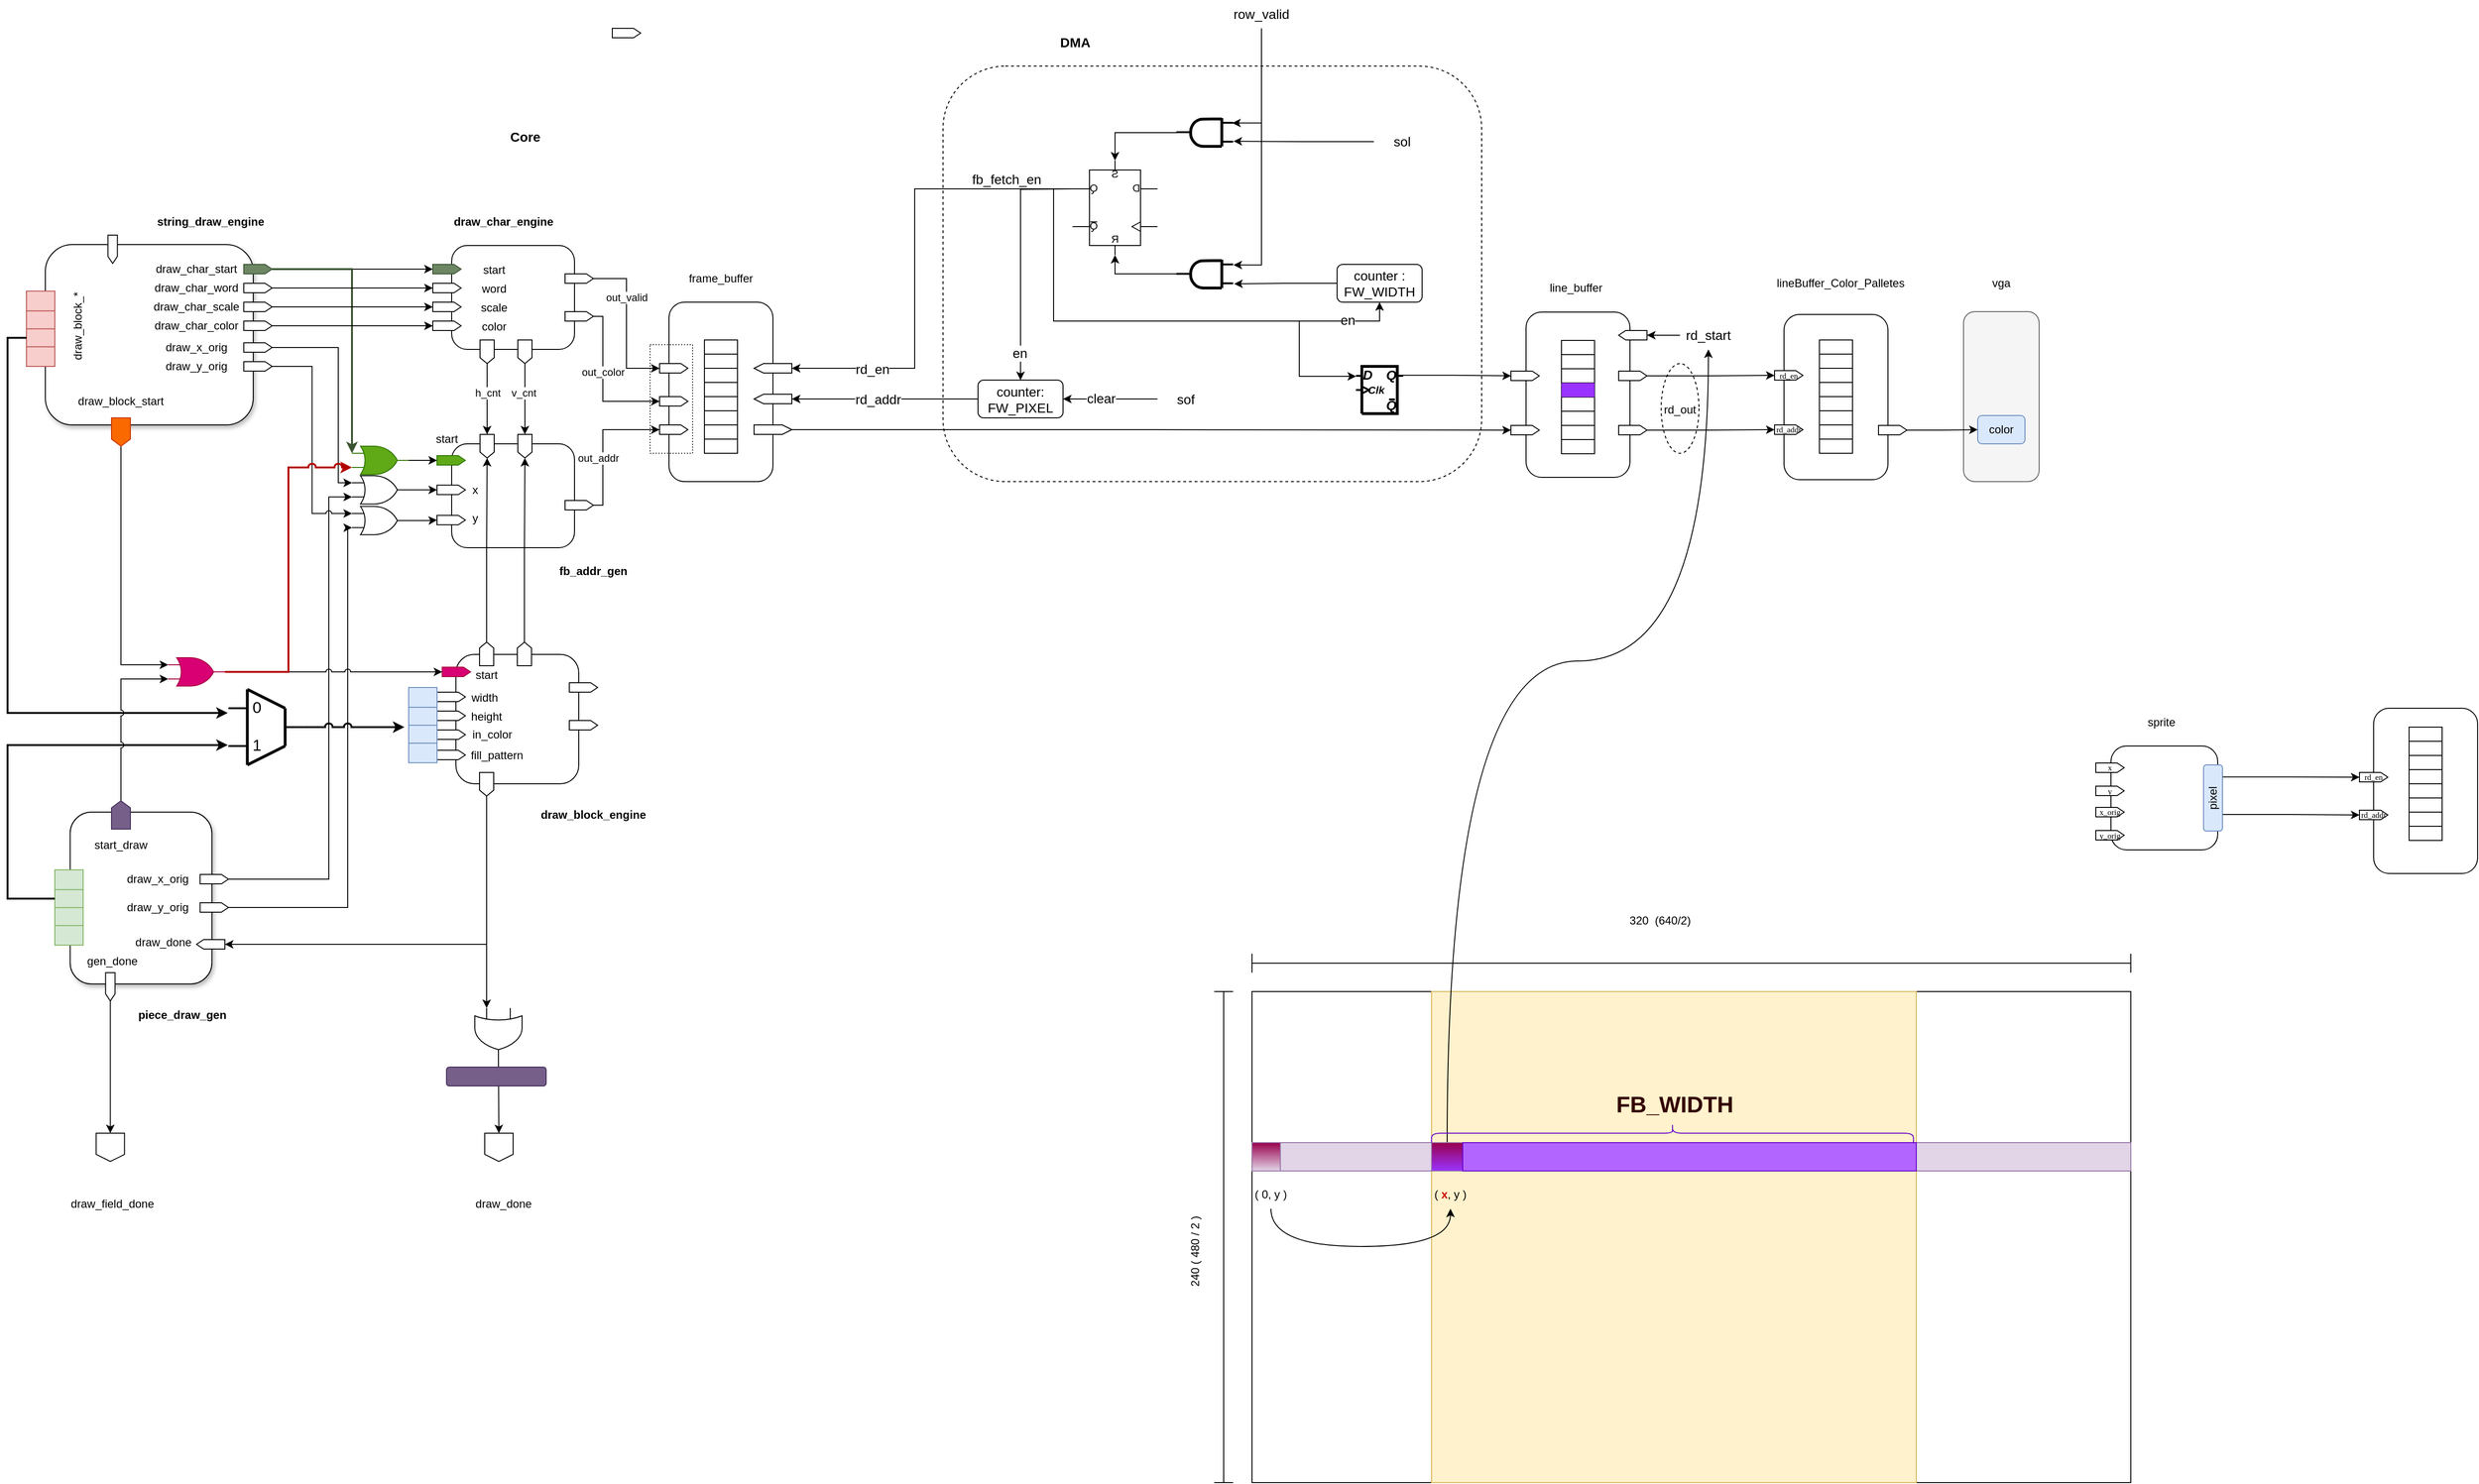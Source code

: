 <mxfile version="20.8.16" type="device"><diagram name="Page-1" id="kHWFUphSnOlSGRzhHGTT"><mxGraphModel dx="1681" dy="1698" grid="1" gridSize="10" guides="1" tooltips="1" connect="1" arrows="1" fold="1" page="1" pageScale="1" pageWidth="3300" pageHeight="4681" math="0" shadow="0"><root><mxCell id="0"/><mxCell id="1" parent="0"/><mxCell id="AZ1ZLaye8yAAlXirUWgG-1" value="" style="rounded=1;whiteSpace=wrap;html=1;" parent="1" vertex="1"><mxGeometry x="490" y="500" width="130" height="110" as="geometry"/></mxCell><mxCell id="AZ1ZLaye8yAAlXirUWgG-2" value="draw_char_engine" style="text;html=1;strokeColor=none;fillColor=none;align=center;verticalAlign=middle;whiteSpace=wrap;rounded=0;fontStyle=1" parent="1" vertex="1"><mxGeometry x="480" y="460" width="130" height="30" as="geometry"/></mxCell><mxCell id="AZ1ZLaye8yAAlXirUWgG-3" value="&lt;div style=&quot;font-size: 1px&quot;&gt;&lt;font style=&quot;font-size:8.47px;font-family:Times New Roman;color:#000000;direction:ltr;letter-spacing:0px;line-height:120%;opacity:1&quot;&gt;&lt;br/&gt;&lt;/font&gt;&lt;/div&gt;" style="verticalAlign=middle;align=center;vsdxID=5;fillColor=#6d8764;shape=stencil(UzV2Ls5ILEhVNTIoLinKz04tz0wpyVA1dlE1MsrMy0gtyiwBslSNXVWNndPyi1LTi/JL81Ig/IJEkEoQKze/DGRCBUSfAUiHkUElhGcK4bpBVOZk5uFUiUehuSmxKg0NiLcezVSYViKcSoJSVAcAGYhgS8vMyYGEOrI8ejADhSBRZOwKAA==);strokeColor=#3A5431;spacingTop=-2;spacingBottom=-2;spacingLeft=-2;spacingRight=-2;points=[[0,0.5,0],[1,0.5,0]];labelBackgroundColor=none;rounded=0;html=1;whiteSpace=wrap;fontColor=#ffffff;" parent="1" vertex="1"><mxGeometry x="470" y="520" width="30" height="10" as="geometry"/></mxCell><mxCell id="AZ1ZLaye8yAAlXirUWgG-4" value="start" style="text;html=1;strokeColor=none;fillColor=none;align=center;verticalAlign=middle;whiteSpace=wrap;rounded=0;" parent="1" vertex="1"><mxGeometry x="504.5" y="510.5" width="60" height="30" as="geometry"/></mxCell><mxCell id="AZ1ZLaye8yAAlXirUWgG-5" value="&lt;div style=&quot;font-size: 1px&quot;&gt;&lt;font style=&quot;font-size:8.47px;font-family:Times New Roman;color:#000000;direction:ltr;letter-spacing:0px;line-height:120%;opacity:1&quot;&gt;&lt;br/&gt;&lt;/font&gt;&lt;/div&gt;" style="verticalAlign=middle;align=center;vsdxID=5;fillColor=#FFFFFF;gradientColor=none;shape=stencil(UzV2Ls5ILEhVNTIoLinKz04tz0wpyVA1dlE1MsrMy0gtyiwBslSNXVWNndPyi1LTi/JL81Ig/IJEkEoQKze/DGRCBUSfAUiHkUElhGcK4bpBVOZk5uFUiUehuSmxKg0NiLcezVSYViKcSoJSVAcAGYhgS8vMyYGEOrI8ejADhSBRZOwKAA==);strokeColor=#000000;spacingTop=-2;spacingBottom=-2;spacingLeft=-2;spacingRight=-2;points=[[0,0.5,0],[1,0.5,0]];labelBackgroundColor=none;rounded=0;html=1;whiteSpace=wrap;" parent="1" vertex="1"><mxGeometry x="470" y="540" width="30" height="10" as="geometry"/></mxCell><mxCell id="AZ1ZLaye8yAAlXirUWgG-6" value="word" style="text;html=1;strokeColor=none;fillColor=none;align=center;verticalAlign=middle;whiteSpace=wrap;rounded=0;" parent="1" vertex="1"><mxGeometry x="504.5" y="530.5" width="60" height="30" as="geometry"/></mxCell><mxCell id="AZ1ZLaye8yAAlXirUWgG-7" value="&lt;div style=&quot;font-size: 1px&quot;&gt;&lt;font style=&quot;font-size:8.47px;font-family:Times New Roman;color:#000000;direction:ltr;letter-spacing:0px;line-height:120%;opacity:1&quot;&gt;&lt;br/&gt;&lt;/font&gt;&lt;/div&gt;" style="verticalAlign=middle;align=center;vsdxID=5;fillColor=#FFFFFF;gradientColor=none;shape=stencil(UzV2Ls5ILEhVNTIoLinKz04tz0wpyVA1dlE1MsrMy0gtyiwBslSNXVWNndPyi1LTi/JL81Ig/IJEkEoQKze/DGRCBUSfAUiHkUElhGcK4bpBVOZk5uFUiUehuSmxKg0NiLcezVSYViKcSoJSVAcAGYhgS8vMyYGEOrI8ejADhSBRZOwKAA==);strokeColor=#000000;spacingTop=-2;spacingBottom=-2;spacingLeft=-2;spacingRight=-2;points=[[0,0.5,0],[1,0.5,0]];labelBackgroundColor=none;rounded=0;html=1;whiteSpace=wrap;" parent="1" vertex="1"><mxGeometry x="470" y="560" width="30" height="10" as="geometry"/></mxCell><mxCell id="AZ1ZLaye8yAAlXirUWgG-8" value="scale" style="text;html=1;strokeColor=none;fillColor=none;align=center;verticalAlign=middle;whiteSpace=wrap;rounded=0;" parent="1" vertex="1"><mxGeometry x="504.5" y="550.5" width="60" height="30" as="geometry"/></mxCell><mxCell id="AZ1ZLaye8yAAlXirUWgG-9" value="&lt;div style=&quot;font-size: 1px&quot;&gt;&lt;font style=&quot;font-size:8.47px;font-family:Times New Roman;color:#000000;direction:ltr;letter-spacing:0px;line-height:120%;opacity:1&quot;&gt;&lt;br/&gt;&lt;/font&gt;&lt;/div&gt;" style="verticalAlign=middle;align=center;vsdxID=5;fillColor=#FFFFFF;gradientColor=none;shape=stencil(UzV2Ls5ILEhVNTIoLinKz04tz0wpyVA1dlE1MsrMy0gtyiwBslSNXVWNndPyi1LTi/JL81Ig/IJEkEoQKze/DGRCBUSfAUiHkUElhGcK4bpBVOZk5uFUiUehuSmxKg0NiLcezVSYViKcSoJSVAcAGYhgS8vMyYGEOrI8ejADhSBRZOwKAA==);strokeColor=#000000;spacingTop=-2;spacingBottom=-2;spacingLeft=-2;spacingRight=-2;points=[[0,0.5,0],[1,0.5,0]];labelBackgroundColor=none;rounded=0;html=1;whiteSpace=wrap;" parent="1" vertex="1"><mxGeometry x="470" y="580" width="30" height="10" as="geometry"/></mxCell><mxCell id="AZ1ZLaye8yAAlXirUWgG-10" value="color" style="text;html=1;strokeColor=none;fillColor=none;align=center;verticalAlign=middle;whiteSpace=wrap;rounded=0;" parent="1" vertex="1"><mxGeometry x="504.5" y="570.5" width="60" height="30" as="geometry"/></mxCell><mxCell id="AZ1ZLaye8yAAlXirUWgG-11" value="" style="rounded=1;whiteSpace=wrap;html=1;" parent="1" vertex="1"><mxGeometry x="490" y="710" width="130" height="110" as="geometry"/></mxCell><mxCell id="AZ1ZLaye8yAAlXirUWgG-12" value="fb_addr_gen" style="text;html=1;strokeColor=none;fillColor=none;align=center;verticalAlign=middle;whiteSpace=wrap;rounded=0;fontStyle=1" parent="1" vertex="1"><mxGeometry x="575" y="830" width="130" height="30" as="geometry"/></mxCell><mxCell id="AZ1ZLaye8yAAlXirUWgG-17" style="edgeStyle=orthogonalEdgeStyle;rounded=0;orthogonalLoop=1;jettySize=auto;html=1;exitX=1;exitY=0.5;exitDx=0;exitDy=0;exitPerimeter=0;entryX=0;entryY=0.5;entryDx=0;entryDy=0;entryPerimeter=0;" parent="1" source="AZ1ZLaye8yAAlXirUWgG-13" target="AZ1ZLaye8yAAlXirUWgG-15" edge="1"><mxGeometry relative="1" as="geometry"/></mxCell><mxCell id="AZ1ZLaye8yAAlXirUWgG-19" value="h_cnt" style="edgeLabel;html=1;align=center;verticalAlign=middle;resizable=0;points=[];" parent="AZ1ZLaye8yAAlXirUWgG-17" vertex="1" connectable="0"><mxGeometry x="-0.17" relative="1" as="geometry"><mxPoint as="offset"/></mxGeometry></mxCell><mxCell id="AZ1ZLaye8yAAlXirUWgG-13" value="&lt;div style=&quot;font-size: 1px&quot;&gt;&lt;font style=&quot;font-size:8.47px;font-family:Times New Roman;color:#000000;direction:ltr;letter-spacing:0px;line-height:120%;opacity:1&quot;&gt;&lt;br/&gt;&lt;/font&gt;&lt;/div&gt;" style="verticalAlign=middle;align=center;vsdxID=5;fillColor=#FFFFFF;gradientColor=none;shape=stencil(UzV2Ls5ILEhVNTIoLinKz04tz0wpyVA1dlE1MsrMy0gtyiwBslSNXVWNndPyi1LTi/JL81Ig/IJEkEoQKze/DGRCBUSfAUiHkUElhGcK4bpBVOZk5uFUiUehuSmxKg0NiLcezVSYViKcSoJSVAcAGYhgS8vMyYGEOrI8ejADhSBRZOwKAA==);strokeColor=#000000;spacingTop=-2;spacingBottom=-2;spacingLeft=-2;spacingRight=-2;points=[[0,0.5,0],[1,0.5,0]];labelBackgroundColor=none;rounded=0;html=1;whiteSpace=wrap;direction=south;" parent="1" vertex="1"><mxGeometry x="520" y="600" width="15" height="25" as="geometry"/></mxCell><mxCell id="AZ1ZLaye8yAAlXirUWgG-18" style="edgeStyle=orthogonalEdgeStyle;rounded=0;orthogonalLoop=1;jettySize=auto;html=1;exitX=1;exitY=0.5;exitDx=0;exitDy=0;exitPerimeter=0;entryX=0;entryY=0.5;entryDx=0;entryDy=0;entryPerimeter=0;" parent="1" source="AZ1ZLaye8yAAlXirUWgG-14" target="AZ1ZLaye8yAAlXirUWgG-16" edge="1"><mxGeometry relative="1" as="geometry"/></mxCell><mxCell id="AZ1ZLaye8yAAlXirUWgG-20" value="v_cnt" style="edgeLabel;html=1;align=center;verticalAlign=middle;resizable=0;points=[];" parent="AZ1ZLaye8yAAlXirUWgG-18" vertex="1" connectable="0"><mxGeometry x="-0.215" y="-2" relative="1" as="geometry"><mxPoint y="1" as="offset"/></mxGeometry></mxCell><mxCell id="AZ1ZLaye8yAAlXirUWgG-14" value="&lt;div style=&quot;font-size: 1px&quot;&gt;&lt;font style=&quot;font-size:8.47px;font-family:Times New Roman;color:#000000;direction:ltr;letter-spacing:0px;line-height:120%;opacity:1&quot;&gt;&lt;br/&gt;&lt;/font&gt;&lt;/div&gt;" style="verticalAlign=middle;align=center;vsdxID=5;fillColor=#FFFFFF;gradientColor=none;shape=stencil(UzV2Ls5ILEhVNTIoLinKz04tz0wpyVA1dlE1MsrMy0gtyiwBslSNXVWNndPyi1LTi/JL81Ig/IJEkEoQKze/DGRCBUSfAUiHkUElhGcK4bpBVOZk5uFUiUehuSmxKg0NiLcezVSYViKcSoJSVAcAGYhgS8vMyYGEOrI8ejADhSBRZOwKAA==);strokeColor=#000000;spacingTop=-2;spacingBottom=-2;spacingLeft=-2;spacingRight=-2;points=[[0,0.5,0],[1,0.5,0]];labelBackgroundColor=none;rounded=0;html=1;whiteSpace=wrap;direction=south;" parent="1" vertex="1"><mxGeometry x="560" y="600" width="15" height="25" as="geometry"/></mxCell><mxCell id="AZ1ZLaye8yAAlXirUWgG-15" value="&lt;div style=&quot;font-size: 1px&quot;&gt;&lt;font style=&quot;font-size:8.47px;font-family:Times New Roman;color:#000000;direction:ltr;letter-spacing:0px;line-height:120%;opacity:1&quot;&gt;&lt;br/&gt;&lt;/font&gt;&lt;/div&gt;" style="verticalAlign=middle;align=center;vsdxID=5;fillColor=#FFFFFF;gradientColor=none;shape=stencil(UzV2Ls5ILEhVNTIoLinKz04tz0wpyVA1dlE1MsrMy0gtyiwBslSNXVWNndPyi1LTi/JL81Ig/IJEkEoQKze/DGRCBUSfAUiHkUElhGcK4bpBVOZk5uFUiUehuSmxKg0NiLcezVSYViKcSoJSVAcAGYhgS8vMyYGEOrI8ejADhSBRZOwKAA==);strokeColor=#000000;spacingTop=-2;spacingBottom=-2;spacingLeft=-2;spacingRight=-2;points=[[0,0.5,0],[1,0.5,0]];labelBackgroundColor=none;rounded=0;html=1;whiteSpace=wrap;direction=south;" parent="1" vertex="1"><mxGeometry x="520" y="700" width="15" height="25" as="geometry"/></mxCell><mxCell id="AZ1ZLaye8yAAlXirUWgG-16" value="&lt;div style=&quot;font-size: 1px&quot;&gt;&lt;font style=&quot;font-size:8.47px;font-family:Times New Roman;color:#000000;direction:ltr;letter-spacing:0px;line-height:120%;opacity:1&quot;&gt;&lt;br/&gt;&lt;/font&gt;&lt;/div&gt;" style="verticalAlign=middle;align=center;vsdxID=5;fillColor=#FFFFFF;gradientColor=none;shape=stencil(UzV2Ls5ILEhVNTIoLinKz04tz0wpyVA1dlE1MsrMy0gtyiwBslSNXVWNndPyi1LTi/JL81Ig/IJEkEoQKze/DGRCBUSfAUiHkUElhGcK4bpBVOZk5uFUiUehuSmxKg0NiLcezVSYViKcSoJSVAcAGYhgS8vMyYGEOrI8ejADhSBRZOwKAA==);strokeColor=#000000;spacingTop=-2;spacingBottom=-2;spacingLeft=-2;spacingRight=-2;points=[[0,0.5,0],[1,0.5,0]];labelBackgroundColor=none;rounded=0;html=1;whiteSpace=wrap;direction=south;" parent="1" vertex="1"><mxGeometry x="560" y="700" width="15" height="25" as="geometry"/></mxCell><mxCell id="AZ1ZLaye8yAAlXirUWgG-21" value="" style="rounded=1;whiteSpace=wrap;html=1;" parent="1" vertex="1"><mxGeometry x="720" y="560" width="110" height="190" as="geometry"/></mxCell><mxCell id="AZ1ZLaye8yAAlXirUWgG-22" value="" style="shape=table;startSize=0;container=1;collapsible=0;childLayout=tableLayout;fontSize=16;" parent="1" vertex="1"><mxGeometry x="757.5" y="600" width="35" height="120" as="geometry"/></mxCell><mxCell id="AZ1ZLaye8yAAlXirUWgG-43" style="shape=tableRow;horizontal=0;startSize=0;swimlaneHead=0;swimlaneBody=0;strokeColor=inherit;top=0;left=0;bottom=0;right=0;collapsible=0;dropTarget=0;fillColor=none;points=[[0,0.5],[1,0.5]];portConstraint=eastwest;fontSize=16;" parent="AZ1ZLaye8yAAlXirUWgG-22" vertex="1"><mxGeometry width="35" height="15" as="geometry"/></mxCell><mxCell id="AZ1ZLaye8yAAlXirUWgG-44" style="shape=partialRectangle;html=1;whiteSpace=wrap;connectable=0;strokeColor=inherit;overflow=hidden;fillColor=none;top=0;left=0;bottom=0;right=0;pointerEvents=1;fontSize=16;" parent="AZ1ZLaye8yAAlXirUWgG-43" vertex="1"><mxGeometry width="35" height="15" as="geometry"><mxRectangle width="35" height="15" as="alternateBounds"/></mxGeometry></mxCell><mxCell id="AZ1ZLaye8yAAlXirUWgG-41" style="shape=tableRow;horizontal=0;startSize=0;swimlaneHead=0;swimlaneBody=0;strokeColor=inherit;top=0;left=0;bottom=0;right=0;collapsible=0;dropTarget=0;fillColor=none;points=[[0,0.5],[1,0.5]];portConstraint=eastwest;fontSize=16;" parent="AZ1ZLaye8yAAlXirUWgG-22" vertex="1"><mxGeometry y="15" width="35" height="15" as="geometry"/></mxCell><mxCell id="AZ1ZLaye8yAAlXirUWgG-42" style="shape=partialRectangle;html=1;whiteSpace=wrap;connectable=0;strokeColor=inherit;overflow=hidden;fillColor=none;top=0;left=0;bottom=0;right=0;pointerEvents=1;fontSize=16;" parent="AZ1ZLaye8yAAlXirUWgG-41" vertex="1"><mxGeometry width="35" height="15" as="geometry"><mxRectangle width="35" height="15" as="alternateBounds"/></mxGeometry></mxCell><mxCell id="AZ1ZLaye8yAAlXirUWgG-39" style="shape=tableRow;horizontal=0;startSize=0;swimlaneHead=0;swimlaneBody=0;strokeColor=inherit;top=0;left=0;bottom=0;right=0;collapsible=0;dropTarget=0;fillColor=none;points=[[0,0.5],[1,0.5]];portConstraint=eastwest;fontSize=16;" parent="AZ1ZLaye8yAAlXirUWgG-22" vertex="1"><mxGeometry y="30" width="35" height="15" as="geometry"/></mxCell><mxCell id="AZ1ZLaye8yAAlXirUWgG-40" style="shape=partialRectangle;html=1;whiteSpace=wrap;connectable=0;strokeColor=inherit;overflow=hidden;fillColor=none;top=0;left=0;bottom=0;right=0;pointerEvents=1;fontSize=16;" parent="AZ1ZLaye8yAAlXirUWgG-39" vertex="1"><mxGeometry width="35" height="15" as="geometry"><mxRectangle width="35" height="15" as="alternateBounds"/></mxGeometry></mxCell><mxCell id="AZ1ZLaye8yAAlXirUWgG-37" style="shape=tableRow;horizontal=0;startSize=0;swimlaneHead=0;swimlaneBody=0;strokeColor=inherit;top=0;left=0;bottom=0;right=0;collapsible=0;dropTarget=0;fillColor=none;points=[[0,0.5],[1,0.5]];portConstraint=eastwest;fontSize=16;" parent="AZ1ZLaye8yAAlXirUWgG-22" vertex="1"><mxGeometry y="45" width="35" height="15" as="geometry"/></mxCell><mxCell id="AZ1ZLaye8yAAlXirUWgG-38" style="shape=partialRectangle;html=1;whiteSpace=wrap;connectable=0;strokeColor=inherit;overflow=hidden;fillColor=none;top=0;left=0;bottom=0;right=0;pointerEvents=1;fontSize=16;" parent="AZ1ZLaye8yAAlXirUWgG-37" vertex="1"><mxGeometry width="35" height="15" as="geometry"><mxRectangle width="35" height="15" as="alternateBounds"/></mxGeometry></mxCell><mxCell id="AZ1ZLaye8yAAlXirUWgG-35" style="shape=tableRow;horizontal=0;startSize=0;swimlaneHead=0;swimlaneBody=0;strokeColor=inherit;top=0;left=0;bottom=0;right=0;collapsible=0;dropTarget=0;fillColor=none;points=[[0,0.5],[1,0.5]];portConstraint=eastwest;fontSize=16;" parent="AZ1ZLaye8yAAlXirUWgG-22" vertex="1"><mxGeometry y="60" width="35" height="15" as="geometry"/></mxCell><mxCell id="AZ1ZLaye8yAAlXirUWgG-36" style="shape=partialRectangle;html=1;whiteSpace=wrap;connectable=0;strokeColor=inherit;overflow=hidden;fillColor=none;top=0;left=0;bottom=0;right=0;pointerEvents=1;fontSize=16;" parent="AZ1ZLaye8yAAlXirUWgG-35" vertex="1"><mxGeometry width="35" height="15" as="geometry"><mxRectangle width="35" height="15" as="alternateBounds"/></mxGeometry></mxCell><mxCell id="AZ1ZLaye8yAAlXirUWgG-23" value="" style="shape=tableRow;horizontal=0;startSize=0;swimlaneHead=0;swimlaneBody=0;strokeColor=inherit;top=0;left=0;bottom=0;right=0;collapsible=0;dropTarget=0;fillColor=none;points=[[0,0.5],[1,0.5]];portConstraint=eastwest;fontSize=16;" parent="AZ1ZLaye8yAAlXirUWgG-22" vertex="1"><mxGeometry y="75" width="35" height="15" as="geometry"/></mxCell><mxCell id="AZ1ZLaye8yAAlXirUWgG-24" value="" style="shape=partialRectangle;html=1;whiteSpace=wrap;connectable=0;strokeColor=inherit;overflow=hidden;fillColor=none;top=0;left=0;bottom=0;right=0;pointerEvents=1;fontSize=16;" parent="AZ1ZLaye8yAAlXirUWgG-23" vertex="1"><mxGeometry width="35" height="15" as="geometry"><mxRectangle width="35" height="15" as="alternateBounds"/></mxGeometry></mxCell><mxCell id="AZ1ZLaye8yAAlXirUWgG-27" value="" style="shape=tableRow;horizontal=0;startSize=0;swimlaneHead=0;swimlaneBody=0;strokeColor=inherit;top=0;left=0;bottom=0;right=0;collapsible=0;dropTarget=0;fillColor=none;points=[[0,0.5],[1,0.5]];portConstraint=eastwest;fontSize=16;" parent="AZ1ZLaye8yAAlXirUWgG-22" vertex="1"><mxGeometry y="90" width="35" height="15" as="geometry"/></mxCell><mxCell id="AZ1ZLaye8yAAlXirUWgG-28" value="" style="shape=partialRectangle;html=1;whiteSpace=wrap;connectable=0;strokeColor=inherit;overflow=hidden;fillColor=none;top=0;left=0;bottom=0;right=0;pointerEvents=1;fontSize=16;" parent="AZ1ZLaye8yAAlXirUWgG-27" vertex="1"><mxGeometry width="35" height="15" as="geometry"><mxRectangle width="35" height="15" as="alternateBounds"/></mxGeometry></mxCell><mxCell id="AZ1ZLaye8yAAlXirUWgG-31" value="" style="shape=tableRow;horizontal=0;startSize=0;swimlaneHead=0;swimlaneBody=0;strokeColor=inherit;top=0;left=0;bottom=0;right=0;collapsible=0;dropTarget=0;fillColor=none;points=[[0,0.5],[1,0.5]];portConstraint=eastwest;fontSize=16;" parent="AZ1ZLaye8yAAlXirUWgG-22" vertex="1"><mxGeometry y="105" width="35" height="15" as="geometry"/></mxCell><mxCell id="AZ1ZLaye8yAAlXirUWgG-32" value="" style="shape=partialRectangle;html=1;whiteSpace=wrap;connectable=0;strokeColor=inherit;overflow=hidden;fillColor=none;top=0;left=0;bottom=0;right=0;pointerEvents=1;fontSize=16;" parent="AZ1ZLaye8yAAlXirUWgG-31" vertex="1"><mxGeometry width="35" height="15" as="geometry"><mxRectangle width="35" height="15" as="alternateBounds"/></mxGeometry></mxCell><mxCell id="AZ1ZLaye8yAAlXirUWgG-45" value="frame_buffer" style="text;html=1;strokeColor=none;fillColor=none;align=center;verticalAlign=middle;whiteSpace=wrap;rounded=0;" parent="1" vertex="1"><mxGeometry x="710" y="520" width="130" height="30" as="geometry"/></mxCell><mxCell id="AZ1ZLaye8yAAlXirUWgG-46" value="&lt;div style=&quot;font-size: 1px&quot;&gt;&lt;font style=&quot;font-size:8.47px;font-family:Times New Roman;color:#000000;direction:ltr;letter-spacing:0px;line-height:120%;opacity:1&quot;&gt;&lt;br/&gt;&lt;/font&gt;&lt;/div&gt;" style="verticalAlign=middle;align=center;vsdxID=5;fillColor=#FFFFFF;gradientColor=none;shape=stencil(UzV2Ls5ILEhVNTIoLinKz04tz0wpyVA1dlE1MsrMy0gtyiwBslSNXVWNndPyi1LTi/JL81Ig/IJEkEoQKze/DGRCBUSfAUiHkUElhGcK4bpBVOZk5uFUiUehuSmxKg0NiLcezVSYViKcSoJSVAcAGYhgS8vMyYGEOrI8ejADhSBRZOwKAA==);strokeColor=#000000;spacingTop=-2;spacingBottom=-2;spacingLeft=-2;spacingRight=-2;points=[[0,0.5,0],[1,0.5,0]];labelBackgroundColor=none;rounded=0;html=1;whiteSpace=wrap;" parent="1" vertex="1"><mxGeometry x="710" y="690" width="30" height="10" as="geometry"/></mxCell><mxCell id="AZ1ZLaye8yAAlXirUWgG-48" style="edgeStyle=orthogonalEdgeStyle;rounded=0;orthogonalLoop=1;jettySize=auto;html=1;entryX=0;entryY=0.5;entryDx=0;entryDy=0;entryPerimeter=0;" parent="1" source="AZ1ZLaye8yAAlXirUWgG-47" target="AZ1ZLaye8yAAlXirUWgG-46" edge="1"><mxGeometry relative="1" as="geometry"><Array as="points"><mxPoint x="650" y="775"/><mxPoint x="650" y="695"/></Array></mxGeometry></mxCell><mxCell id="AZ1ZLaye8yAAlXirUWgG-58" value="out_addr" style="edgeLabel;html=1;align=center;verticalAlign=middle;resizable=0;points=[];" parent="AZ1ZLaye8yAAlXirUWgG-48" vertex="1" connectable="0"><mxGeometry x="-0.145" relative="1" as="geometry"><mxPoint x="-5" y="4" as="offset"/></mxGeometry></mxCell><mxCell id="AZ1ZLaye8yAAlXirUWgG-47" value="&lt;div style=&quot;font-size: 1px&quot;&gt;&lt;font style=&quot;font-size:8.47px;font-family:Times New Roman;color:#000000;direction:ltr;letter-spacing:0px;line-height:120%;opacity:1&quot;&gt;&lt;br/&gt;&lt;/font&gt;&lt;/div&gt;" style="verticalAlign=middle;align=center;vsdxID=5;fillColor=#FFFFFF;gradientColor=none;shape=stencil(UzV2Ls5ILEhVNTIoLinKz04tz0wpyVA1dlE1MsrMy0gtyiwBslSNXVWNndPyi1LTi/JL81Ig/IJEkEoQKze/DGRCBUSfAUiHkUElhGcK4bpBVOZk5uFUiUehuSmxKg0NiLcezVSYViKcSoJSVAcAGYhgS8vMyYGEOrI8ejADhSBRZOwKAA==);strokeColor=#000000;spacingTop=-2;spacingBottom=-2;spacingLeft=-2;spacingRight=-2;points=[[0,0.5,0],[1,0.5,0]];labelBackgroundColor=none;rounded=0;html=1;whiteSpace=wrap;" parent="1" vertex="1"><mxGeometry x="610" y="770" width="30" height="10" as="geometry"/></mxCell><mxCell id="AZ1ZLaye8yAAlXirUWgG-49" value="&lt;div style=&quot;font-size: 1px&quot;&gt;&lt;font style=&quot;font-size:8.47px;font-family:Times New Roman;color:#000000;direction:ltr;letter-spacing:0px;line-height:120%;opacity:1&quot;&gt;&lt;br/&gt;&lt;/font&gt;&lt;/div&gt;" style="verticalAlign=middle;align=center;vsdxID=5;fillColor=#FFFFFF;gradientColor=none;shape=stencil(UzV2Ls5ILEhVNTIoLinKz04tz0wpyVA1dlE1MsrMy0gtyiwBslSNXVWNndPyi1LTi/JL81Ig/IJEkEoQKze/DGRCBUSfAUiHkUElhGcK4bpBVOZk5uFUiUehuSmxKg0NiLcezVSYViKcSoJSVAcAGYhgS8vMyYGEOrI8ejADhSBRZOwKAA==);strokeColor=#000000;spacingTop=-2;spacingBottom=-2;spacingLeft=-2;spacingRight=-2;points=[[0,0.5,0],[1,0.5,0]];labelBackgroundColor=none;rounded=0;html=1;whiteSpace=wrap;" parent="1" vertex="1"><mxGeometry x="710" y="660" width="30" height="10" as="geometry"/></mxCell><mxCell id="AZ1ZLaye8yAAlXirUWgG-51" value="&lt;div style=&quot;font-size: 1px&quot;&gt;&lt;font style=&quot;font-size:8.47px;font-family:Times New Roman;color:#000000;direction:ltr;letter-spacing:0px;line-height:120%;opacity:1&quot;&gt;&lt;br/&gt;&lt;/font&gt;&lt;/div&gt;" style="verticalAlign=middle;align=center;vsdxID=5;fillColor=#FFFFFF;gradientColor=none;shape=stencil(UzV2Ls5ILEhVNTIoLinKz04tz0wpyVA1dlE1MsrMy0gtyiwBslSNXVWNndPyi1LTi/JL81Ig/IJEkEoQKze/DGRCBUSfAUiHkUElhGcK4bpBVOZk5uFUiUehuSmxKg0NiLcezVSYViKcSoJSVAcAGYhgS8vMyYGEOrI8ejADhSBRZOwKAA==);strokeColor=#000000;spacingTop=-2;spacingBottom=-2;spacingLeft=-2;spacingRight=-2;points=[[0,0.5,0],[1,0.5,0]];labelBackgroundColor=none;rounded=0;html=1;whiteSpace=wrap;" parent="1" vertex="1"><mxGeometry x="710" y="625" width="30" height="10" as="geometry"/></mxCell><mxCell id="AZ1ZLaye8yAAlXirUWgG-54" style="edgeStyle=orthogonalEdgeStyle;rounded=0;orthogonalLoop=1;jettySize=auto;html=1;entryX=0;entryY=0.5;entryDx=0;entryDy=0;entryPerimeter=0;" parent="1" source="AZ1ZLaye8yAAlXirUWgG-52" target="AZ1ZLaye8yAAlXirUWgG-51" edge="1"><mxGeometry relative="1" as="geometry"><Array as="points"><mxPoint x="675" y="535"/><mxPoint x="675" y="630"/></Array></mxGeometry></mxCell><mxCell id="AZ1ZLaye8yAAlXirUWgG-56" value="out_valid" style="edgeLabel;html=1;align=center;verticalAlign=middle;resizable=0;points=[];" parent="AZ1ZLaye8yAAlXirUWgG-54" vertex="1" connectable="0"><mxGeometry x="-0.465" relative="1" as="geometry"><mxPoint y="11" as="offset"/></mxGeometry></mxCell><mxCell id="AZ1ZLaye8yAAlXirUWgG-52" value="&lt;div style=&quot;font-size: 1px&quot;&gt;&lt;font style=&quot;font-size:8.47px;font-family:Times New Roman;color:#000000;direction:ltr;letter-spacing:0px;line-height:120%;opacity:1&quot;&gt;&lt;br/&gt;&lt;/font&gt;&lt;/div&gt;" style="verticalAlign=middle;align=center;vsdxID=5;fillColor=#FFFFFF;gradientColor=none;shape=stencil(UzV2Ls5ILEhVNTIoLinKz04tz0wpyVA1dlE1MsrMy0gtyiwBslSNXVWNndPyi1LTi/JL81Ig/IJEkEoQKze/DGRCBUSfAUiHkUElhGcK4bpBVOZk5uFUiUehuSmxKg0NiLcezVSYViKcSoJSVAcAGYhgS8vMyYGEOrI8ejADhSBRZOwKAA==);strokeColor=#000000;spacingTop=-2;spacingBottom=-2;spacingLeft=-2;spacingRight=-2;points=[[0,0.5,0],[1,0.5,0]];labelBackgroundColor=none;rounded=0;html=1;whiteSpace=wrap;" parent="1" vertex="1"><mxGeometry x="610" y="530" width="30" height="10" as="geometry"/></mxCell><mxCell id="AZ1ZLaye8yAAlXirUWgG-55" style="edgeStyle=orthogonalEdgeStyle;rounded=0;orthogonalLoop=1;jettySize=auto;html=1;entryX=0;entryY=0.5;entryDx=0;entryDy=0;entryPerimeter=0;" parent="1" source="AZ1ZLaye8yAAlXirUWgG-53" target="AZ1ZLaye8yAAlXirUWgG-49" edge="1"><mxGeometry relative="1" as="geometry"><Array as="points"><mxPoint x="650" y="575"/><mxPoint x="650" y="665"/></Array></mxGeometry></mxCell><mxCell id="AZ1ZLaye8yAAlXirUWgG-57" value="out_color" style="edgeLabel;html=1;align=center;verticalAlign=middle;resizable=0;points=[];" parent="AZ1ZLaye8yAAlXirUWgG-55" vertex="1" connectable="0"><mxGeometry x="-0.146" relative="1" as="geometry"><mxPoint as="offset"/></mxGeometry></mxCell><mxCell id="AZ1ZLaye8yAAlXirUWgG-53" value="&lt;div style=&quot;font-size: 1px&quot;&gt;&lt;font style=&quot;font-size:8.47px;font-family:Times New Roman;color:#000000;direction:ltr;letter-spacing:0px;line-height:120%;opacity:1&quot;&gt;&lt;br/&gt;&lt;/font&gt;&lt;/div&gt;" style="verticalAlign=middle;align=center;vsdxID=5;fillColor=#FFFFFF;gradientColor=none;shape=stencil(UzV2Ls5ILEhVNTIoLinKz04tz0wpyVA1dlE1MsrMy0gtyiwBslSNXVWNndPyi1LTi/JL81Ig/IJEkEoQKze/DGRCBUSfAUiHkUElhGcK4bpBVOZk5uFUiUehuSmxKg0NiLcezVSYViKcSoJSVAcAGYhgS8vMyYGEOrI8ejADhSBRZOwKAA==);strokeColor=#000000;spacingTop=-2;spacingBottom=-2;spacingLeft=-2;spacingRight=-2;points=[[0,0.5,0],[1,0.5,0]];labelBackgroundColor=none;rounded=0;html=1;whiteSpace=wrap;" parent="1" vertex="1"><mxGeometry x="610" y="570" width="30" height="10" as="geometry"/></mxCell><mxCell id="AZ1ZLaye8yAAlXirUWgG-59" value="" style="rounded=0;whiteSpace=wrap;html=1;fillColor=none;dashed=1;dashPattern=1 2;" parent="1" vertex="1"><mxGeometry x="700" y="605" width="45" height="115" as="geometry"/></mxCell><mxCell id="AZ1ZLaye8yAAlXirUWgG-61" value="&lt;div style=&quot;font-size: 1px&quot;&gt;&lt;font style=&quot;font-size:8.47px;font-family:Times New Roman;color:#000000;direction:ltr;letter-spacing:0px;line-height:120%;opacity:1&quot;&gt;&lt;br/&gt;&lt;/font&gt;&lt;/div&gt;" style="verticalAlign=middle;align=center;vsdxID=5;fillColor=#FFFFFF;gradientColor=none;shape=stencil(UzV2Ls5ILEhVNTIoLinKz04tz0wpyVA1dlE1MsrMy0gtyiwBslSNXVWNndPyi1LTi/JL81Ig/IJEkEoQKze/DGRCBUSfAUiHkUElhGcK4bpBVOZk5uFUiUehuSmxKg0NiLcezVSYViKcSoJSVAcAGYhgS8vMyYGEOrI8ejADhSBRZOwKAA==);strokeColor=#000000;spacingTop=-2;spacingBottom=-2;spacingLeft=-2;spacingRight=-2;points=[[0,0.5,0],[1,0.5,0]];labelBackgroundColor=none;rounded=0;html=1;whiteSpace=wrap;" parent="1" vertex="1"><mxGeometry x="474.5" y="753.75" width="30" height="10" as="geometry"/></mxCell><mxCell id="AZ1ZLaye8yAAlXirUWgG-62" value="&lt;div style=&quot;font-size: 1px&quot;&gt;&lt;font style=&quot;font-size:8.47px;font-family:Times New Roman;color:#000000;direction:ltr;letter-spacing:0px;line-height:120%;opacity:1&quot;&gt;&lt;br/&gt;&lt;/font&gt;&lt;/div&gt;" style="verticalAlign=middle;align=center;vsdxID=5;fillColor=#FFFFFF;gradientColor=none;shape=stencil(UzV2Ls5ILEhVNTIoLinKz04tz0wpyVA1dlE1MsrMy0gtyiwBslSNXVWNndPyi1LTi/JL81Ig/IJEkEoQKze/DGRCBUSfAUiHkUElhGcK4bpBVOZk5uFUiUehuSmxKg0NiLcezVSYViKcSoJSVAcAGYhgS8vMyYGEOrI8ejADhSBRZOwKAA==);strokeColor=#000000;spacingTop=-2;spacingBottom=-2;spacingLeft=-2;spacingRight=-2;points=[[0,0.5,0],[1,0.5,0]];labelBackgroundColor=none;rounded=0;html=1;whiteSpace=wrap;" parent="1" vertex="1"><mxGeometry x="474.5" y="785.75" width="30" height="10" as="geometry"/></mxCell><mxCell id="AZ1ZLaye8yAAlXirUWgG-63" value="x" style="text;html=1;strokeColor=none;fillColor=none;align=center;verticalAlign=middle;whiteSpace=wrap;rounded=0;" parent="1" vertex="1"><mxGeometry x="494.5" y="746.25" width="40" height="25" as="geometry"/></mxCell><mxCell id="AZ1ZLaye8yAAlXirUWgG-65" value="y" style="text;html=1;strokeColor=none;fillColor=none;align=center;verticalAlign=middle;whiteSpace=wrap;rounded=0;" parent="1" vertex="1"><mxGeometry x="494.5" y="776.25" width="40" height="25" as="geometry"/></mxCell><mxCell id="AZ1ZLaye8yAAlXirUWgG-74" value="start" style="text;html=1;strokeColor=none;fillColor=none;align=center;verticalAlign=middle;whiteSpace=wrap;rounded=0;" parent="1" vertex="1"><mxGeometry x="455" y="690" width="60" height="30" as="geometry"/></mxCell><mxCell id="AZ1ZLaye8yAAlXirUWgG-68" value="&lt;div style=&quot;font-size: 1px&quot;&gt;&lt;font style=&quot;font-size:8.47px;font-family:Times New Roman;color:#000000;direction:ltr;letter-spacing:0px;line-height:120%;opacity:1&quot;&gt;&lt;br/&gt;&lt;/font&gt;&lt;/div&gt;" style="verticalAlign=middle;align=center;vsdxID=5;fillColor=#FFFFFF;gradientColor=none;shape=stencil(UzV2Ls5ILEhVNTIoLinKz04tz0wpyVA1dlE1MsrMy0gtyiwBslSNXVWNndPyi1LTi/JL81Ig/IJEkEoQKze/DGRCBUSfAUiHkUElhGcK4bpBVOZk5uFUiUehuSmxKg0NiLcezVSYViKcSoJSVAcAGYhgS8vMyYGEOrI8ejADhSBRZOwKAA==);strokeColor=#000000;spacingTop=-2;spacingBottom=-2;spacingLeft=-2;spacingRight=-2;points=[[0,0.5,0],[1,0.5,0]];labelBackgroundColor=none;rounded=0;html=1;whiteSpace=wrap;" parent="1" vertex="1"><mxGeometry x="660" y="270" width="30" height="10" as="geometry"/></mxCell><mxCell id="w5aZwhmoz-V7cG2cUlHl-1" value="Core" style="text;html=1;strokeColor=none;fillColor=none;align=center;verticalAlign=middle;whiteSpace=wrap;rounded=0;fontStyle=1;fontSize=14;" parent="1" vertex="1"><mxGeometry x="537.5" y="370" width="60" height="30" as="geometry"/></mxCell><mxCell id="w5aZwhmoz-V7cG2cUlHl-8" style="edgeStyle=orthogonalEdgeStyle;rounded=0;orthogonalLoop=1;jettySize=auto;html=1;entryX=0;entryY=0.5;entryDx=0;entryDy=0;entryPerimeter=0;fontSize=14;exitX=1;exitY=0.3;exitDx=0;exitDy=0;exitPerimeter=0;" parent="1" source="w5aZwhmoz-V7cG2cUlHl-2" target="w5aZwhmoz-V7cG2cUlHl-4" edge="1"><mxGeometry relative="1" as="geometry"><Array as="points"><mxPoint x="980" y="440"/><mxPoint x="980" y="630"/></Array></mxGeometry></mxCell><mxCell id="w5aZwhmoz-V7cG2cUlHl-33" value="rd_en" style="edgeLabel;html=1;align=center;verticalAlign=middle;resizable=0;points=[];fontSize=14;" parent="w5aZwhmoz-V7cG2cUlHl-8" vertex="1" connectable="0"><mxGeometry x="0.653" y="1" relative="1" as="geometry"><mxPoint as="offset"/></mxGeometry></mxCell><mxCell id="w5aZwhmoz-V7cG2cUlHl-35" value="fb_fetch_en" style="edgeLabel;html=1;align=center;verticalAlign=middle;resizable=0;points=[];fontSize=14;" parent="w5aZwhmoz-V7cG2cUlHl-8" vertex="1" connectable="0"><mxGeometry x="-0.682" y="2" relative="1" as="geometry"><mxPoint x="7" y="-12" as="offset"/></mxGeometry></mxCell><mxCell id="w5aZwhmoz-V7cG2cUlHl-36" style="edgeStyle=orthogonalEdgeStyle;rounded=0;orthogonalLoop=1;jettySize=auto;html=1;entryX=0.5;entryY=0;entryDx=0;entryDy=0;fontSize=14;" parent="1" target="w5aZwhmoz-V7cG2cUlHl-3" edge="1"><mxGeometry relative="1" as="geometry"><mxPoint x="1147" y="440" as="sourcePoint"/></mxGeometry></mxCell><mxCell id="w5aZwhmoz-V7cG2cUlHl-37" value="en" style="edgeLabel;html=1;align=center;verticalAlign=middle;resizable=0;points=[];fontSize=14;" parent="w5aZwhmoz-V7cG2cUlHl-36" vertex="1" connectable="0"><mxGeometry x="0.776" y="-1" relative="1" as="geometry"><mxPoint as="offset"/></mxGeometry></mxCell><mxCell id="w5aZwhmoz-V7cG2cUlHl-43" style="edgeStyle=orthogonalEdgeStyle;rounded=0;orthogonalLoop=1;jettySize=auto;html=1;entryX=0.5;entryY=1;entryDx=0;entryDy=0;fontSize=14;exitX=1;exitY=0.3;exitDx=0;exitDy=0;exitPerimeter=0;" parent="1" source="w5aZwhmoz-V7cG2cUlHl-2" target="w5aZwhmoz-V7cG2cUlHl-38" edge="1"><mxGeometry relative="1" as="geometry"/></mxCell><mxCell id="w5aZwhmoz-V7cG2cUlHl-44" value="en" style="edgeLabel;html=1;align=center;verticalAlign=middle;resizable=0;points=[];fontSize=14;" parent="w5aZwhmoz-V7cG2cUlHl-43" vertex="1" connectable="0"><mxGeometry x="0.795" y="-1" relative="1" as="geometry"><mxPoint y="-2" as="offset"/></mxGeometry></mxCell><mxCell id="w5aZwhmoz-V7cG2cUlHl-82" style="edgeStyle=orthogonalEdgeStyle;rounded=0;orthogonalLoop=1;jettySize=auto;html=1;entryX=0.002;entryY=0.21;entryDx=0;entryDy=0;entryPerimeter=0;fontSize=14;exitX=1;exitY=0.3;exitDx=0;exitDy=0;exitPerimeter=0;" parent="1" source="w5aZwhmoz-V7cG2cUlHl-2" target="w5aZwhmoz-V7cG2cUlHl-68" edge="1"><mxGeometry relative="1" as="geometry"><Array as="points"><mxPoint x="1127" y="440"/><mxPoint x="1127" y="580"/><mxPoint x="1387" y="580"/><mxPoint x="1387" y="639"/></Array></mxGeometry></mxCell><mxCell id="w5aZwhmoz-V7cG2cUlHl-2" value="" style="verticalLabelPosition=bottom;shadow=0;dashed=0;align=center;html=1;verticalAlign=top;shape=mxgraph.electrical.logic_gates.d_type_rs_flip-flop;fontSize=14;direction=east;flipH=1;" parent="1" vertex="1"><mxGeometry x="1147" y="410" width="90" height="100" as="geometry"/></mxCell><mxCell id="w5aZwhmoz-V7cG2cUlHl-7" style="edgeStyle=orthogonalEdgeStyle;rounded=0;orthogonalLoop=1;jettySize=auto;html=1;fontSize=14;" parent="1" source="w5aZwhmoz-V7cG2cUlHl-3" target="w5aZwhmoz-V7cG2cUlHl-5" edge="1"><mxGeometry relative="1" as="geometry"/></mxCell><mxCell id="w5aZwhmoz-V7cG2cUlHl-34" value="rd_addr" style="edgeLabel;html=1;align=center;verticalAlign=middle;resizable=0;points=[];fontSize=14;" parent="w5aZwhmoz-V7cG2cUlHl-7" vertex="1" connectable="0"><mxGeometry x="-0.132" y="1" relative="1" as="geometry"><mxPoint x="-21" y="-1" as="offset"/></mxGeometry></mxCell><mxCell id="w5aZwhmoz-V7cG2cUlHl-3" value="counter: FW_PIXEL" style="rounded=1;whiteSpace=wrap;html=1;fontSize=14;" parent="1" vertex="1"><mxGeometry x="1047" y="642.5" width="90" height="40" as="geometry"/></mxCell><mxCell id="w5aZwhmoz-V7cG2cUlHl-4" value="&lt;div style=&quot;font-size: 1px&quot;&gt;&lt;font style=&quot;font-size:8.47px;font-family:Times New Roman;color:#000000;direction:ltr;letter-spacing:0px;line-height:120%;opacity:1&quot;&gt;&lt;br/&gt;&lt;/font&gt;&lt;/div&gt;" style="verticalAlign=middle;align=center;vsdxID=5;fillColor=#FFFFFF;gradientColor=none;shape=stencil(UzV2Ls5ILEhVNTIoLinKz04tz0wpyVA1dlE1MsrMy0gtyiwBslSNXVWNndPyi1LTi/JL81Ig/IJEkEoQKze/DGRCBUSfAUiHkUElhGcK4bpBVOZk5uFUiUehuSmxKg0NiLcezVSYViKcSoJSVAcAGYhgS8vMyYGEOrI8ejADhSBRZOwKAA==);strokeColor=#000000;spacingTop=-2;spacingBottom=-2;spacingLeft=-2;spacingRight=-2;points=[[0,0.5,0],[1,0.5,0]];labelBackgroundColor=none;rounded=0;html=1;whiteSpace=wrap;fontSize=14;flipH=1;" parent="1" vertex="1"><mxGeometry x="810" y="625" width="40" height="10" as="geometry"/></mxCell><mxCell id="w5aZwhmoz-V7cG2cUlHl-5" value="&lt;div style=&quot;font-size: 1px&quot;&gt;&lt;font style=&quot;font-size:8.47px;font-family:Times New Roman;color:#000000;direction:ltr;letter-spacing:0px;line-height:120%;opacity:1&quot;&gt;&lt;br/&gt;&lt;/font&gt;&lt;/div&gt;" style="verticalAlign=middle;align=center;vsdxID=5;fillColor=#FFFFFF;gradientColor=none;shape=stencil(UzV2Ls5ILEhVNTIoLinKz04tz0wpyVA1dlE1MsrMy0gtyiwBslSNXVWNndPyi1LTi/JL81Ig/IJEkEoQKze/DGRCBUSfAUiHkUElhGcK4bpBVOZk5uFUiUehuSmxKg0NiLcezVSYViKcSoJSVAcAGYhgS8vMyYGEOrI8ejADhSBRZOwKAA==);strokeColor=#000000;spacingTop=-2;spacingBottom=-2;spacingLeft=-2;spacingRight=-2;points=[[0,0.5,0],[1,0.5,0]];labelBackgroundColor=none;rounded=0;html=1;whiteSpace=wrap;fontSize=14;flipH=1;" parent="1" vertex="1"><mxGeometry x="810" y="657.5" width="40" height="10" as="geometry"/></mxCell><mxCell id="w5aZwhmoz-V7cG2cUlHl-66" style="edgeStyle=orthogonalEdgeStyle;rounded=0;orthogonalLoop=1;jettySize=auto;html=1;entryX=0;entryY=0.5;entryDx=0;entryDy=0;entryPerimeter=0;fontSize=14;" parent="1" source="w5aZwhmoz-V7cG2cUlHl-6" target="w5aZwhmoz-V7cG2cUlHl-65" edge="1"><mxGeometry relative="1" as="geometry"/></mxCell><mxCell id="w5aZwhmoz-V7cG2cUlHl-6" value="&lt;div style=&quot;font-size: 1px&quot;&gt;&lt;font style=&quot;font-size:8.47px;font-family:Times New Roman;color:#000000;direction:ltr;letter-spacing:0px;line-height:120%;opacity:1&quot;&gt;&lt;br/&gt;&lt;/font&gt;&lt;/div&gt;" style="verticalAlign=middle;align=center;vsdxID=5;fillColor=#FFFFFF;gradientColor=none;shape=stencil(UzV2Ls5ILEhVNTIoLinKz04tz0wpyVA1dlE1MsrMy0gtyiwBslSNXVWNndPyi1LTi/JL81Ig/IJEkEoQKze/DGRCBUSfAUiHkUElhGcK4bpBVOZk5uFUiUehuSmxKg0NiLcezVSYViKcSoJSVAcAGYhgS8vMyYGEOrI8ejADhSBRZOwKAA==);strokeColor=#000000;spacingTop=-2;spacingBottom=-2;spacingLeft=-2;spacingRight=-2;points=[[0,0.5,0],[1,0.5,0]];labelBackgroundColor=none;rounded=0;html=1;whiteSpace=wrap;fontSize=14;" parent="1" vertex="1"><mxGeometry x="810" y="690" width="40" height="10" as="geometry"/></mxCell><mxCell id="w5aZwhmoz-V7cG2cUlHl-9" style="vsdxID=5;fillColor=none;gradientColor=none;strokeColor=none;points=[];labelBackgroundColor=none;rounded=0;html=1;whiteSpace=wrap;fontSize=14;flipH=1;direction=west;flipV=0;rotation=-180;" parent="1" vertex="1"><mxGeometry x="1257" y="360" width="60" height="40" as="geometry"/></mxCell><mxCell id="w5aZwhmoz-V7cG2cUlHl-10" style="vsdxID=7;fillColor=none;gradientColor=none;strokeColor=none;points=[];labelBackgroundColor=none;rounded=0;html=1;whiteSpace=wrap;fontSize=14;rotation=-180;" parent="w5aZwhmoz-V7cG2cUlHl-9" vertex="1"><mxGeometry y="5" width="60" height="30" as="geometry"/></mxCell><mxCell id="w5aZwhmoz-V7cG2cUlHl-11" style="vsdxID=8;fillColor=none;gradientColor=none;shape=stencil(lZPbbsMgDIafhlvLQDhdZ+0L7AmihjZoW1LRrKenbxo3UlgUtN758P0GbMxkeWqqo2cCT33svvwl1H3D5AcTIrSNj6EfLCY3TJb7LvpD7H7bmvxjNZACx4ivScOftMAq7j7D3VOssBQk1U93fp52pRxS6vZSI/lbQr9DO0M1wlTpP7hBcCbBnQXO1wUWQatUIKHI8BYMT3irwKp1gVPAdSIwCgqTETjgLhFoCSLzhKkhE64y/VkWlxqMe+f6In/9ZYO4AsycsJyABv3OhDnYTPnlB8q0B9fBwRi//ujQ1sxzf9dkCNGKyc0D);strokeColor=#000000;strokeWidth=3;points=[];labelBackgroundColor=none;rounded=1;html=1;whiteSpace=wrap;fontSize=14;rotation=-180;" parent="w5aZwhmoz-V7cG2cUlHl-10" vertex="1"><mxGeometry x="15" y="1" width="33" height="29" as="geometry"/></mxCell><mxCell id="w5aZwhmoz-V7cG2cUlHl-12" style="vsdxID=9;edgeStyle=none;startArrow=none;endArrow=none;startSize=5;endSize=5;strokeWidth=3;strokeColor=#000000;spacingTop=0;spacingBottom=0;spacingLeft=0;spacingRight=0;verticalAlign=middle;html=1;labelBackgroundColor=none;rounded=0;fontSize=14;" parent="w5aZwhmoz-V7cG2cUlHl-10" edge="1"><mxGeometry relative="1" as="geometry"><Array as="points"/><mxPoint x="48" y="30" as="sourcePoint"/><mxPoint x="48" as="targetPoint"/></mxGeometry></mxCell><mxCell id="w5aZwhmoz-V7cG2cUlHl-13" style="vsdxID=10;edgeStyle=none;startArrow=none;endArrow=none;startSize=5;endSize=5;strokeWidth=2;strokeColor=#000000;spacingTop=-3;spacingBottom=-3;spacingLeft=-3;spacingRight=-3;verticalAlign=middle;html=1;labelBackgroundColor=none;rounded=0;fontSize=14;" parent="w5aZwhmoz-V7cG2cUlHl-10" edge="1"><mxGeometry relative="1" as="geometry"><Array as="points"/><mxPoint x="48" y="25" as="sourcePoint"/><mxPoint x="60" y="25" as="targetPoint"/></mxGeometry></mxCell><mxCell id="w5aZwhmoz-V7cG2cUlHl-14" style="vsdxID=11;edgeStyle=none;startArrow=none;endArrow=none;startSize=5;endSize=5;strokeWidth=2;strokeColor=#000000;spacingTop=-3;spacingBottom=-3;spacingLeft=-3;spacingRight=-3;verticalAlign=middle;html=1;labelBackgroundColor=none;rounded=0;fontSize=14;" parent="w5aZwhmoz-V7cG2cUlHl-10" edge="1"><mxGeometry relative="1" as="geometry"><Array as="points"/><mxPoint x="48" y="5" as="sourcePoint"/><mxPoint x="60" y="5" as="targetPoint"/></mxGeometry></mxCell><mxCell id="w5aZwhmoz-V7cG2cUlHl-15" style="vsdxID=12;edgeStyle=none;startArrow=none;endArrow=none;startSize=5;endSize=5;strokeWidth=2;strokeColor=#000000;spacingTop=-3;spacingBottom=-3;spacingLeft=-3;spacingRight=-3;verticalAlign=middle;html=1;labelBackgroundColor=none;rounded=0;fontSize=14;" parent="w5aZwhmoz-V7cG2cUlHl-10" edge="1"><mxGeometry relative="1" as="geometry"><mxPoint x="-1" as="offset"/><Array as="points"/><mxPoint x="16" y="15" as="sourcePoint"/><mxPoint y="15" as="targetPoint"/></mxGeometry></mxCell><mxCell id="w5aZwhmoz-V7cG2cUlHl-16" style="vsdxID=5;fillColor=none;gradientColor=none;strokeColor=none;points=[];labelBackgroundColor=none;rounded=0;html=1;whiteSpace=wrap;fontSize=14;flipH=1;direction=west;flipV=0;rotation=-180;" parent="1" vertex="1"><mxGeometry x="1257" y="510" width="60" height="40" as="geometry"/></mxCell><mxCell id="w5aZwhmoz-V7cG2cUlHl-17" style="vsdxID=7;fillColor=none;gradientColor=none;strokeColor=none;points=[];labelBackgroundColor=none;rounded=0;html=1;whiteSpace=wrap;fontSize=14;rotation=-180;" parent="w5aZwhmoz-V7cG2cUlHl-16" vertex="1"><mxGeometry y="5" width="60" height="30" as="geometry"/></mxCell><mxCell id="w5aZwhmoz-V7cG2cUlHl-18" style="vsdxID=8;fillColor=none;gradientColor=none;shape=stencil(lZPbbsMgDIafhlvLQDhdZ+0L7AmihjZoW1LRrKenbxo3UlgUtN758P0GbMxkeWqqo2cCT33svvwl1H3D5AcTIrSNj6EfLCY3TJb7LvpD7H7bmvxjNZACx4ivScOftMAq7j7D3VOssBQk1U93fp52pRxS6vZSI/lbQr9DO0M1wlTpP7hBcCbBnQXO1wUWQatUIKHI8BYMT3irwKp1gVPAdSIwCgqTETjgLhFoCSLzhKkhE64y/VkWlxqMe+f6In/9ZYO4AsycsJyABv3OhDnYTPnlB8q0B9fBwRi//ujQ1sxzf9dkCNGKyc0D);strokeColor=#000000;strokeWidth=3;points=[];labelBackgroundColor=none;rounded=1;html=1;whiteSpace=wrap;fontSize=14;rotation=-180;" parent="w5aZwhmoz-V7cG2cUlHl-17" vertex="1"><mxGeometry x="15" y="1" width="33" height="29" as="geometry"/></mxCell><mxCell id="w5aZwhmoz-V7cG2cUlHl-19" style="vsdxID=9;edgeStyle=none;startArrow=none;endArrow=none;startSize=5;endSize=5;strokeWidth=3;strokeColor=#000000;spacingTop=0;spacingBottom=0;spacingLeft=0;spacingRight=0;verticalAlign=middle;html=1;labelBackgroundColor=none;rounded=0;fontSize=14;" parent="w5aZwhmoz-V7cG2cUlHl-17" edge="1"><mxGeometry relative="1" as="geometry"><Array as="points"/><mxPoint x="48" y="30" as="sourcePoint"/><mxPoint x="48" as="targetPoint"/></mxGeometry></mxCell><mxCell id="w5aZwhmoz-V7cG2cUlHl-20" style="vsdxID=10;edgeStyle=none;startArrow=none;endArrow=none;startSize=5;endSize=5;strokeWidth=2;strokeColor=#000000;spacingTop=-3;spacingBottom=-3;spacingLeft=-3;spacingRight=-3;verticalAlign=middle;html=1;labelBackgroundColor=none;rounded=0;fontSize=14;" parent="w5aZwhmoz-V7cG2cUlHl-17" edge="1"><mxGeometry relative="1" as="geometry"><Array as="points"/><mxPoint x="48" y="25" as="sourcePoint"/><mxPoint x="60" y="25" as="targetPoint"/></mxGeometry></mxCell><mxCell id="w5aZwhmoz-V7cG2cUlHl-21" style="vsdxID=11;edgeStyle=none;startArrow=none;endArrow=none;startSize=5;endSize=5;strokeWidth=2;strokeColor=#000000;spacingTop=-3;spacingBottom=-3;spacingLeft=-3;spacingRight=-3;verticalAlign=middle;html=1;labelBackgroundColor=none;rounded=0;fontSize=14;" parent="w5aZwhmoz-V7cG2cUlHl-17" edge="1"><mxGeometry relative="1" as="geometry"><Array as="points"/><mxPoint x="48" y="5" as="sourcePoint"/><mxPoint x="60" y="5" as="targetPoint"/></mxGeometry></mxCell><mxCell id="w5aZwhmoz-V7cG2cUlHl-22" style="vsdxID=12;edgeStyle=none;startArrow=none;endArrow=none;startSize=5;endSize=5;strokeWidth=2;strokeColor=#000000;spacingTop=-3;spacingBottom=-3;spacingLeft=-3;spacingRight=-3;verticalAlign=middle;html=1;labelBackgroundColor=none;rounded=0;fontSize=14;" parent="w5aZwhmoz-V7cG2cUlHl-17" edge="1"><mxGeometry relative="1" as="geometry"><mxPoint x="-1" as="offset"/><Array as="points"/><mxPoint x="16" y="15" as="sourcePoint"/><mxPoint y="15" as="targetPoint"/></mxGeometry></mxCell><mxCell id="w5aZwhmoz-V7cG2cUlHl-23" style="edgeStyle=orthogonalEdgeStyle;rounded=0;orthogonalLoop=1;jettySize=auto;html=1;entryX=0.5;entryY=0;entryDx=0;entryDy=0;entryPerimeter=0;fontSize=14;" parent="1" source="w5aZwhmoz-V7cG2cUlHl-11" target="w5aZwhmoz-V7cG2cUlHl-2" edge="1"><mxGeometry relative="1" as="geometry"/></mxCell><mxCell id="w5aZwhmoz-V7cG2cUlHl-24" style="edgeStyle=orthogonalEdgeStyle;rounded=0;orthogonalLoop=1;jettySize=auto;html=1;entryX=0.5;entryY=1;entryDx=0;entryDy=0;entryPerimeter=0;fontSize=14;" parent="1" source="w5aZwhmoz-V7cG2cUlHl-17" target="w5aZwhmoz-V7cG2cUlHl-2" edge="1"><mxGeometry relative="1" as="geometry"/></mxCell><mxCell id="w5aZwhmoz-V7cG2cUlHl-26" style="edgeStyle=orthogonalEdgeStyle;rounded=0;orthogonalLoop=1;jettySize=auto;html=1;entryX=0.016;entryY=0.825;entryDx=0;entryDy=0;entryPerimeter=0;fontSize=14;" parent="1" source="w5aZwhmoz-V7cG2cUlHl-25" target="w5aZwhmoz-V7cG2cUlHl-10" edge="1"><mxGeometry relative="1" as="geometry"/></mxCell><mxCell id="w5aZwhmoz-V7cG2cUlHl-30" style="edgeStyle=orthogonalEdgeStyle;rounded=0;orthogonalLoop=1;jettySize=auto;html=1;entryX=-0.007;entryY=0.814;entryDx=0;entryDy=0;entryPerimeter=0;fontSize=14;" parent="1" source="w5aZwhmoz-V7cG2cUlHl-25" target="w5aZwhmoz-V7cG2cUlHl-17" edge="1"><mxGeometry relative="1" as="geometry"/></mxCell><mxCell id="w5aZwhmoz-V7cG2cUlHl-25" value="row_valid" style="text;html=1;strokeColor=none;fillColor=none;align=center;verticalAlign=middle;whiteSpace=wrap;rounded=0;fontSize=14;" parent="1" vertex="1"><mxGeometry x="1317" y="240" width="60" height="30" as="geometry"/></mxCell><mxCell id="w5aZwhmoz-V7cG2cUlHl-31" style="edgeStyle=orthogonalEdgeStyle;rounded=0;orthogonalLoop=1;jettySize=auto;html=1;entryX=-0.007;entryY=0.182;entryDx=0;entryDy=0;entryPerimeter=0;fontSize=14;" parent="1" source="w5aZwhmoz-V7cG2cUlHl-28" target="w5aZwhmoz-V7cG2cUlHl-10" edge="1"><mxGeometry relative="1" as="geometry"/></mxCell><mxCell id="w5aZwhmoz-V7cG2cUlHl-28" value="sol" style="text;html=1;strokeColor=none;fillColor=none;align=center;verticalAlign=middle;whiteSpace=wrap;rounded=0;fontSize=14;" parent="1" vertex="1"><mxGeometry x="1466" y="375" width="60" height="30" as="geometry"/></mxCell><mxCell id="w5aZwhmoz-V7cG2cUlHl-39" style="edgeStyle=orthogonalEdgeStyle;rounded=0;orthogonalLoop=1;jettySize=auto;html=1;entryX=-0.019;entryY=0.147;entryDx=0;entryDy=0;entryPerimeter=0;fontSize=14;" parent="1" source="w5aZwhmoz-V7cG2cUlHl-38" target="w5aZwhmoz-V7cG2cUlHl-17" edge="1"><mxGeometry relative="1" as="geometry"/></mxCell><mxCell id="w5aZwhmoz-V7cG2cUlHl-38" value="counter : FW_WIDTH" style="rounded=1;whiteSpace=wrap;html=1;fontSize=14;" parent="1" vertex="1"><mxGeometry x="1427" y="520" width="90" height="40" as="geometry"/></mxCell><mxCell id="w5aZwhmoz-V7cG2cUlHl-41" style="edgeStyle=orthogonalEdgeStyle;rounded=0;orthogonalLoop=1;jettySize=auto;html=1;entryX=1;entryY=0.5;entryDx=0;entryDy=0;fontSize=14;" parent="1" source="w5aZwhmoz-V7cG2cUlHl-40" target="w5aZwhmoz-V7cG2cUlHl-3" edge="1"><mxGeometry relative="1" as="geometry"/></mxCell><mxCell id="w5aZwhmoz-V7cG2cUlHl-42" value="clear" style="edgeLabel;html=1;align=center;verticalAlign=middle;resizable=0;points=[];fontSize=14;" parent="w5aZwhmoz-V7cG2cUlHl-41" vertex="1" connectable="0"><mxGeometry x="0.208" y="-1" relative="1" as="geometry"><mxPoint as="offset"/></mxGeometry></mxCell><mxCell id="w5aZwhmoz-V7cG2cUlHl-40" value="sof" style="text;html=1;strokeColor=none;fillColor=none;align=center;verticalAlign=middle;whiteSpace=wrap;rounded=0;fontSize=14;" parent="1" vertex="1"><mxGeometry x="1237" y="647.5" width="60" height="30" as="geometry"/></mxCell><mxCell id="w5aZwhmoz-V7cG2cUlHl-45" value="" style="rounded=1;whiteSpace=wrap;html=1;fontSize=14;" parent="1" vertex="1"><mxGeometry x="1627" y="570.5" width="110" height="175" as="geometry"/></mxCell><mxCell id="w5aZwhmoz-V7cG2cUlHl-46" value="" style="shape=table;startSize=0;container=1;collapsible=0;childLayout=tableLayout;fontSize=16;" parent="1" vertex="1"><mxGeometry x="1664.5" y="600.5" width="35" height="120" as="geometry"/></mxCell><mxCell id="w5aZwhmoz-V7cG2cUlHl-47" style="shape=tableRow;horizontal=0;startSize=0;swimlaneHead=0;swimlaneBody=0;strokeColor=inherit;top=0;left=0;bottom=0;right=0;collapsible=0;dropTarget=0;fillColor=none;points=[[0,0.5],[1,0.5]];portConstraint=eastwest;fontSize=16;" parent="w5aZwhmoz-V7cG2cUlHl-46" vertex="1"><mxGeometry width="35" height="15" as="geometry"/></mxCell><mxCell id="w5aZwhmoz-V7cG2cUlHl-48" style="shape=partialRectangle;html=1;whiteSpace=wrap;connectable=0;strokeColor=inherit;overflow=hidden;fillColor=none;top=0;left=0;bottom=0;right=0;pointerEvents=1;fontSize=16;" parent="w5aZwhmoz-V7cG2cUlHl-47" vertex="1"><mxGeometry width="35" height="15" as="geometry"><mxRectangle width="35" height="15" as="alternateBounds"/></mxGeometry></mxCell><mxCell id="w5aZwhmoz-V7cG2cUlHl-49" style="shape=tableRow;horizontal=0;startSize=0;swimlaneHead=0;swimlaneBody=0;strokeColor=inherit;top=0;left=0;bottom=0;right=0;collapsible=0;dropTarget=0;fillColor=none;points=[[0,0.5],[1,0.5]];portConstraint=eastwest;fontSize=16;" parent="w5aZwhmoz-V7cG2cUlHl-46" vertex="1"><mxGeometry y="15" width="35" height="15" as="geometry"/></mxCell><mxCell id="w5aZwhmoz-V7cG2cUlHl-50" style="shape=partialRectangle;html=1;whiteSpace=wrap;connectable=0;strokeColor=inherit;overflow=hidden;fillColor=none;top=0;left=0;bottom=0;right=0;pointerEvents=1;fontSize=16;" parent="w5aZwhmoz-V7cG2cUlHl-49" vertex="1"><mxGeometry width="35" height="15" as="geometry"><mxRectangle width="35" height="15" as="alternateBounds"/></mxGeometry></mxCell><mxCell id="w5aZwhmoz-V7cG2cUlHl-51" style="shape=tableRow;horizontal=0;startSize=0;swimlaneHead=0;swimlaneBody=0;strokeColor=inherit;top=0;left=0;bottom=0;right=0;collapsible=0;dropTarget=0;fillColor=none;points=[[0,0.5],[1,0.5]];portConstraint=eastwest;fontSize=16;" parent="w5aZwhmoz-V7cG2cUlHl-46" vertex="1"><mxGeometry y="30" width="35" height="15" as="geometry"/></mxCell><mxCell id="w5aZwhmoz-V7cG2cUlHl-52" style="shape=partialRectangle;html=1;whiteSpace=wrap;connectable=0;strokeColor=inherit;overflow=hidden;fillColor=none;top=0;left=0;bottom=0;right=0;pointerEvents=1;fontSize=16;" parent="w5aZwhmoz-V7cG2cUlHl-51" vertex="1"><mxGeometry width="35" height="15" as="geometry"><mxRectangle width="35" height="15" as="alternateBounds"/></mxGeometry></mxCell><mxCell id="w5aZwhmoz-V7cG2cUlHl-53" style="shape=tableRow;horizontal=0;startSize=0;swimlaneHead=0;swimlaneBody=0;strokeColor=inherit;top=0;left=0;bottom=0;right=0;collapsible=0;dropTarget=0;fillColor=none;points=[[0,0.5],[1,0.5]];portConstraint=eastwest;fontSize=16;" parent="w5aZwhmoz-V7cG2cUlHl-46" vertex="1"><mxGeometry y="45" width="35" height="15" as="geometry"/></mxCell><mxCell id="w5aZwhmoz-V7cG2cUlHl-54" style="shape=partialRectangle;html=1;whiteSpace=wrap;connectable=0;strokeColor=inherit;overflow=hidden;fillColor=#9933FF;top=0;left=0;bottom=0;right=0;pointerEvents=1;fontSize=16;" parent="w5aZwhmoz-V7cG2cUlHl-53" vertex="1"><mxGeometry width="35" height="15" as="geometry"><mxRectangle width="35" height="15" as="alternateBounds"/></mxGeometry></mxCell><mxCell id="w5aZwhmoz-V7cG2cUlHl-55" style="shape=tableRow;horizontal=0;startSize=0;swimlaneHead=0;swimlaneBody=0;strokeColor=inherit;top=0;left=0;bottom=0;right=0;collapsible=0;dropTarget=0;fillColor=none;points=[[0,0.5],[1,0.5]];portConstraint=eastwest;fontSize=16;" parent="w5aZwhmoz-V7cG2cUlHl-46" vertex="1"><mxGeometry y="60" width="35" height="15" as="geometry"/></mxCell><mxCell id="w5aZwhmoz-V7cG2cUlHl-56" style="shape=partialRectangle;html=1;whiteSpace=wrap;connectable=0;strokeColor=inherit;overflow=hidden;fillColor=none;top=0;left=0;bottom=0;right=0;pointerEvents=1;fontSize=16;" parent="w5aZwhmoz-V7cG2cUlHl-55" vertex="1"><mxGeometry width="35" height="15" as="geometry"><mxRectangle width="35" height="15" as="alternateBounds"/></mxGeometry></mxCell><mxCell id="w5aZwhmoz-V7cG2cUlHl-57" value="" style="shape=tableRow;horizontal=0;startSize=0;swimlaneHead=0;swimlaneBody=0;strokeColor=inherit;top=0;left=0;bottom=0;right=0;collapsible=0;dropTarget=0;fillColor=none;points=[[0,0.5],[1,0.5]];portConstraint=eastwest;fontSize=16;" parent="w5aZwhmoz-V7cG2cUlHl-46" vertex="1"><mxGeometry y="75" width="35" height="15" as="geometry"/></mxCell><mxCell id="w5aZwhmoz-V7cG2cUlHl-58" value="" style="shape=partialRectangle;html=1;whiteSpace=wrap;connectable=0;strokeColor=inherit;overflow=hidden;fillColor=none;top=0;left=0;bottom=0;right=0;pointerEvents=1;fontSize=16;" parent="w5aZwhmoz-V7cG2cUlHl-57" vertex="1"><mxGeometry width="35" height="15" as="geometry"><mxRectangle width="35" height="15" as="alternateBounds"/></mxGeometry></mxCell><mxCell id="w5aZwhmoz-V7cG2cUlHl-59" value="" style="shape=tableRow;horizontal=0;startSize=0;swimlaneHead=0;swimlaneBody=0;strokeColor=inherit;top=0;left=0;bottom=0;right=0;collapsible=0;dropTarget=0;fillColor=none;points=[[0,0.5],[1,0.5]];portConstraint=eastwest;fontSize=16;" parent="w5aZwhmoz-V7cG2cUlHl-46" vertex="1"><mxGeometry y="90" width="35" height="15" as="geometry"/></mxCell><mxCell id="w5aZwhmoz-V7cG2cUlHl-60" value="" style="shape=partialRectangle;html=1;whiteSpace=wrap;connectable=0;strokeColor=inherit;overflow=hidden;fillColor=none;top=0;left=0;bottom=0;right=0;pointerEvents=1;fontSize=16;" parent="w5aZwhmoz-V7cG2cUlHl-59" vertex="1"><mxGeometry width="35" height="15" as="geometry"><mxRectangle width="35" height="15" as="alternateBounds"/></mxGeometry></mxCell><mxCell id="w5aZwhmoz-V7cG2cUlHl-61" value="" style="shape=tableRow;horizontal=0;startSize=0;swimlaneHead=0;swimlaneBody=0;strokeColor=inherit;top=0;left=0;bottom=0;right=0;collapsible=0;dropTarget=0;fillColor=none;points=[[0,0.5],[1,0.5]];portConstraint=eastwest;fontSize=16;" parent="w5aZwhmoz-V7cG2cUlHl-46" vertex="1"><mxGeometry y="105" width="35" height="15" as="geometry"/></mxCell><mxCell id="w5aZwhmoz-V7cG2cUlHl-62" value="" style="shape=partialRectangle;html=1;whiteSpace=wrap;connectable=0;strokeColor=inherit;overflow=hidden;fillColor=none;top=0;left=0;bottom=0;right=0;pointerEvents=1;fontSize=16;" parent="w5aZwhmoz-V7cG2cUlHl-61" vertex="1"><mxGeometry width="35" height="15" as="geometry"><mxRectangle width="35" height="15" as="alternateBounds"/></mxGeometry></mxCell><mxCell id="w5aZwhmoz-V7cG2cUlHl-63" value="&lt;div style=&quot;font-size: 1px&quot;&gt;&lt;font style=&quot;font-size:8.47px;font-family:Times New Roman;color:#000000;direction:ltr;letter-spacing:0px;line-height:120%;opacity:1&quot;&gt;&lt;br/&gt;&lt;/font&gt;&lt;/div&gt;" style="verticalAlign=middle;align=center;vsdxID=5;fillColor=#FFFFFF;gradientColor=none;shape=stencil(UzV2Ls5ILEhVNTIoLinKz04tz0wpyVA1dlE1MsrMy0gtyiwBslSNXVWNndPyi1LTi/JL81Ig/IJEkEoQKze/DGRCBUSfAUiHkUElhGcK4bpBVOZk5uFUiUehuSmxKg0NiLcezVSYViKcSoJSVAcAGYhgS8vMyYGEOrI8ejADhSBRZOwKAA==);strokeColor=#000000;spacingTop=-2;spacingBottom=-2;spacingLeft=-2;spacingRight=-2;points=[[0,0.5,0],[1,0.5,0]];labelBackgroundColor=none;rounded=0;html=1;whiteSpace=wrap;fontSize=14;" parent="1" vertex="1"><mxGeometry x="1611" y="633" width="30" height="10" as="geometry"/></mxCell><mxCell id="w5aZwhmoz-V7cG2cUlHl-65" value="&lt;div style=&quot;font-size: 1px&quot;&gt;&lt;font style=&quot;font-size:8.47px;font-family:Times New Roman;color:#000000;direction:ltr;letter-spacing:0px;line-height:120%;opacity:1&quot;&gt;&lt;br/&gt;&lt;/font&gt;&lt;/div&gt;" style="verticalAlign=middle;align=center;vsdxID=5;fillColor=#FFFFFF;gradientColor=none;shape=stencil(UzV2Ls5ILEhVNTIoLinKz04tz0wpyVA1dlE1MsrMy0gtyiwBslSNXVWNndPyi1LTi/JL81Ig/IJEkEoQKze/DGRCBUSfAUiHkUElhGcK4bpBVOZk5uFUiUehuSmxKg0NiLcezVSYViKcSoJSVAcAGYhgS8vMyYGEOrI8ejADhSBRZOwKAA==);strokeColor=#000000;spacingTop=-2;spacingBottom=-2;spacingLeft=-2;spacingRight=-2;points=[[0,0.5,0],[1,0.5,0]];labelBackgroundColor=none;rounded=0;html=1;whiteSpace=wrap;fontSize=14;" parent="1" vertex="1"><mxGeometry x="1611" y="690.5" width="30" height="10" as="geometry"/></mxCell><mxCell id="w5aZwhmoz-V7cG2cUlHl-67" value="line_buffer" style="text;html=1;strokeColor=none;fillColor=none;align=center;verticalAlign=middle;whiteSpace=wrap;rounded=0;" parent="1" vertex="1"><mxGeometry x="1635" y="530" width="90" height="30" as="geometry"/></mxCell><mxCell id="w5aZwhmoz-V7cG2cUlHl-68" style="vsdxID=5;fillColor=none;gradientColor=none;strokeColor=none;points=[];labelBackgroundColor=none;rounded=0;html=1;whiteSpace=wrap;fontSize=14;" parent="1" vertex="1"><mxGeometry x="1447" y="628" width="50" height="50" as="geometry"/></mxCell><mxCell id="w5aZwhmoz-V7cG2cUlHl-69" style="vsdxID=6;fillColor=#FFFFFF;gradientColor=none;shape=stencil(nZBLDoAgDERP0z3SIyjew0SURgSD+Lu9kMZoXLhwN9O+tukAlrNpJg1SzDH4QW/URgNYgZTkjA4UkwJUgGXng+6DX1zLfmoymdXo17xh5zmRJ6Q42BWCfc2oJfdAr+Yv+AP9Cb7OJ3H/2JG1HNGz/84klThPVCc=);strokeColor=#000000;strokeWidth=3;points=[];labelBackgroundColor=none;rounded=0;html=1;whiteSpace=wrap;fontSize=14;" parent="w5aZwhmoz-V7cG2cUlHl-68" vertex="1"><mxGeometry x="6.25" width="37.5" height="50" as="geometry"/></mxCell><mxCell id="w5aZwhmoz-V7cG2cUlHl-70" style="vsdxID=7;fillColor=#FFFFFF;gradientColor=none;shape=stencil(fY9LDoAgDERP0z3SeALFe5iIQlQwiL/bC6lGdOFupn3TTAGLWdWTBM5m72wvN914BVgC59oo6bQPClAAFq11snN2MQ35qY5kVKNd44WdciwmODtSVxE4aJOAGXuj+Q/7Ju/khQbxlKE/0t23eBjR0yhO);strokeColor=#000000;strokeWidth=2;points=[];labelBackgroundColor=none;rounded=0;html=1;whiteSpace=wrap;fontSize=14;" parent="w5aZwhmoz-V7cG2cUlHl-68" vertex="1"><mxGeometry x="6.25" y="21.25" width="7.5" height="7.5" as="geometry"/></mxCell><mxCell id="w5aZwhmoz-V7cG2cUlHl-71" value="&lt;div style=&quot;font-size: 1px&quot;&gt;&lt;font style=&quot;font-size:14.11px;font-family:Arial;color:#000000;direction:ltr;letter-spacing:0px;line-height:120%;opacity:1&quot;&gt;&lt;i&gt;&lt;b&gt;D&lt;br/&gt;&lt;/b&gt;&lt;/i&gt;&lt;/font&gt;&lt;/div&gt;" style="verticalAlign=middle;align=center;vsdxID=8;fillColor=none;gradientColor=none;shape=stencil(nZBLDoAgDERP0z3SIyjew0SURgSD+Lu9kMZoXLhwN9O+tukAlrNpJg1SzDH4QW/URgNYgZTkjA4UkwJUgGXng+6DX1zLfmoymdXo17xh5zmRJ6Q42BWCfc2oJfdAr+Yv+AP9Cb7OJ3H/2JG1HNGz/84klThPVCc=);strokeColor=none;points=[];labelBackgroundColor=none;rounded=0;html=1;whiteSpace=wrap;fontSize=14;" parent="w5aZwhmoz-V7cG2cUlHl-68" vertex="1"><mxGeometry x="6.25" width="12.5" height="18.75" as="geometry"/></mxCell><mxCell id="w5aZwhmoz-V7cG2cUlHl-72" value="&lt;div style=&quot;font-size: 1px&quot;&gt;&lt;font style=&quot;font-size:14.11px;font-family:Arial;color:#000000;direction:ltr;letter-spacing:0px;line-height:120%;opacity:1&quot;&gt;&lt;i&gt;&lt;b&gt;Q&lt;br/&gt;&lt;/b&gt;&lt;/i&gt;&lt;/font&gt;&lt;/div&gt;" style="verticalAlign=middle;align=center;vsdxID=9;fillColor=none;gradientColor=none;shape=stencil(nZBLDoAgDERP0z3SIyjew0SURgSD+Lu9kMZoXLhwN9O+tukAlrNpJg1SzDH4QW/URgNYgZTkjA4UkwJUgGXng+6DX1zLfmoymdXo17xh5zmRJ6Q42BWCfc2oJfdAr+Yv+AP9Cb7OJ3H/2JG1HNGz/84klThPVCc=);strokeColor=none;points=[];labelBackgroundColor=none;rounded=0;html=1;whiteSpace=wrap;fontSize=14;" parent="w5aZwhmoz-V7cG2cUlHl-68" vertex="1"><mxGeometry x="31.25" width="12.5" height="18.75" as="geometry"/></mxCell><mxCell id="w5aZwhmoz-V7cG2cUlHl-73" value="&lt;div style=&quot;font-size: 1px&quot;&gt;&lt;font style=&quot;font-size:11.29px;font-family:Arial;color:#000000;direction:ltr;letter-spacing:0px;line-height:120%;opacity:1&quot;&gt;&lt;i&gt;&lt;b&gt;Clk&lt;br/&gt;&lt;/b&gt;&lt;/i&gt;&lt;/font&gt;&lt;/div&gt;" style="verticalAlign=middle;align=center;vsdxID=10;fillColor=none;gradientColor=none;shape=stencil(nZBLDoAgDERP0z3SIyjew0SURgSD+Lu9kMZoXLhwN9O+tukAlrNpJg1SzDH4QW/URgNYgZTkjA4UkwJUgGXng+6DX1zLfmoymdXo17xh5zmRJ6Q42BWCfc2oJfdAr+Yv+AP9Cb7OJ3H/2JG1HNGz/84klThPVCc=);strokeColor=none;points=[];labelBackgroundColor=none;rounded=0;html=1;whiteSpace=wrap;fontSize=14;" parent="w5aZwhmoz-V7cG2cUlHl-68" vertex="1"><mxGeometry x="6.25" y="15.625" width="31.25" height="18.75" as="geometry"/></mxCell><mxCell id="w5aZwhmoz-V7cG2cUlHl-74" style="vsdxID=11;fillColor=none;gradientColor=none;strokeColor=none;spacingTop=-3;spacingBottom=-3;spacingLeft=-3;spacingRight=-3;points=[];labelBackgroundColor=none;rounded=0;html=1;whiteSpace=wrap;fontSize=14;" parent="w5aZwhmoz-V7cG2cUlHl-68" vertex="1"><mxGeometry x="31.25" y="31.25" width="12.5" height="18.75" as="geometry"/></mxCell><mxCell id="w5aZwhmoz-V7cG2cUlHl-75" value="&lt;div style=&quot;font-size: 1px&quot;&gt;&lt;font style=&quot;font-size:14.11px;font-family:Arial;color:#000000;direction:ltr;letter-spacing:0px;line-height:120%;opacity:1&quot;&gt;&lt;i&gt;&lt;b&gt;Q&lt;br/&gt;&lt;/b&gt;&lt;/i&gt;&lt;/font&gt;&lt;/div&gt;" style="verticalAlign=middle;align=center;vsdxID=12;fillColor=none;gradientColor=none;shape=stencil(nZBLDoAgDERP0z3SIyjew0SURgSD+Lu9kMZoXLhwN9O+tukAlrNpJg1SzDH4QW/URgNYgZTkjA4UkwJUgGXng+6DX1zLfmoymdXo17xh5zmRJ6Q42BWCfc2oJfdAr+Yv+AP9Cb7OJ3H/2JG1HNGz/84klThPVCc=);strokeColor=none;points=[];labelBackgroundColor=none;rounded=0;html=1;whiteSpace=wrap;fontSize=14;" parent="w5aZwhmoz-V7cG2cUlHl-74" vertex="1"><mxGeometry width="12.5" height="18.75" as="geometry"/></mxCell><mxCell id="w5aZwhmoz-V7cG2cUlHl-76" style="vsdxID=13;edgeStyle=none;startArrow=none;endArrow=none;startSize=5;endSize=5;strokeWidth=2;strokeColor=#000000;spacingTop=0;spacingBottom=0;spacingLeft=0;spacingRight=0;verticalAlign=middle;html=1;labelBackgroundColor=none;rounded=0;fontSize=14;" parent="w5aZwhmoz-V7cG2cUlHl-74" edge="1"><mxGeometry relative="1" as="geometry"><mxPoint as="offset"/><Array as="points"/><mxPoint x="3.75" y="3.75" as="sourcePoint"/><mxPoint x="10" y="3.75" as="targetPoint"/></mxGeometry></mxCell><mxCell id="w5aZwhmoz-V7cG2cUlHl-77" style="vsdxID=14;edgeStyle=none;startArrow=none;endArrow=none;startSize=5;endSize=5;strokeWidth=2;strokeColor=#000000;spacingTop=-3;spacingBottom=-3;spacingLeft=-3;spacingRight=-3;verticalAlign=middle;html=1;labelBackgroundColor=none;rounded=0;fontSize=14;" parent="w5aZwhmoz-V7cG2cUlHl-68" edge="1"><mxGeometry relative="1" as="geometry"><Array as="points"/><mxPoint x="5" y="10" as="sourcePoint"/><mxPoint y="10" as="targetPoint"/></mxGeometry></mxCell><mxCell id="w5aZwhmoz-V7cG2cUlHl-78" style="vsdxID=15;edgeStyle=none;startArrow=none;endArrow=none;startSize=5;endSize=5;strokeWidth=2;strokeColor=#000000;spacingTop=-3;spacingBottom=-3;spacingLeft=-3;spacingRight=-3;verticalAlign=middle;html=1;labelBackgroundColor=none;rounded=0;fontSize=14;" parent="w5aZwhmoz-V7cG2cUlHl-68" edge="1"><mxGeometry relative="1" as="geometry"><Array as="points"/><mxPoint x="5" y="25" as="sourcePoint"/><mxPoint y="25" as="targetPoint"/></mxGeometry></mxCell><mxCell id="w5aZwhmoz-V7cG2cUlHl-79" style="vsdxID=16;edgeStyle=none;startArrow=none;endArrow=none;startSize=5;endSize=5;strokeWidth=2;strokeColor=#000000;spacingTop=-3;spacingBottom=-3;spacingLeft=-3;spacingRight=-3;verticalAlign=middle;html=1;labelBackgroundColor=none;rounded=0;fontSize=14;" parent="w5aZwhmoz-V7cG2cUlHl-68" edge="1"><mxGeometry relative="1" as="geometry"><mxPoint as="offset"/><Array as="points"/><mxPoint x="43.75" y="10" as="sourcePoint"/><mxPoint x="50" y="10" as="targetPoint"/></mxGeometry></mxCell><mxCell id="w5aZwhmoz-V7cG2cUlHl-81" style="edgeStyle=orthogonalEdgeStyle;rounded=0;orthogonalLoop=1;jettySize=auto;html=1;entryX=0;entryY=0.5;entryDx=0;entryDy=0;entryPerimeter=0;fontSize=14;" parent="1" source="w5aZwhmoz-V7cG2cUlHl-72" target="w5aZwhmoz-V7cG2cUlHl-63" edge="1"><mxGeometry relative="1" as="geometry"/></mxCell><mxCell id="w5aZwhmoz-V7cG2cUlHl-83" value="" style="rounded=1;whiteSpace=wrap;html=1;fillColor=none;dashed=1;" parent="1" vertex="1"><mxGeometry x="1010" y="310" width="570" height="440" as="geometry"/></mxCell><mxCell id="w5aZwhmoz-V7cG2cUlHl-84" value="DMA" style="text;html=1;strokeColor=none;fillColor=none;align=center;verticalAlign=middle;whiteSpace=wrap;rounded=0;fontStyle=1;fontSize=14;" parent="1" vertex="1"><mxGeometry x="1120" y="270" width="60" height="30" as="geometry"/></mxCell><mxCell id="w5aZwhmoz-V7cG2cUlHl-85" value="" style="rounded=1;whiteSpace=wrap;html=1;fontSize=14;" parent="1" vertex="1"><mxGeometry x="1900" y="573" width="110" height="175" as="geometry"/></mxCell><mxCell id="w5aZwhmoz-V7cG2cUlHl-86" value="" style="shape=table;startSize=0;container=1;collapsible=0;childLayout=tableLayout;fontSize=16;" parent="1" vertex="1"><mxGeometry x="1937.5" y="600" width="35" height="120" as="geometry"/></mxCell><mxCell id="w5aZwhmoz-V7cG2cUlHl-87" style="shape=tableRow;horizontal=0;startSize=0;swimlaneHead=0;swimlaneBody=0;strokeColor=inherit;top=0;left=0;bottom=0;right=0;collapsible=0;dropTarget=0;fillColor=none;points=[[0,0.5],[1,0.5]];portConstraint=eastwest;fontSize=16;" parent="w5aZwhmoz-V7cG2cUlHl-86" vertex="1"><mxGeometry width="35" height="15" as="geometry"/></mxCell><mxCell id="w5aZwhmoz-V7cG2cUlHl-88" style="shape=partialRectangle;html=1;whiteSpace=wrap;connectable=0;strokeColor=inherit;overflow=hidden;fillColor=none;top=0;left=0;bottom=0;right=0;pointerEvents=1;fontSize=16;" parent="w5aZwhmoz-V7cG2cUlHl-87" vertex="1"><mxGeometry width="35" height="15" as="geometry"><mxRectangle width="35" height="15" as="alternateBounds"/></mxGeometry></mxCell><mxCell id="w5aZwhmoz-V7cG2cUlHl-89" style="shape=tableRow;horizontal=0;startSize=0;swimlaneHead=0;swimlaneBody=0;strokeColor=inherit;top=0;left=0;bottom=0;right=0;collapsible=0;dropTarget=0;fillColor=none;points=[[0,0.5],[1,0.5]];portConstraint=eastwest;fontSize=16;" parent="w5aZwhmoz-V7cG2cUlHl-86" vertex="1"><mxGeometry y="15" width="35" height="15" as="geometry"/></mxCell><mxCell id="w5aZwhmoz-V7cG2cUlHl-90" style="shape=partialRectangle;html=1;whiteSpace=wrap;connectable=0;strokeColor=inherit;overflow=hidden;fillColor=none;top=0;left=0;bottom=0;right=0;pointerEvents=1;fontSize=16;" parent="w5aZwhmoz-V7cG2cUlHl-89" vertex="1"><mxGeometry width="35" height="15" as="geometry"><mxRectangle width="35" height="15" as="alternateBounds"/></mxGeometry></mxCell><mxCell id="w5aZwhmoz-V7cG2cUlHl-91" style="shape=tableRow;horizontal=0;startSize=0;swimlaneHead=0;swimlaneBody=0;strokeColor=inherit;top=0;left=0;bottom=0;right=0;collapsible=0;dropTarget=0;fillColor=none;points=[[0,0.5],[1,0.5]];portConstraint=eastwest;fontSize=16;" parent="w5aZwhmoz-V7cG2cUlHl-86" vertex="1"><mxGeometry y="30" width="35" height="15" as="geometry"/></mxCell><mxCell id="w5aZwhmoz-V7cG2cUlHl-92" style="shape=partialRectangle;html=1;whiteSpace=wrap;connectable=0;strokeColor=inherit;overflow=hidden;fillColor=none;top=0;left=0;bottom=0;right=0;pointerEvents=1;fontSize=16;" parent="w5aZwhmoz-V7cG2cUlHl-91" vertex="1"><mxGeometry width="35" height="15" as="geometry"><mxRectangle width="35" height="15" as="alternateBounds"/></mxGeometry></mxCell><mxCell id="w5aZwhmoz-V7cG2cUlHl-93" style="shape=tableRow;horizontal=0;startSize=0;swimlaneHead=0;swimlaneBody=0;strokeColor=inherit;top=0;left=0;bottom=0;right=0;collapsible=0;dropTarget=0;fillColor=none;points=[[0,0.5],[1,0.5]];portConstraint=eastwest;fontSize=16;" parent="w5aZwhmoz-V7cG2cUlHl-86" vertex="1"><mxGeometry y="45" width="35" height="15" as="geometry"/></mxCell><mxCell id="w5aZwhmoz-V7cG2cUlHl-94" style="shape=partialRectangle;html=1;whiteSpace=wrap;connectable=0;strokeColor=inherit;overflow=hidden;fillColor=none;top=0;left=0;bottom=0;right=0;pointerEvents=1;fontSize=16;" parent="w5aZwhmoz-V7cG2cUlHl-93" vertex="1"><mxGeometry width="35" height="15" as="geometry"><mxRectangle width="35" height="15" as="alternateBounds"/></mxGeometry></mxCell><mxCell id="w5aZwhmoz-V7cG2cUlHl-95" style="shape=tableRow;horizontal=0;startSize=0;swimlaneHead=0;swimlaneBody=0;strokeColor=inherit;top=0;left=0;bottom=0;right=0;collapsible=0;dropTarget=0;fillColor=none;points=[[0,0.5],[1,0.5]];portConstraint=eastwest;fontSize=16;" parent="w5aZwhmoz-V7cG2cUlHl-86" vertex="1"><mxGeometry y="60" width="35" height="15" as="geometry"/></mxCell><mxCell id="w5aZwhmoz-V7cG2cUlHl-96" style="shape=partialRectangle;html=1;whiteSpace=wrap;connectable=0;strokeColor=inherit;overflow=hidden;fillColor=none;top=0;left=0;bottom=0;right=0;pointerEvents=1;fontSize=16;" parent="w5aZwhmoz-V7cG2cUlHl-95" vertex="1"><mxGeometry width="35" height="15" as="geometry"><mxRectangle width="35" height="15" as="alternateBounds"/></mxGeometry></mxCell><mxCell id="w5aZwhmoz-V7cG2cUlHl-97" value="" style="shape=tableRow;horizontal=0;startSize=0;swimlaneHead=0;swimlaneBody=0;strokeColor=inherit;top=0;left=0;bottom=0;right=0;collapsible=0;dropTarget=0;fillColor=none;points=[[0,0.5],[1,0.5]];portConstraint=eastwest;fontSize=16;" parent="w5aZwhmoz-V7cG2cUlHl-86" vertex="1"><mxGeometry y="75" width="35" height="15" as="geometry"/></mxCell><mxCell id="w5aZwhmoz-V7cG2cUlHl-98" value="" style="shape=partialRectangle;html=1;whiteSpace=wrap;connectable=0;strokeColor=inherit;overflow=hidden;fillColor=none;top=0;left=0;bottom=0;right=0;pointerEvents=1;fontSize=16;" parent="w5aZwhmoz-V7cG2cUlHl-97" vertex="1"><mxGeometry width="35" height="15" as="geometry"><mxRectangle width="35" height="15" as="alternateBounds"/></mxGeometry></mxCell><mxCell id="w5aZwhmoz-V7cG2cUlHl-99" value="" style="shape=tableRow;horizontal=0;startSize=0;swimlaneHead=0;swimlaneBody=0;strokeColor=inherit;top=0;left=0;bottom=0;right=0;collapsible=0;dropTarget=0;fillColor=none;points=[[0,0.5],[1,0.5]];portConstraint=eastwest;fontSize=16;" parent="w5aZwhmoz-V7cG2cUlHl-86" vertex="1"><mxGeometry y="90" width="35" height="15" as="geometry"/></mxCell><mxCell id="w5aZwhmoz-V7cG2cUlHl-100" value="" style="shape=partialRectangle;html=1;whiteSpace=wrap;connectable=0;strokeColor=inherit;overflow=hidden;fillColor=none;top=0;left=0;bottom=0;right=0;pointerEvents=1;fontSize=16;" parent="w5aZwhmoz-V7cG2cUlHl-99" vertex="1"><mxGeometry width="35" height="15" as="geometry"><mxRectangle width="35" height="15" as="alternateBounds"/></mxGeometry></mxCell><mxCell id="w5aZwhmoz-V7cG2cUlHl-101" value="" style="shape=tableRow;horizontal=0;startSize=0;swimlaneHead=0;swimlaneBody=0;strokeColor=inherit;top=0;left=0;bottom=0;right=0;collapsible=0;dropTarget=0;fillColor=none;points=[[0,0.5],[1,0.5]];portConstraint=eastwest;fontSize=16;" parent="w5aZwhmoz-V7cG2cUlHl-86" vertex="1"><mxGeometry y="105" width="35" height="15" as="geometry"/></mxCell><mxCell id="w5aZwhmoz-V7cG2cUlHl-102" value="" style="shape=partialRectangle;html=1;whiteSpace=wrap;connectable=0;strokeColor=inherit;overflow=hidden;fillColor=none;top=0;left=0;bottom=0;right=0;pointerEvents=1;fontSize=16;" parent="w5aZwhmoz-V7cG2cUlHl-101" vertex="1"><mxGeometry width="35" height="15" as="geometry"><mxRectangle width="35" height="15" as="alternateBounds"/></mxGeometry></mxCell><mxCell id="w5aZwhmoz-V7cG2cUlHl-103" value="lineBuffer_Color_Palletes" style="text;html=1;strokeColor=none;fillColor=none;align=center;verticalAlign=middle;whiteSpace=wrap;rounded=0;" parent="1" vertex="1"><mxGeometry x="1850" y="525" width="220" height="30" as="geometry"/></mxCell><mxCell id="w5aZwhmoz-V7cG2cUlHl-109" style="edgeStyle=orthogonalEdgeStyle;rounded=0;orthogonalLoop=1;jettySize=auto;html=1;entryX=0;entryY=0.5;entryDx=0;entryDy=0;entryPerimeter=0;fontSize=14;" parent="1" source="w5aZwhmoz-V7cG2cUlHl-105" target="w5aZwhmoz-V7cG2cUlHl-107" edge="1"><mxGeometry relative="1" as="geometry"/></mxCell><mxCell id="w5aZwhmoz-V7cG2cUlHl-105" value="&lt;div style=&quot;font-size: 1px&quot;&gt;&lt;font style=&quot;font-size:8.47px;font-family:Times New Roman;color:#000000;direction:ltr;letter-spacing:0px;line-height:120%;opacity:1&quot;&gt;&lt;br/&gt;&lt;/font&gt;&lt;/div&gt;" style="verticalAlign=middle;align=center;vsdxID=5;fillColor=#FFFFFF;gradientColor=none;shape=stencil(UzV2Ls5ILEhVNTIoLinKz04tz0wpyVA1dlE1MsrMy0gtyiwBslSNXVWNndPyi1LTi/JL81Ig/IJEkEoQKze/DGRCBUSfAUiHkUElhGcK4bpBVOZk5uFUiUehuSmxKg0NiLcezVSYViKcSoJSVAcAGYhgS8vMyYGEOrI8ejADhSBRZOwKAA==);strokeColor=#000000;spacingTop=-2;spacingBottom=-2;spacingLeft=-2;spacingRight=-2;points=[[0,0.5,0],[1,0.5,0]];labelBackgroundColor=none;rounded=0;html=1;whiteSpace=wrap;fontSize=14;" parent="1" vertex="1"><mxGeometry x="1725" y="633" width="30" height="10" as="geometry"/></mxCell><mxCell id="w5aZwhmoz-V7cG2cUlHl-110" style="edgeStyle=orthogonalEdgeStyle;rounded=0;orthogonalLoop=1;jettySize=auto;html=1;entryX=0;entryY=0.5;entryDx=0;entryDy=0;entryPerimeter=0;fontSize=14;" parent="1" source="w5aZwhmoz-V7cG2cUlHl-106" target="w5aZwhmoz-V7cG2cUlHl-108" edge="1"><mxGeometry relative="1" as="geometry"/></mxCell><mxCell id="w5aZwhmoz-V7cG2cUlHl-106" value="&lt;div style=&quot;font-size: 1px&quot;&gt;&lt;font style=&quot;font-size:8.47px;font-family:Times New Roman;color:#000000;direction:ltr;letter-spacing:0px;line-height:120%;opacity:1&quot;&gt;&lt;br/&gt;&lt;/font&gt;&lt;/div&gt;" style="verticalAlign=middle;align=center;vsdxID=5;fillColor=#FFFFFF;gradientColor=none;shape=stencil(UzV2Ls5ILEhVNTIoLinKz04tz0wpyVA1dlE1MsrMy0gtyiwBslSNXVWNndPyi1LTi/JL81Ig/IJEkEoQKze/DGRCBUSfAUiHkUElhGcK4bpBVOZk5uFUiUehuSmxKg0NiLcezVSYViKcSoJSVAcAGYhgS8vMyYGEOrI8ejADhSBRZOwKAA==);strokeColor=#000000;spacingTop=-2;spacingBottom=-2;spacingLeft=-2;spacingRight=-2;points=[[0,0.5,0],[1,0.5,0]];labelBackgroundColor=none;rounded=0;html=1;whiteSpace=wrap;fontSize=14;" parent="1" vertex="1"><mxGeometry x="1725" y="690.5" width="30" height="10" as="geometry"/></mxCell><mxCell id="w5aZwhmoz-V7cG2cUlHl-107" value="&lt;div style=&quot;font-size: 1px&quot;&gt;&lt;font style=&quot;font-size:8.47px;font-family:Times New Roman;color:#000000;direction:ltr;letter-spacing:0px;line-height:120%;opacity:1&quot;&gt;rd_en&lt;/font&gt;&lt;/div&gt;" style="verticalAlign=middle;align=center;vsdxID=5;fillColor=#FFFFFF;gradientColor=none;shape=stencil(UzV2Ls5ILEhVNTIoLinKz04tz0wpyVA1dlE1MsrMy0gtyiwBslSNXVWNndPyi1LTi/JL81Ig/IJEkEoQKze/DGRCBUSfAUiHkUElhGcK4bpBVOZk5uFUiUehuSmxKg0NiLcezVSYViKcSoJSVAcAGYhgS8vMyYGEOrI8ejADhSBRZOwKAA==);strokeColor=#000000;spacingTop=-2;spacingBottom=-2;spacingLeft=-2;spacingRight=-2;points=[[0,0.5,0],[1,0.5,0]];labelBackgroundColor=none;rounded=0;html=1;whiteSpace=wrap;fontSize=14;" parent="1" vertex="1"><mxGeometry x="1890" y="632.5" width="30" height="10" as="geometry"/></mxCell><mxCell id="w5aZwhmoz-V7cG2cUlHl-108" value="&lt;div style=&quot;font-size: 1px&quot;&gt;&lt;font style=&quot;font-size:8.47px;font-family:Times New Roman;color:#000000;direction:ltr;letter-spacing:0px;line-height:120%;opacity:1&quot;&gt;rd_addr&lt;/font&gt;&lt;/div&gt;" style="verticalAlign=middle;align=center;vsdxID=5;fillColor=#FFFFFF;gradientColor=none;shape=stencil(UzV2Ls5ILEhVNTIoLinKz04tz0wpyVA1dlE1MsrMy0gtyiwBslSNXVWNndPyi1LTi/JL81Ig/IJEkEoQKze/DGRCBUSfAUiHkUElhGcK4bpBVOZk5uFUiUehuSmxKg0NiLcezVSYViKcSoJSVAcAGYhgS8vMyYGEOrI8ejADhSBRZOwKAA==);strokeColor=#000000;spacingTop=-2;spacingBottom=-2;spacingLeft=-2;spacingRight=-2;points=[[0,0.5,0],[1,0.5,0]];labelBackgroundColor=none;rounded=0;html=1;whiteSpace=wrap;fontSize=14;" parent="1" vertex="1"><mxGeometry x="1890" y="690" width="30" height="10" as="geometry"/></mxCell><mxCell id="w5aZwhmoz-V7cG2cUlHl-111" value="&lt;div style=&quot;font-size: 1px&quot;&gt;&lt;font style=&quot;font-size:8.47px;font-family:Times New Roman;color:#000000;direction:ltr;letter-spacing:0px;line-height:120%;opacity:1&quot;&gt;&lt;br/&gt;&lt;/font&gt;&lt;/div&gt;" style="verticalAlign=middle;align=center;vsdxID=5;fillColor=#FFFFFF;gradientColor=none;shape=stencil(UzV2Ls5ILEhVNTIoLinKz04tz0wpyVA1dlE1MsrMy0gtyiwBslSNXVWNndPyi1LTi/JL81Ig/IJEkEoQKze/DGRCBUSfAUiHkUElhGcK4bpBVOZk5uFUiUehuSmxKg0NiLcezVSYViKcSoJSVAcAGYhgS8vMyYGEOrI8ejADhSBRZOwKAA==);strokeColor=#000000;spacingTop=-2;spacingBottom=-2;spacingLeft=-2;spacingRight=-2;points=[[0,0.5,0],[1,0.5,0]];labelBackgroundColor=none;rounded=0;html=1;whiteSpace=wrap;fontSize=14;flipH=1;" parent="1" vertex="1"><mxGeometry x="1725" y="590" width="30" height="10" as="geometry"/></mxCell><mxCell id="w5aZwhmoz-V7cG2cUlHl-113" style="edgeStyle=orthogonalEdgeStyle;rounded=0;orthogonalLoop=1;jettySize=auto;html=1;entryX=0;entryY=0.5;entryDx=0;entryDy=0;entryPerimeter=0;fontSize=14;" parent="1" source="w5aZwhmoz-V7cG2cUlHl-112" target="w5aZwhmoz-V7cG2cUlHl-111" edge="1"><mxGeometry relative="1" as="geometry"/></mxCell><mxCell id="w5aZwhmoz-V7cG2cUlHl-112" value="rd_start" style="text;html=1;strokeColor=none;fillColor=none;align=center;verticalAlign=middle;whiteSpace=wrap;rounded=0;fontSize=14;" parent="1" vertex="1"><mxGeometry x="1790" y="580" width="60" height="30" as="geometry"/></mxCell><mxCell id="w5aZwhmoz-V7cG2cUlHl-115" value="&lt;font style=&quot;font-size: 12px;&quot;&gt;rd_out&lt;/font&gt;" style="ellipse;whiteSpace=wrap;html=1;fontSize=14;fillColor=none;dashed=1;" parent="1" vertex="1"><mxGeometry x="1770" y="625" width="40" height="95" as="geometry"/></mxCell><mxCell id="w5aZwhmoz-V7cG2cUlHl-116" value="" style="rounded=1;whiteSpace=wrap;html=1;fontSize=12;fillColor=#f5f5f5;fontColor=#333333;strokeColor=#666666;" parent="1" vertex="1"><mxGeometry x="2090" y="570" width="80" height="180" as="geometry"/></mxCell><mxCell id="w5aZwhmoz-V7cG2cUlHl-117" value="color" style="rounded=1;whiteSpace=wrap;html=1;fontSize=12;fillColor=#dae8fc;strokeColor=#6c8ebf;" parent="1" vertex="1"><mxGeometry x="2105" y="680" width="50" height="30" as="geometry"/></mxCell><mxCell id="w5aZwhmoz-V7cG2cUlHl-119" style="edgeStyle=orthogonalEdgeStyle;rounded=0;orthogonalLoop=1;jettySize=auto;html=1;fontSize=12;" parent="1" source="w5aZwhmoz-V7cG2cUlHl-118" target="w5aZwhmoz-V7cG2cUlHl-117" edge="1"><mxGeometry relative="1" as="geometry"/></mxCell><mxCell id="w5aZwhmoz-V7cG2cUlHl-118" value="&lt;div style=&quot;font-size: 1px&quot;&gt;&lt;font style=&quot;font-size:8.47px;font-family:Times New Roman;color:#000000;direction:ltr;letter-spacing:0px;line-height:120%;opacity:1&quot;&gt;&lt;br/&gt;&lt;/font&gt;&lt;/div&gt;" style="verticalAlign=middle;align=center;vsdxID=5;fillColor=#FFFFFF;gradientColor=none;shape=stencil(UzV2Ls5ILEhVNTIoLinKz04tz0wpyVA1dlE1MsrMy0gtyiwBslSNXVWNndPyi1LTi/JL81Ig/IJEkEoQKze/DGRCBUSfAUiHkUElhGcK4bpBVOZk5uFUiUehuSmxKg0NiLcezVSYViKcSoJSVAcAGYhgS8vMyYGEOrI8ejADhSBRZOwKAA==);strokeColor=#000000;spacingTop=-2;spacingBottom=-2;spacingLeft=-2;spacingRight=-2;points=[[0,0.5,0],[1,0.5,0]];labelBackgroundColor=none;rounded=0;html=1;whiteSpace=wrap;fontSize=12;" parent="1" vertex="1"><mxGeometry x="2000" y="690.5" width="30" height="10" as="geometry"/></mxCell><mxCell id="w5aZwhmoz-V7cG2cUlHl-120" value="vga" style="text;html=1;strokeColor=none;fillColor=none;align=center;verticalAlign=middle;whiteSpace=wrap;rounded=0;" parent="1" vertex="1"><mxGeometry x="2095" y="525" width="70" height="30" as="geometry"/></mxCell><mxCell id="w5aZwhmoz-V7cG2cUlHl-121" value="" style="rounded=1;whiteSpace=wrap;html=1;fontSize=14;" parent="1" vertex="1"><mxGeometry x="2524" y="990" width="110" height="175" as="geometry"/></mxCell><mxCell id="w5aZwhmoz-V7cG2cUlHl-122" value="" style="rounded=1;whiteSpace=wrap;html=1;fontSize=12;fillColor=none;" parent="1" vertex="1"><mxGeometry x="2246" y="1030" width="113" height="110" as="geometry"/></mxCell><mxCell id="w5aZwhmoz-V7cG2cUlHl-123" value="sprite" style="text;html=1;strokeColor=none;fillColor=none;align=center;verticalAlign=middle;whiteSpace=wrap;rounded=0;" parent="1" vertex="1"><mxGeometry x="2264.5" y="990" width="69" height="30" as="geometry"/></mxCell><mxCell id="w5aZwhmoz-V7cG2cUlHl-124" value="" style="shape=table;startSize=0;container=1;collapsible=0;childLayout=tableLayout;fontSize=16;" parent="1" vertex="1"><mxGeometry x="2561.5" y="1010" width="35" height="120" as="geometry"/></mxCell><mxCell id="w5aZwhmoz-V7cG2cUlHl-125" style="shape=tableRow;horizontal=0;startSize=0;swimlaneHead=0;swimlaneBody=0;strokeColor=inherit;top=0;left=0;bottom=0;right=0;collapsible=0;dropTarget=0;fillColor=none;points=[[0,0.5],[1,0.5]];portConstraint=eastwest;fontSize=16;" parent="w5aZwhmoz-V7cG2cUlHl-124" vertex="1"><mxGeometry width="35" height="15" as="geometry"/></mxCell><mxCell id="w5aZwhmoz-V7cG2cUlHl-126" style="shape=partialRectangle;html=1;whiteSpace=wrap;connectable=0;strokeColor=inherit;overflow=hidden;fillColor=none;top=0;left=0;bottom=0;right=0;pointerEvents=1;fontSize=16;" parent="w5aZwhmoz-V7cG2cUlHl-125" vertex="1"><mxGeometry width="35" height="15" as="geometry"><mxRectangle width="35" height="15" as="alternateBounds"/></mxGeometry></mxCell><mxCell id="w5aZwhmoz-V7cG2cUlHl-127" style="shape=tableRow;horizontal=0;startSize=0;swimlaneHead=0;swimlaneBody=0;strokeColor=inherit;top=0;left=0;bottom=0;right=0;collapsible=0;dropTarget=0;fillColor=none;points=[[0,0.5],[1,0.5]];portConstraint=eastwest;fontSize=16;" parent="w5aZwhmoz-V7cG2cUlHl-124" vertex="1"><mxGeometry y="15" width="35" height="15" as="geometry"/></mxCell><mxCell id="w5aZwhmoz-V7cG2cUlHl-128" style="shape=partialRectangle;html=1;whiteSpace=wrap;connectable=0;strokeColor=inherit;overflow=hidden;fillColor=none;top=0;left=0;bottom=0;right=0;pointerEvents=1;fontSize=16;" parent="w5aZwhmoz-V7cG2cUlHl-127" vertex="1"><mxGeometry width="35" height="15" as="geometry"><mxRectangle width="35" height="15" as="alternateBounds"/></mxGeometry></mxCell><mxCell id="w5aZwhmoz-V7cG2cUlHl-129" style="shape=tableRow;horizontal=0;startSize=0;swimlaneHead=0;swimlaneBody=0;strokeColor=inherit;top=0;left=0;bottom=0;right=0;collapsible=0;dropTarget=0;fillColor=none;points=[[0,0.5],[1,0.5]];portConstraint=eastwest;fontSize=16;" parent="w5aZwhmoz-V7cG2cUlHl-124" vertex="1"><mxGeometry y="30" width="35" height="15" as="geometry"/></mxCell><mxCell id="w5aZwhmoz-V7cG2cUlHl-130" style="shape=partialRectangle;html=1;whiteSpace=wrap;connectable=0;strokeColor=inherit;overflow=hidden;fillColor=none;top=0;left=0;bottom=0;right=0;pointerEvents=1;fontSize=16;" parent="w5aZwhmoz-V7cG2cUlHl-129" vertex="1"><mxGeometry width="35" height="15" as="geometry"><mxRectangle width="35" height="15" as="alternateBounds"/></mxGeometry></mxCell><mxCell id="w5aZwhmoz-V7cG2cUlHl-131" style="shape=tableRow;horizontal=0;startSize=0;swimlaneHead=0;swimlaneBody=0;strokeColor=inherit;top=0;left=0;bottom=0;right=0;collapsible=0;dropTarget=0;fillColor=none;points=[[0,0.5],[1,0.5]];portConstraint=eastwest;fontSize=16;" parent="w5aZwhmoz-V7cG2cUlHl-124" vertex="1"><mxGeometry y="45" width="35" height="15" as="geometry"/></mxCell><mxCell id="w5aZwhmoz-V7cG2cUlHl-132" style="shape=partialRectangle;html=1;whiteSpace=wrap;connectable=0;strokeColor=inherit;overflow=hidden;fillColor=none;top=0;left=0;bottom=0;right=0;pointerEvents=1;fontSize=16;" parent="w5aZwhmoz-V7cG2cUlHl-131" vertex="1"><mxGeometry width="35" height="15" as="geometry"><mxRectangle width="35" height="15" as="alternateBounds"/></mxGeometry></mxCell><mxCell id="w5aZwhmoz-V7cG2cUlHl-133" style="shape=tableRow;horizontal=0;startSize=0;swimlaneHead=0;swimlaneBody=0;strokeColor=inherit;top=0;left=0;bottom=0;right=0;collapsible=0;dropTarget=0;fillColor=none;points=[[0,0.5],[1,0.5]];portConstraint=eastwest;fontSize=16;" parent="w5aZwhmoz-V7cG2cUlHl-124" vertex="1"><mxGeometry y="60" width="35" height="15" as="geometry"/></mxCell><mxCell id="w5aZwhmoz-V7cG2cUlHl-134" style="shape=partialRectangle;html=1;whiteSpace=wrap;connectable=0;strokeColor=inherit;overflow=hidden;fillColor=none;top=0;left=0;bottom=0;right=0;pointerEvents=1;fontSize=16;" parent="w5aZwhmoz-V7cG2cUlHl-133" vertex="1"><mxGeometry width="35" height="15" as="geometry"><mxRectangle width="35" height="15" as="alternateBounds"/></mxGeometry></mxCell><mxCell id="w5aZwhmoz-V7cG2cUlHl-135" value="" style="shape=tableRow;horizontal=0;startSize=0;swimlaneHead=0;swimlaneBody=0;strokeColor=inherit;top=0;left=0;bottom=0;right=0;collapsible=0;dropTarget=0;fillColor=none;points=[[0,0.5],[1,0.5]];portConstraint=eastwest;fontSize=16;" parent="w5aZwhmoz-V7cG2cUlHl-124" vertex="1"><mxGeometry y="75" width="35" height="15" as="geometry"/></mxCell><mxCell id="w5aZwhmoz-V7cG2cUlHl-136" value="" style="shape=partialRectangle;html=1;whiteSpace=wrap;connectable=0;strokeColor=inherit;overflow=hidden;fillColor=none;top=0;left=0;bottom=0;right=0;pointerEvents=1;fontSize=16;" parent="w5aZwhmoz-V7cG2cUlHl-135" vertex="1"><mxGeometry width="35" height="15" as="geometry"><mxRectangle width="35" height="15" as="alternateBounds"/></mxGeometry></mxCell><mxCell id="w5aZwhmoz-V7cG2cUlHl-137" value="" style="shape=tableRow;horizontal=0;startSize=0;swimlaneHead=0;swimlaneBody=0;strokeColor=inherit;top=0;left=0;bottom=0;right=0;collapsible=0;dropTarget=0;fillColor=none;points=[[0,0.5],[1,0.5]];portConstraint=eastwest;fontSize=16;" parent="w5aZwhmoz-V7cG2cUlHl-124" vertex="1"><mxGeometry y="90" width="35" height="15" as="geometry"/></mxCell><mxCell id="w5aZwhmoz-V7cG2cUlHl-138" value="" style="shape=partialRectangle;html=1;whiteSpace=wrap;connectable=0;strokeColor=inherit;overflow=hidden;fillColor=none;top=0;left=0;bottom=0;right=0;pointerEvents=1;fontSize=16;" parent="w5aZwhmoz-V7cG2cUlHl-137" vertex="1"><mxGeometry width="35" height="15" as="geometry"><mxRectangle width="35" height="15" as="alternateBounds"/></mxGeometry></mxCell><mxCell id="w5aZwhmoz-V7cG2cUlHl-139" value="" style="shape=tableRow;horizontal=0;startSize=0;swimlaneHead=0;swimlaneBody=0;strokeColor=inherit;top=0;left=0;bottom=0;right=0;collapsible=0;dropTarget=0;fillColor=none;points=[[0,0.5],[1,0.5]];portConstraint=eastwest;fontSize=16;" parent="w5aZwhmoz-V7cG2cUlHl-124" vertex="1"><mxGeometry y="105" width="35" height="15" as="geometry"/></mxCell><mxCell id="w5aZwhmoz-V7cG2cUlHl-140" value="" style="shape=partialRectangle;html=1;whiteSpace=wrap;connectable=0;strokeColor=inherit;overflow=hidden;fillColor=none;top=0;left=0;bottom=0;right=0;pointerEvents=1;fontSize=16;" parent="w5aZwhmoz-V7cG2cUlHl-139" vertex="1"><mxGeometry width="35" height="15" as="geometry"><mxRectangle width="35" height="15" as="alternateBounds"/></mxGeometry></mxCell><mxCell id="w5aZwhmoz-V7cG2cUlHl-141" value="&lt;div style=&quot;font-size: 1px&quot;&gt;&lt;font style=&quot;font-size:8.47px;font-family:Times New Roman;color:#000000;direction:ltr;letter-spacing:0px;line-height:120%;opacity:1&quot;&gt;rd_en&lt;/font&gt;&lt;/div&gt;" style="verticalAlign=middle;align=center;vsdxID=5;fillColor=#FFFFFF;gradientColor=none;shape=stencil(UzV2Ls5ILEhVNTIoLinKz04tz0wpyVA1dlE1MsrMy0gtyiwBslSNXVWNndPyi1LTi/JL81Ig/IJEkEoQKze/DGRCBUSfAUiHkUElhGcK4bpBVOZk5uFUiUehuSmxKg0NiLcezVSYViKcSoJSVAcAGYhgS8vMyYGEOrI8ejADhSBRZOwKAA==);strokeColor=#000000;spacingTop=-2;spacingBottom=-2;spacingLeft=-2;spacingRight=-2;points=[[0,0.5,0],[1,0.5,0]];labelBackgroundColor=none;rounded=0;html=1;whiteSpace=wrap;fontSize=14;" parent="1" vertex="1"><mxGeometry x="2509" y="1058" width="30" height="10" as="geometry"/></mxCell><mxCell id="w5aZwhmoz-V7cG2cUlHl-142" value="&lt;div style=&quot;font-size: 1px&quot;&gt;&lt;font style=&quot;font-size:8.47px;font-family:Times New Roman;color:#000000;direction:ltr;letter-spacing:0px;line-height:120%;opacity:1&quot;&gt;rd_addr&lt;/font&gt;&lt;/div&gt;" style="verticalAlign=middle;align=center;vsdxID=5;fillColor=#FFFFFF;gradientColor=none;shape=stencil(UzV2Ls5ILEhVNTIoLinKz04tz0wpyVA1dlE1MsrMy0gtyiwBslSNXVWNndPyi1LTi/JL81Ig/IJEkEoQKze/DGRCBUSfAUiHkUElhGcK4bpBVOZk5uFUiUehuSmxKg0NiLcezVSYViKcSoJSVAcAGYhgS8vMyYGEOrI8ejADhSBRZOwKAA==);strokeColor=#000000;spacingTop=-2;spacingBottom=-2;spacingLeft=-2;spacingRight=-2;points=[[0,0.5,0],[1,0.5,0]];labelBackgroundColor=none;rounded=0;html=1;whiteSpace=wrap;fontSize=14;" parent="1" vertex="1"><mxGeometry x="2509" y="1098" width="30" height="10" as="geometry"/></mxCell><mxCell id="w5aZwhmoz-V7cG2cUlHl-144" style="edgeStyle=orthogonalEdgeStyle;rounded=0;orthogonalLoop=1;jettySize=auto;html=1;entryX=0;entryY=0.5;entryDx=0;entryDy=0;entryPerimeter=0;fontSize=12;exitX=0.948;exitY=0.182;exitDx=0;exitDy=0;exitPerimeter=0;" parent="1" source="w5aZwhmoz-V7cG2cUlHl-143" target="w5aZwhmoz-V7cG2cUlHl-141" edge="1"><mxGeometry relative="1" as="geometry"/></mxCell><mxCell id="w5aZwhmoz-V7cG2cUlHl-145" style="edgeStyle=orthogonalEdgeStyle;rounded=0;orthogonalLoop=1;jettySize=auto;html=1;fontSize=12;exitX=1;exitY=0.75;exitDx=0;exitDy=0;" parent="1" source="w5aZwhmoz-V7cG2cUlHl-143" target="w5aZwhmoz-V7cG2cUlHl-142" edge="1"><mxGeometry relative="1" as="geometry"/></mxCell><mxCell id="w5aZwhmoz-V7cG2cUlHl-143" value="pixel" style="rounded=1;whiteSpace=wrap;html=1;fontSize=12;fillColor=#dae8fc;direction=south;rotation=-90;strokeColor=#6c8ebf;" parent="1" vertex="1"><mxGeometry x="2319" y="1075" width="70" height="20" as="geometry"/></mxCell><mxCell id="w5aZwhmoz-V7cG2cUlHl-146" value="&lt;div style=&quot;font-size: 1px&quot;&gt;&lt;font style=&quot;font-size:8.47px;font-family:Times New Roman;color:#000000;direction:ltr;letter-spacing:0px;line-height:120%;opacity:1&quot;&gt;x&lt;/font&gt;&lt;/div&gt;" style="verticalAlign=middle;align=center;vsdxID=5;fillColor=#FFFFFF;gradientColor=none;shape=stencil(UzV2Ls5ILEhVNTIoLinKz04tz0wpyVA1dlE1MsrMy0gtyiwBslSNXVWNndPyi1LTi/JL81Ig/IJEkEoQKze/DGRCBUSfAUiHkUElhGcK4bpBVOZk5uFUiUehuSmxKg0NiLcezVSYViKcSoJSVAcAGYhgS8vMyYGEOrI8ejADhSBRZOwKAA==);strokeColor=#000000;spacingTop=-2;spacingBottom=-2;spacingLeft=-2;spacingRight=-2;points=[[0,0.5,0],[1,0.5,0]];labelBackgroundColor=none;rounded=0;html=1;whiteSpace=wrap;fontSize=14;" parent="1" vertex="1"><mxGeometry x="2230" y="1048" width="30" height="10" as="geometry"/></mxCell><mxCell id="w5aZwhmoz-V7cG2cUlHl-147" value="&lt;div style=&quot;font-size: 1px&quot;&gt;&lt;font style=&quot;font-size:8.47px;font-family:Times New Roman;color:#000000;direction:ltr;letter-spacing:0px;line-height:120%;opacity:1&quot;&gt;y&lt;/font&gt;&lt;/div&gt;" style="verticalAlign=middle;align=center;vsdxID=5;fillColor=#FFFFFF;gradientColor=none;shape=stencil(UzV2Ls5ILEhVNTIoLinKz04tz0wpyVA1dlE1MsrMy0gtyiwBslSNXVWNndPyi1LTi/JL81Ig/IJEkEoQKze/DGRCBUSfAUiHkUElhGcK4bpBVOZk5uFUiUehuSmxKg0NiLcezVSYViKcSoJSVAcAGYhgS8vMyYGEOrI8ejADhSBRZOwKAA==);strokeColor=#000000;spacingTop=-2;spacingBottom=-2;spacingLeft=-2;spacingRight=-2;points=[[0,0.5,0],[1,0.5,0]];labelBackgroundColor=none;rounded=0;html=1;whiteSpace=wrap;fontSize=14;" parent="1" vertex="1"><mxGeometry x="2230" y="1072.5" width="30" height="10" as="geometry"/></mxCell><mxCell id="w5aZwhmoz-V7cG2cUlHl-151" value="&lt;div style=&quot;font-size: 1px&quot;&gt;&lt;font style=&quot;font-size:8.47px;font-family:Times New Roman;color:#000000;direction:ltr;letter-spacing:0px;line-height:120%;opacity:1&quot;&gt;x_orig&lt;/font&gt;&lt;/div&gt;" style="verticalAlign=middle;align=center;vsdxID=5;fillColor=#FFFFFF;gradientColor=none;shape=stencil(UzV2Ls5ILEhVNTIoLinKz04tz0wpyVA1dlE1MsrMy0gtyiwBslSNXVWNndPyi1LTi/JL81Ig/IJEkEoQKze/DGRCBUSfAUiHkUElhGcK4bpBVOZk5uFUiUehuSmxKg0NiLcezVSYViKcSoJSVAcAGYhgS8vMyYGEOrI8ejADhSBRZOwKAA==);strokeColor=#000000;spacingTop=-2;spacingBottom=-2;spacingLeft=-2;spacingRight=-2;points=[[0,0.5,0],[1,0.5,0]];labelBackgroundColor=none;rounded=0;html=1;whiteSpace=wrap;fontSize=14;" parent="1" vertex="1"><mxGeometry x="2230" y="1095" width="30" height="10" as="geometry"/></mxCell><mxCell id="w5aZwhmoz-V7cG2cUlHl-152" value="&lt;div style=&quot;font-size: 1px&quot;&gt;&lt;font style=&quot;font-size:8.47px;font-family:Times New Roman;color:#000000;direction:ltr;letter-spacing:0px;line-height:120%;opacity:1&quot;&gt;y_orig&lt;/font&gt;&lt;/div&gt;" style="verticalAlign=middle;align=center;vsdxID=5;fillColor=#FFFFFF;gradientColor=none;shape=stencil(UzV2Ls5ILEhVNTIoLinKz04tz0wpyVA1dlE1MsrMy0gtyiwBslSNXVWNndPyi1LTi/JL81Ig/IJEkEoQKze/DGRCBUSfAUiHkUElhGcK4bpBVOZk5uFUiUehuSmxKg0NiLcezVSYViKcSoJSVAcAGYhgS8vMyYGEOrI8ejADhSBRZOwKAA==);strokeColor=#000000;spacingTop=-2;spacingBottom=-2;spacingLeft=-2;spacingRight=-2;points=[[0,0.5,0],[1,0.5,0]];labelBackgroundColor=none;rounded=0;html=1;whiteSpace=wrap;fontSize=14;" parent="1" vertex="1"><mxGeometry x="2230" y="1119.5" width="30" height="10" as="geometry"/></mxCell><mxCell id="GYA6QDdKz_blYq00jw5m-1" value="" style="rounded=0;whiteSpace=wrap;html=1;" parent="1" vertex="1"><mxGeometry x="1337" y="1290" width="930" height="520" as="geometry"/></mxCell><mxCell id="GYA6QDdKz_blYq00jw5m-2" value="" style="shape=crossbar;whiteSpace=wrap;html=1;rounded=1;" parent="1" vertex="1"><mxGeometry x="1337" y="1250" width="930" height="20" as="geometry"/></mxCell><mxCell id="GYA6QDdKz_blYq00jw5m-5" value="320&amp;nbsp; (640/2)" style="text;html=1;strokeColor=none;fillColor=none;align=center;verticalAlign=middle;whiteSpace=wrap;rounded=0;" parent="1" vertex="1"><mxGeometry x="1734" y="1200" width="70" height="30" as="geometry"/></mxCell><mxCell id="GYA6QDdKz_blYq00jw5m-6" value="" style="shape=crossbar;whiteSpace=wrap;html=1;rounded=1;direction=south;" parent="1" vertex="1"><mxGeometry x="1297" y="1290" width="20" height="520" as="geometry"/></mxCell><mxCell id="GYA6QDdKz_blYq00jw5m-7" value="240 ( 480 / 2 )" style="text;html=1;strokeColor=none;fillColor=none;align=center;verticalAlign=middle;whiteSpace=wrap;rounded=0;rotation=-90;" parent="1" vertex="1"><mxGeometry x="1227" y="1550" width="100" height="30" as="geometry"/></mxCell><mxCell id="GYA6QDdKz_blYq00jw5m-8" value="" style="rounded=0;whiteSpace=wrap;html=1;fillColor=#fff2cc;strokeColor=#d6b656;" parent="1" vertex="1"><mxGeometry x="1527" y="1290" width="513" height="520" as="geometry"/></mxCell><mxCell id="aPu_v6r6Xwa_Btrbvl53-1" value="" style="rounded=0;whiteSpace=wrap;html=1;fillColor=#e1d5e7;strokeColor=#9673a6;glass=0;shadow=0;fillStyle=hatch;gradientColor=#99004D;gradientDirection=north;" parent="1" vertex="1"><mxGeometry x="1337" y="1450" width="33" height="30" as="geometry"/></mxCell><mxCell id="aPu_v6r6Xwa_Btrbvl53-2" value="" style="rounded=0;whiteSpace=wrap;html=1;fillColor=#e1d5e7;strokeColor=#9673a6;" parent="1" vertex="1"><mxGeometry x="1367" y="1450" width="900" height="30" as="geometry"/></mxCell><mxCell id="aPu_v6r6Xwa_Btrbvl53-13" style="edgeStyle=orthogonalEdgeStyle;curved=1;orthogonalLoop=1;jettySize=auto;html=1;fontColor=#330000;exitX=0.5;exitY=0;exitDx=0;exitDy=0;" parent="1" source="aPu_v6r6Xwa_Btrbvl53-3" target="w5aZwhmoz-V7cG2cUlHl-112" edge="1"><mxGeometry relative="1" as="geometry"><Array as="points"><mxPoint x="1544" y="940"/><mxPoint x="1820" y="940"/></Array></mxGeometry></mxCell><mxCell id="aPu_v6r6Xwa_Btrbvl53-3" value="" style="rounded=0;whiteSpace=wrap;html=1;fillColor=#9933FF;strokeColor=#9673a6;glass=0;shadow=0;fillStyle=hatch;gradientColor=#99004D;gradientDirection=north;" parent="1" vertex="1"><mxGeometry x="1527" y="1450" width="33" height="30" as="geometry"/></mxCell><mxCell id="aPu_v6r6Xwa_Btrbvl53-4" value="" style="rounded=0;whiteSpace=wrap;html=1;fillColor=#B266FF;strokeColor=#6600CC;" parent="1" vertex="1"><mxGeometry x="1560" y="1450" width="480" height="30" as="geometry"/></mxCell><mxCell id="aPu_v6r6Xwa_Btrbvl53-12" style="edgeStyle=orthogonalEdgeStyle;curved=1;orthogonalLoop=1;jettySize=auto;html=1;entryX=0.5;entryY=1;entryDx=0;entryDy=0;fontColor=#330000;exitX=0.5;exitY=1;exitDx=0;exitDy=0;" parent="1" source="aPu_v6r6Xwa_Btrbvl53-6" target="aPu_v6r6Xwa_Btrbvl53-7" edge="1"><mxGeometry relative="1" as="geometry"><Array as="points"><mxPoint x="1357" y="1560"/><mxPoint x="1547" y="1560"/></Array></mxGeometry></mxCell><mxCell id="aPu_v6r6Xwa_Btrbvl53-6" value="( 0, y )" style="text;html=1;strokeColor=none;fillColor=none;align=center;verticalAlign=middle;whiteSpace=wrap;rounded=0;" parent="1" vertex="1"><mxGeometry x="1327" y="1490" width="60" height="30" as="geometry"/></mxCell><mxCell id="aPu_v6r6Xwa_Btrbvl53-7" value="( &lt;b&gt;&lt;font color=&quot;#cc0000&quot;&gt;x&lt;/font&gt;&lt;/b&gt;, y )" style="text;html=1;strokeColor=none;fillColor=none;align=center;verticalAlign=middle;whiteSpace=wrap;rounded=0;" parent="1" vertex="1"><mxGeometry x="1517" y="1490" width="60" height="30" as="geometry"/></mxCell><mxCell id="aPu_v6r6Xwa_Btrbvl53-8" value="" style="shape=curlyBracket;whiteSpace=wrap;html=1;rounded=1;labelPosition=left;verticalLabelPosition=middle;align=right;verticalAlign=middle;shadow=0;glass=0;sketch=0;fillStyle=hatch;strokeColor=#6600CC;fontColor=#CC0000;fillColor=#9933FF;gradientColor=#99004D;gradientDirection=north;rotation=90;" parent="1" vertex="1"><mxGeometry x="1772" y="1185" width="20" height="510" as="geometry"/></mxCell><mxCell id="aPu_v6r6Xwa_Btrbvl53-9" value="&lt;font color=&quot;#330000&quot;&gt;FB_WIDTH&lt;/font&gt;" style="text;strokeColor=none;fillColor=none;html=1;fontSize=24;fontStyle=1;verticalAlign=middle;align=center;fontColor=#CC0000;" parent="1" vertex="1"><mxGeometry x="1734" y="1390" width="100" height="40" as="geometry"/></mxCell><mxCell id="amqb-AQstrttrQal0kA2-1" value="" style="rounded=1;whiteSpace=wrap;html=1;" vertex="1" parent="1"><mxGeometry x="494.5" y="933" width="130" height="137" as="geometry"/></mxCell><mxCell id="amqb-AQstrttrQal0kA2-3" value="&lt;div style=&quot;font-size: 1px&quot;&gt;&lt;font style=&quot;font-size:8.47px;font-family:Times New Roman;color:#000000;direction:ltr;letter-spacing:0px;line-height:120%;opacity:1&quot;&gt;&lt;br/&gt;&lt;/font&gt;&lt;/div&gt;" style="verticalAlign=middle;align=center;vsdxID=5;fillColor=#d80073;shape=stencil(UzV2Ls5ILEhVNTIoLinKz04tz0wpyVA1dlE1MsrMy0gtyiwBslSNXVWNndPyi1LTi/JL81Ig/IJEkEoQKze/DGRCBUSfAUiHkUElhGcK4bpBVOZk5uFUiUehuSmxKg0NiLcezVSYViKcSoJSVAcAGYhgS8vMyYGEOrI8ejADhSBRZOwKAA==);strokeColor=#A50040;spacingTop=-2;spacingBottom=-2;spacingLeft=-2;spacingRight=-2;points=[[0,0.5,0],[1,0.5,0]];labelBackgroundColor=none;rounded=0;html=1;whiteSpace=wrap;fontColor=#ffffff;" vertex="1" parent="1"><mxGeometry x="480" y="946.5" width="30" height="10" as="geometry"/></mxCell><mxCell id="amqb-AQstrttrQal0kA2-4" value="start" style="text;html=1;strokeColor=none;fillColor=none;align=center;verticalAlign=middle;whiteSpace=wrap;rounded=0;" vertex="1" parent="1"><mxGeometry x="497" y="940" width="60" height="30" as="geometry"/></mxCell><mxCell id="amqb-AQstrttrQal0kA2-5" value="&lt;div style=&quot;font-size: 1px&quot;&gt;&lt;font style=&quot;font-size:8.47px;font-family:Times New Roman;color:#000000;direction:ltr;letter-spacing:0px;line-height:120%;opacity:1&quot;&gt;&lt;br/&gt;&lt;/font&gt;&lt;/div&gt;" style="verticalAlign=middle;align=center;vsdxID=5;fillColor=#FFFFFF;gradientColor=none;shape=stencil(UzV2Ls5ILEhVNTIoLinKz04tz0wpyVA1dlE1MsrMy0gtyiwBslSNXVWNndPyi1LTi/JL81Ig/IJEkEoQKze/DGRCBUSfAUiHkUElhGcK4bpBVOZk5uFUiUehuSmxKg0NiLcezVSYViKcSoJSVAcAGYhgS8vMyYGEOrI8ejADhSBRZOwKAA==);strokeColor=#000000;spacingTop=-2;spacingBottom=-2;spacingLeft=-2;spacingRight=-2;points=[[0,0.5,0],[1,0.5,0]];labelBackgroundColor=none;rounded=0;html=1;whiteSpace=wrap;" vertex="1" parent="1"><mxGeometry x="474.5" y="973" width="30" height="10" as="geometry"/></mxCell><mxCell id="amqb-AQstrttrQal0kA2-6" value="width" style="text;html=1;strokeColor=none;fillColor=none;align=center;verticalAlign=middle;whiteSpace=wrap;rounded=0;" vertex="1" parent="1"><mxGeometry x="494.5" y="964" width="60" height="30" as="geometry"/></mxCell><mxCell id="amqb-AQstrttrQal0kA2-7" value="&lt;div style=&quot;font-size: 1px&quot;&gt;&lt;font style=&quot;font-size:8.47px;font-family:Times New Roman;color:#000000;direction:ltr;letter-spacing:0px;line-height:120%;opacity:1&quot;&gt;&lt;br/&gt;&lt;/font&gt;&lt;/div&gt;" style="verticalAlign=middle;align=center;vsdxID=5;fillColor=#FFFFFF;gradientColor=none;shape=stencil(UzV2Ls5ILEhVNTIoLinKz04tz0wpyVA1dlE1MsrMy0gtyiwBslSNXVWNndPyi1LTi/JL81Ig/IJEkEoQKze/DGRCBUSfAUiHkUElhGcK4bpBVOZk5uFUiUehuSmxKg0NiLcezVSYViKcSoJSVAcAGYhgS8vMyYGEOrI8ejADhSBRZOwKAA==);strokeColor=#000000;spacingTop=-2;spacingBottom=-2;spacingLeft=-2;spacingRight=-2;points=[[0,0.5,0],[1,0.5,0]];labelBackgroundColor=none;rounded=0;html=1;whiteSpace=wrap;" vertex="1" parent="1"><mxGeometry x="474.5" y="993" width="30" height="10" as="geometry"/></mxCell><mxCell id="amqb-AQstrttrQal0kA2-8" value="height" style="text;html=1;strokeColor=none;fillColor=none;align=center;verticalAlign=middle;whiteSpace=wrap;rounded=0;" vertex="1" parent="1"><mxGeometry x="497" y="984" width="60" height="30" as="geometry"/></mxCell><mxCell id="amqb-AQstrttrQal0kA2-9" value="&lt;div style=&quot;font-size: 1px&quot;&gt;&lt;font style=&quot;font-size:8.47px;font-family:Times New Roman;color:#000000;direction:ltr;letter-spacing:0px;line-height:120%;opacity:1&quot;&gt;&lt;br/&gt;&lt;/font&gt;&lt;/div&gt;" style="verticalAlign=middle;align=center;vsdxID=5;fillColor=#FFFFFF;gradientColor=none;shape=stencil(UzV2Ls5ILEhVNTIoLinKz04tz0wpyVA1dlE1MsrMy0gtyiwBslSNXVWNndPyi1LTi/JL81Ig/IJEkEoQKze/DGRCBUSfAUiHkUElhGcK4bpBVOZk5uFUiUehuSmxKg0NiLcezVSYViKcSoJSVAcAGYhgS8vMyYGEOrI8ejADhSBRZOwKAA==);strokeColor=#000000;spacingTop=-2;spacingBottom=-2;spacingLeft=-2;spacingRight=-2;points=[[0,0.5,0],[1,0.5,0]];labelBackgroundColor=none;rounded=0;html=1;whiteSpace=wrap;" vertex="1" parent="1"><mxGeometry x="474.5" y="1013" width="30" height="10" as="geometry"/></mxCell><mxCell id="amqb-AQstrttrQal0kA2-10" value="in_color" style="text;html=1;strokeColor=none;fillColor=none;align=center;verticalAlign=middle;whiteSpace=wrap;rounded=0;" vertex="1" parent="1"><mxGeometry x="494.5" y="1001.5" width="75.5" height="33" as="geometry"/></mxCell><mxCell id="amqb-AQstrttrQal0kA2-16" style="edgeStyle=orthogonalEdgeStyle;rounded=0;orthogonalLoop=1;jettySize=auto;html=1;" edge="1" parent="1" source="amqb-AQstrttrQal0kA2-11" target="AZ1ZLaye8yAAlXirUWgG-15"><mxGeometry relative="1" as="geometry"/></mxCell><mxCell id="amqb-AQstrttrQal0kA2-11" value="&lt;div style=&quot;font-size: 1px&quot;&gt;&lt;font style=&quot;font-size:8.47px;font-family:Times New Roman;color:#000000;direction:ltr;letter-spacing:0px;line-height:120%;opacity:1&quot;&gt;&lt;br/&gt;&lt;/font&gt;&lt;/div&gt;" style="verticalAlign=middle;align=center;vsdxID=5;fillColor=#FFFFFF;gradientColor=none;shape=stencil(UzV2Ls5ILEhVNTIoLinKz04tz0wpyVA1dlE1MsrMy0gtyiwBslSNXVWNndPyi1LTi/JL81Ig/IJEkEoQKze/DGRCBUSfAUiHkUElhGcK4bpBVOZk5uFUiUehuSmxKg0NiLcezVSYViKcSoJSVAcAGYhgS8vMyYGEOrI8ejADhSBRZOwKAA==);strokeColor=#000000;spacingTop=-2;spacingBottom=-2;spacingLeft=-2;spacingRight=-2;points=[[0,0.5,0],[1,0.5,0]];labelBackgroundColor=none;rounded=0;html=1;whiteSpace=wrap;direction=south;flipH=1;flipV=1;" vertex="1" parent="1"><mxGeometry x="519.5" y="920" width="15" height="25" as="geometry"/></mxCell><mxCell id="amqb-AQstrttrQal0kA2-17" style="edgeStyle=orthogonalEdgeStyle;rounded=0;orthogonalLoop=1;jettySize=auto;html=1;entryX=1;entryY=0.5;entryDx=0;entryDy=0;entryPerimeter=0;" edge="1" parent="1" source="amqb-AQstrttrQal0kA2-12" target="AZ1ZLaye8yAAlXirUWgG-16"><mxGeometry relative="1" as="geometry"/></mxCell><mxCell id="amqb-AQstrttrQal0kA2-12" value="&lt;div style=&quot;font-size: 1px&quot;&gt;&lt;font style=&quot;font-size:8.47px;font-family:Times New Roman;color:#000000;direction:ltr;letter-spacing:0px;line-height:120%;opacity:1&quot;&gt;&lt;br/&gt;&lt;/font&gt;&lt;/div&gt;" style="verticalAlign=middle;align=center;vsdxID=5;fillColor=#FFFFFF;gradientColor=none;shape=stencil(UzV2Ls5ILEhVNTIoLinKz04tz0wpyVA1dlE1MsrMy0gtyiwBslSNXVWNndPyi1LTi/JL81Ig/IJEkEoQKze/DGRCBUSfAUiHkUElhGcK4bpBVOZk5uFUiUehuSmxKg0NiLcezVSYViKcSoJSVAcAGYhgS8vMyYGEOrI8ejADhSBRZOwKAA==);strokeColor=#000000;spacingTop=-2;spacingBottom=-2;spacingLeft=-2;spacingRight=-2;points=[[0,0.5,0],[1,0.5,0]];labelBackgroundColor=none;rounded=0;html=1;whiteSpace=wrap;direction=south;flipH=1;flipV=1;" vertex="1" parent="1"><mxGeometry x="559.5" y="920" width="15" height="25" as="geometry"/></mxCell><mxCell id="amqb-AQstrttrQal0kA2-13" value="&lt;div style=&quot;font-size: 1px&quot;&gt;&lt;font style=&quot;font-size:8.47px;font-family:Times New Roman;color:#000000;direction:ltr;letter-spacing:0px;line-height:120%;opacity:1&quot;&gt;&lt;br/&gt;&lt;/font&gt;&lt;/div&gt;" style="verticalAlign=middle;align=center;vsdxID=5;fillColor=#FFFFFF;gradientColor=none;shape=stencil(UzV2Ls5ILEhVNTIoLinKz04tz0wpyVA1dlE1MsrMy0gtyiwBslSNXVWNndPyi1LTi/JL81Ig/IJEkEoQKze/DGRCBUSfAUiHkUElhGcK4bpBVOZk5uFUiUehuSmxKg0NiLcezVSYViKcSoJSVAcAGYhgS8vMyYGEOrI8ejADhSBRZOwKAA==);strokeColor=#000000;spacingTop=-2;spacingBottom=-2;spacingLeft=-2;spacingRight=-2;points=[[0,0.5,0],[1,0.5,0]];labelBackgroundColor=none;rounded=0;html=1;whiteSpace=wrap;" vertex="1" parent="1"><mxGeometry x="614.5" y="963" width="30" height="10" as="geometry"/></mxCell><mxCell id="amqb-AQstrttrQal0kA2-14" value="&lt;div style=&quot;font-size: 1px&quot;&gt;&lt;font style=&quot;font-size:8.47px;font-family:Times New Roman;color:#000000;direction:ltr;letter-spacing:0px;line-height:120%;opacity:1&quot;&gt;&lt;br/&gt;&lt;/font&gt;&lt;/div&gt;" style="verticalAlign=middle;align=center;vsdxID=5;fillColor=#FFFFFF;gradientColor=none;shape=stencil(UzV2Ls5ILEhVNTIoLinKz04tz0wpyVA1dlE1MsrMy0gtyiwBslSNXVWNndPyi1LTi/JL81Ig/IJEkEoQKze/DGRCBUSfAUiHkUElhGcK4bpBVOZk5uFUiUehuSmxKg0NiLcezVSYViKcSoJSVAcAGYhgS8vMyYGEOrI8ejADhSBRZOwKAA==);strokeColor=#000000;spacingTop=-2;spacingBottom=-2;spacingLeft=-2;spacingRight=-2;points=[[0,0.5,0],[1,0.5,0]];labelBackgroundColor=none;rounded=0;html=1;whiteSpace=wrap;" vertex="1" parent="1"><mxGeometry x="614.5" y="1003" width="30" height="10" as="geometry"/></mxCell><mxCell id="amqb-AQstrttrQal0kA2-15" value="draw_block_engine" style="text;html=1;strokeColor=none;fillColor=none;align=center;verticalAlign=middle;whiteSpace=wrap;rounded=0;fontStyle=1" vertex="1" parent="1"><mxGeometry x="574.5" y="1088" width="130" height="30" as="geometry"/></mxCell><mxCell id="amqb-AQstrttrQal0kA2-18" value="" style="rounded=1;whiteSpace=wrap;html=1;shadow=1;" vertex="1" parent="1"><mxGeometry x="86.25" y="1100" width="150" height="182" as="geometry"/></mxCell><mxCell id="amqb-AQstrttrQal0kA2-20" value="piece_draw_gen" style="text;html=1;strokeColor=none;fillColor=none;align=center;verticalAlign=middle;whiteSpace=wrap;rounded=0;fontStyle=1" vertex="1" parent="1"><mxGeometry x="140" y="1300" width="130" height="30" as="geometry"/></mxCell><mxCell id="amqb-AQstrttrQal0kA2-22" value="&lt;div style=&quot;font-size: 1px&quot;&gt;&lt;font style=&quot;font-size:8.47px;font-family:Times New Roman;color:#000000;direction:ltr;letter-spacing:0px;line-height:120%;opacity:1&quot;&gt;&lt;br/&gt;&lt;/font&gt;&lt;/div&gt;" style="verticalAlign=middle;align=center;vsdxID=5;fillColor=#60a917;shape=stencil(UzV2Ls5ILEhVNTIoLinKz04tz0wpyVA1dlE1MsrMy0gtyiwBslSNXVWNndPyi1LTi/JL81Ig/IJEkEoQKze/DGRCBUSfAUiHkUElhGcK4bpBVOZk5uFUiUehuSmxKg0NiLcezVSYViKcSoJSVAcAGYhgS8vMyYGEOrI8ejADhSBRZOwKAA==);strokeColor=#2D7600;spacingTop=-2;spacingBottom=-2;spacingLeft=-2;spacingRight=-2;points=[[0,0.5,0],[1,0.5,0]];labelBackgroundColor=none;rounded=0;html=1;whiteSpace=wrap;fontColor=#ffffff;" vertex="1" parent="1"><mxGeometry x="474.5" y="722.5" width="30" height="10" as="geometry"/></mxCell><mxCell id="amqb-AQstrttrQal0kA2-58" style="edgeStyle=orthogonalEdgeStyle;rounded=0;orthogonalLoop=1;jettySize=auto;html=1;exitX=1;exitY=0.5;exitDx=0;exitDy=0;exitPerimeter=0;entryX=0;entryY=0.75;entryDx=0;entryDy=0;entryPerimeter=0;" edge="1" parent="1" source="amqb-AQstrttrQal0kA2-23" target="amqb-AQstrttrQal0kA2-30"><mxGeometry relative="1" as="geometry"><Array as="points"><mxPoint x="380" y="1201"/><mxPoint x="380" y="799"/></Array></mxGeometry></mxCell><mxCell id="amqb-AQstrttrQal0kA2-23" value="&lt;div style=&quot;font-size: 1px&quot;&gt;&lt;font style=&quot;font-size:8.47px;font-family:Times New Roman;color:#000000;direction:ltr;letter-spacing:0px;line-height:120%;opacity:1&quot;&gt;&lt;br/&gt;&lt;/font&gt;&lt;/div&gt;" style="verticalAlign=middle;align=center;vsdxID=5;fillColor=#FFFFFF;gradientColor=none;shape=stencil(UzV2Ls5ILEhVNTIoLinKz04tz0wpyVA1dlE1MsrMy0gtyiwBslSNXVWNndPyi1LTi/JL81Ig/IJEkEoQKze/DGRCBUSfAUiHkUElhGcK4bpBVOZk5uFUiUehuSmxKg0NiLcezVSYViKcSoJSVAcAGYhgS8vMyYGEOrI8ejADhSBRZOwKAA==);strokeColor=#000000;spacingTop=-2;spacingBottom=-2;spacingLeft=-2;spacingRight=-2;points=[[0,0.5,0],[1,0.5,0]];labelBackgroundColor=none;rounded=0;html=1;whiteSpace=wrap;" vertex="1" parent="1"><mxGeometry x="223.75" y="1196" width="30" height="10" as="geometry"/></mxCell><mxCell id="amqb-AQstrttrQal0kA2-24" value="draw_x_orig" style="text;html=1;strokeColor=none;fillColor=none;align=center;verticalAlign=middle;whiteSpace=wrap;rounded=0;" vertex="1" parent="1"><mxGeometry x="143.75" y="1158.5" width="70" height="25" as="geometry"/></mxCell><mxCell id="amqb-AQstrttrQal0kA2-25" value="draw_y_orig" style="text;html=1;strokeColor=none;fillColor=none;align=center;verticalAlign=middle;whiteSpace=wrap;rounded=0;" vertex="1" parent="1"><mxGeometry x="143.75" y="1188.5" width="70" height="25" as="geometry"/></mxCell><mxCell id="amqb-AQstrttrQal0kA2-29" style="edgeStyle=orthogonalEdgeStyle;rounded=0;orthogonalLoop=1;jettySize=auto;html=1;exitX=1;exitY=0.5;exitDx=0;exitDy=0;exitPerimeter=0;entryX=0;entryY=0.5;entryDx=0;entryDy=0;entryPerimeter=0;" edge="1" parent="1" source="amqb-AQstrttrQal0kA2-28" target="AZ1ZLaye8yAAlXirUWgG-61"><mxGeometry relative="1" as="geometry"/></mxCell><mxCell id="amqb-AQstrttrQal0kA2-28" value="" style="verticalLabelPosition=bottom;shadow=0;dashed=0;align=center;html=1;verticalAlign=top;shape=mxgraph.electrical.logic_gates.logic_gate;operation=or;rounded=1;" vertex="1" parent="1"><mxGeometry x="384.5" y="743.75" width="60" height="30" as="geometry"/></mxCell><mxCell id="amqb-AQstrttrQal0kA2-31" style="edgeStyle=orthogonalEdgeStyle;rounded=0;orthogonalLoop=1;jettySize=auto;html=1;entryX=0;entryY=0.5;entryDx=0;entryDy=0;entryPerimeter=0;" edge="1" parent="1" source="amqb-AQstrttrQal0kA2-30" target="AZ1ZLaye8yAAlXirUWgG-62"><mxGeometry relative="1" as="geometry"/></mxCell><mxCell id="amqb-AQstrttrQal0kA2-30" value="" style="verticalLabelPosition=bottom;shadow=0;dashed=0;align=center;html=1;verticalAlign=top;shape=mxgraph.electrical.logic_gates.logic_gate;operation=or;rounded=1;" vertex="1" parent="1"><mxGeometry x="384.5" y="776.25" width="60" height="30" as="geometry"/></mxCell><mxCell id="amqb-AQstrttrQal0kA2-57" style="edgeStyle=orthogonalEdgeStyle;rounded=0;orthogonalLoop=1;jettySize=auto;html=1;exitX=1;exitY=0.5;exitDx=0;exitDy=0;exitPerimeter=0;entryX=0;entryY=0.75;entryDx=0;entryDy=0;entryPerimeter=0;" edge="1" parent="1" source="amqb-AQstrttrQal0kA2-32" target="amqb-AQstrttrQal0kA2-28"><mxGeometry relative="1" as="geometry"><Array as="points"><mxPoint x="360" y="1171"/><mxPoint x="360" y="766"/></Array></mxGeometry></mxCell><mxCell id="amqb-AQstrttrQal0kA2-32" value="&lt;div style=&quot;font-size: 1px&quot;&gt;&lt;font style=&quot;font-size:8.47px;font-family:Times New Roman;color:#000000;direction:ltr;letter-spacing:0px;line-height:120%;opacity:1&quot;&gt;&lt;br/&gt;&lt;/font&gt;&lt;/div&gt;" style="verticalAlign=middle;align=center;vsdxID=5;fillColor=#FFFFFF;gradientColor=none;shape=stencil(UzV2Ls5ILEhVNTIoLinKz04tz0wpyVA1dlE1MsrMy0gtyiwBslSNXVWNndPyi1LTi/JL81Ig/IJEkEoQKze/DGRCBUSfAUiHkUElhGcK4bpBVOZk5uFUiUehuSmxKg0NiLcezVSYViKcSoJSVAcAGYhgS8vMyYGEOrI8ejADhSBRZOwKAA==);strokeColor=#000000;spacingTop=-2;spacingBottom=-2;spacingLeft=-2;spacingRight=-2;points=[[0,0.5,0],[1,0.5,0]];labelBackgroundColor=none;rounded=0;html=1;whiteSpace=wrap;" vertex="1" parent="1"><mxGeometry x="223.75" y="1166" width="30" height="10" as="geometry"/></mxCell><mxCell id="amqb-AQstrttrQal0kA2-33" value="" style="rounded=1;whiteSpace=wrap;html=1;shadow=1;" vertex="1" parent="1"><mxGeometry x="60" y="499" width="220" height="191" as="geometry"/></mxCell><mxCell id="amqb-AQstrttrQal0kA2-34" value="string_draw_engine" style="text;html=1;strokeColor=none;fillColor=none;align=center;verticalAlign=middle;whiteSpace=wrap;rounded=0;fontStyle=1" vertex="1" parent="1"><mxGeometry x="170" y="460" width="130" height="30" as="geometry"/></mxCell><mxCell id="amqb-AQstrttrQal0kA2-47" style="edgeStyle=orthogonalEdgeStyle;rounded=0;orthogonalLoop=1;jettySize=auto;html=1;exitX=1;exitY=0.5;exitDx=0;exitDy=0;exitPerimeter=0;entryX=0;entryY=0.5;entryDx=0;entryDy=0;entryPerimeter=0;" edge="1" parent="1" source="amqb-AQstrttrQal0kA2-35" target="AZ1ZLaye8yAAlXirUWgG-3"><mxGeometry relative="1" as="geometry"/></mxCell><mxCell id="amqb-AQstrttrQal0kA2-130" style="edgeStyle=orthogonalEdgeStyle;rounded=0;jumpStyle=arc;orthogonalLoop=1;jettySize=auto;html=1;entryX=0;entryY=0.25;entryDx=0;entryDy=0;entryPerimeter=0;strokeColor=#3A5431;strokeWidth=2;fontColor=#FFB366;fillColor=#6d8764;" edge="1" parent="1" source="amqb-AQstrttrQal0kA2-35" target="amqb-AQstrttrQal0kA2-127"><mxGeometry relative="1" as="geometry"><Array as="points"><mxPoint x="385" y="525"/></Array></mxGeometry></mxCell><mxCell id="amqb-AQstrttrQal0kA2-35" value="&lt;div style=&quot;font-size: 1px&quot;&gt;&lt;font style=&quot;font-size:8.47px;font-family:Times New Roman;color:#000000;direction:ltr;letter-spacing:0px;line-height:120%;opacity:1&quot;&gt;&lt;br/&gt;&lt;/font&gt;&lt;/div&gt;" style="verticalAlign=middle;align=center;vsdxID=5;fillColor=#6d8764;shape=stencil(UzV2Ls5ILEhVNTIoLinKz04tz0wpyVA1dlE1MsrMy0gtyiwBslSNXVWNndPyi1LTi/JL81Ig/IJEkEoQKze/DGRCBUSfAUiHkUElhGcK4bpBVOZk5uFUiUehuSmxKg0NiLcezVSYViKcSoJSVAcAGYhgS8vMyYGEOrI8ejADhSBRZOwKAA==);strokeColor=#3A5431;spacingTop=-2;spacingBottom=-2;spacingLeft=-2;spacingRight=-2;points=[[0,0.5,0],[1,0.5,0]];labelBackgroundColor=none;rounded=0;html=1;whiteSpace=wrap;fontColor=#ffffff;" vertex="1" parent="1"><mxGeometry x="270" y="520" width="30" height="10" as="geometry"/></mxCell><mxCell id="amqb-AQstrttrQal0kA2-36" value="draw_char_start" style="text;html=1;strokeColor=none;fillColor=none;align=center;verticalAlign=middle;whiteSpace=wrap;rounded=0;" vertex="1" parent="1"><mxGeometry x="170" y="510" width="100" height="30" as="geometry"/></mxCell><mxCell id="amqb-AQstrttrQal0kA2-48" style="edgeStyle=orthogonalEdgeStyle;rounded=0;orthogonalLoop=1;jettySize=auto;html=1;exitX=1;exitY=0.5;exitDx=0;exitDy=0;exitPerimeter=0;entryX=0;entryY=0.5;entryDx=0;entryDy=0;entryPerimeter=0;" edge="1" parent="1" source="amqb-AQstrttrQal0kA2-37" target="AZ1ZLaye8yAAlXirUWgG-5"><mxGeometry relative="1" as="geometry"/></mxCell><mxCell id="amqb-AQstrttrQal0kA2-37" value="&lt;div style=&quot;font-size: 1px&quot;&gt;&lt;font style=&quot;font-size:8.47px;font-family:Times New Roman;color:#000000;direction:ltr;letter-spacing:0px;line-height:120%;opacity:1&quot;&gt;&lt;br/&gt;&lt;/font&gt;&lt;/div&gt;" style="verticalAlign=middle;align=center;vsdxID=5;fillColor=#FFFFFF;gradientColor=none;shape=stencil(UzV2Ls5ILEhVNTIoLinKz04tz0wpyVA1dlE1MsrMy0gtyiwBslSNXVWNndPyi1LTi/JL81Ig/IJEkEoQKze/DGRCBUSfAUiHkUElhGcK4bpBVOZk5uFUiUehuSmxKg0NiLcezVSYViKcSoJSVAcAGYhgS8vMyYGEOrI8ejADhSBRZOwKAA==);strokeColor=#000000;spacingTop=-2;spacingBottom=-2;spacingLeft=-2;spacingRight=-2;points=[[0,0.5,0],[1,0.5,0]];labelBackgroundColor=none;rounded=0;html=1;whiteSpace=wrap;" vertex="1" parent="1"><mxGeometry x="270" y="540" width="30" height="10" as="geometry"/></mxCell><mxCell id="amqb-AQstrttrQal0kA2-38" value="draw_char_word" style="text;html=1;strokeColor=none;fillColor=none;align=center;verticalAlign=middle;whiteSpace=wrap;rounded=0;" vertex="1" parent="1"><mxGeometry x="170" y="530" width="100" height="30" as="geometry"/></mxCell><mxCell id="amqb-AQstrttrQal0kA2-49" style="edgeStyle=orthogonalEdgeStyle;rounded=0;orthogonalLoop=1;jettySize=auto;html=1;exitX=1;exitY=0.5;exitDx=0;exitDy=0;exitPerimeter=0;entryX=0;entryY=0.5;entryDx=0;entryDy=0;entryPerimeter=0;" edge="1" parent="1" source="amqb-AQstrttrQal0kA2-39" target="AZ1ZLaye8yAAlXirUWgG-7"><mxGeometry relative="1" as="geometry"/></mxCell><mxCell id="amqb-AQstrttrQal0kA2-39" value="&lt;div style=&quot;font-size: 1px&quot;&gt;&lt;font style=&quot;font-size:8.47px;font-family:Times New Roman;color:#000000;direction:ltr;letter-spacing:0px;line-height:120%;opacity:1&quot;&gt;&lt;br/&gt;&lt;/font&gt;&lt;/div&gt;" style="verticalAlign=middle;align=center;vsdxID=5;fillColor=#FFFFFF;gradientColor=none;shape=stencil(UzV2Ls5ILEhVNTIoLinKz04tz0wpyVA1dlE1MsrMy0gtyiwBslSNXVWNndPyi1LTi/JL81Ig/IJEkEoQKze/DGRCBUSfAUiHkUElhGcK4bpBVOZk5uFUiUehuSmxKg0NiLcezVSYViKcSoJSVAcAGYhgS8vMyYGEOrI8ejADhSBRZOwKAA==);strokeColor=#000000;spacingTop=-2;spacingBottom=-2;spacingLeft=-2;spacingRight=-2;points=[[0,0.5,0],[1,0.5,0]];labelBackgroundColor=none;rounded=0;html=1;whiteSpace=wrap;" vertex="1" parent="1"><mxGeometry x="270" y="560" width="30" height="10" as="geometry"/></mxCell><mxCell id="amqb-AQstrttrQal0kA2-40" value="draw_char_scale" style="text;html=1;strokeColor=none;fillColor=none;align=center;verticalAlign=middle;whiteSpace=wrap;rounded=0;" vertex="1" parent="1"><mxGeometry x="170" y="550" width="100" height="30" as="geometry"/></mxCell><mxCell id="amqb-AQstrttrQal0kA2-50" style="edgeStyle=orthogonalEdgeStyle;rounded=0;orthogonalLoop=1;jettySize=auto;html=1;exitX=1;exitY=0.5;exitDx=0;exitDy=0;exitPerimeter=0;entryX=0;entryY=0.5;entryDx=0;entryDy=0;entryPerimeter=0;" edge="1" parent="1" source="amqb-AQstrttrQal0kA2-41" target="AZ1ZLaye8yAAlXirUWgG-9"><mxGeometry relative="1" as="geometry"/></mxCell><mxCell id="amqb-AQstrttrQal0kA2-41" value="&lt;div style=&quot;font-size: 1px&quot;&gt;&lt;font style=&quot;font-size:8.47px;font-family:Times New Roman;color:#000000;direction:ltr;letter-spacing:0px;line-height:120%;opacity:1&quot;&gt;&lt;br/&gt;&lt;/font&gt;&lt;/div&gt;" style="verticalAlign=middle;align=center;vsdxID=5;fillColor=#FFFFFF;gradientColor=none;shape=stencil(UzV2Ls5ILEhVNTIoLinKz04tz0wpyVA1dlE1MsrMy0gtyiwBslSNXVWNndPyi1LTi/JL81Ig/IJEkEoQKze/DGRCBUSfAUiHkUElhGcK4bpBVOZk5uFUiUehuSmxKg0NiLcezVSYViKcSoJSVAcAGYhgS8vMyYGEOrI8ejADhSBRZOwKAA==);strokeColor=#000000;spacingTop=-2;spacingBottom=-2;spacingLeft=-2;spacingRight=-2;points=[[0,0.5,0],[1,0.5,0]];labelBackgroundColor=none;rounded=0;html=1;whiteSpace=wrap;" vertex="1" parent="1"><mxGeometry x="270" y="580" width="30" height="10" as="geometry"/></mxCell><mxCell id="amqb-AQstrttrQal0kA2-42" value="draw_char_color" style="text;html=1;strokeColor=none;fillColor=none;align=center;verticalAlign=middle;whiteSpace=wrap;rounded=0;" vertex="1" parent="1"><mxGeometry x="170" y="570" width="100" height="30" as="geometry"/></mxCell><mxCell id="amqb-AQstrttrQal0kA2-55" style="edgeStyle=orthogonalEdgeStyle;rounded=0;orthogonalLoop=1;jettySize=auto;html=1;entryX=0;entryY=0.25;entryDx=0;entryDy=0;entryPerimeter=0;" edge="1" parent="1" source="amqb-AQstrttrQal0kA2-51" target="amqb-AQstrttrQal0kA2-28"><mxGeometry relative="1" as="geometry"><Array as="points"><mxPoint x="370" y="608"/><mxPoint x="370" y="751"/></Array></mxGeometry></mxCell><mxCell id="amqb-AQstrttrQal0kA2-51" value="&lt;div style=&quot;font-size: 1px&quot;&gt;&lt;font style=&quot;font-size:8.47px;font-family:Times New Roman;color:#000000;direction:ltr;letter-spacing:0px;line-height:120%;opacity:1&quot;&gt;&lt;br/&gt;&lt;/font&gt;&lt;/div&gt;" style="verticalAlign=middle;align=center;vsdxID=5;fillColor=#FFFFFF;gradientColor=none;shape=stencil(UzV2Ls5ILEhVNTIoLinKz04tz0wpyVA1dlE1MsrMy0gtyiwBslSNXVWNndPyi1LTi/JL81Ig/IJEkEoQKze/DGRCBUSfAUiHkUElhGcK4bpBVOZk5uFUiUehuSmxKg0NiLcezVSYViKcSoJSVAcAGYhgS8vMyYGEOrI8ejADhSBRZOwKAA==);strokeColor=#000000;spacingTop=-2;spacingBottom=-2;spacingLeft=-2;spacingRight=-2;points=[[0,0.5,0],[1,0.5,0]];labelBackgroundColor=none;rounded=0;html=1;whiteSpace=wrap;" vertex="1" parent="1"><mxGeometry x="270" y="603" width="30" height="10" as="geometry"/></mxCell><mxCell id="amqb-AQstrttrQal0kA2-52" value="draw_x_orig" style="text;html=1;strokeColor=none;fillColor=none;align=center;verticalAlign=middle;whiteSpace=wrap;rounded=0;" vertex="1" parent="1"><mxGeometry x="170" y="593" width="100" height="30" as="geometry"/></mxCell><mxCell id="amqb-AQstrttrQal0kA2-56" style="edgeStyle=orthogonalEdgeStyle;rounded=0;orthogonalLoop=1;jettySize=auto;html=1;entryX=0;entryY=0.25;entryDx=0;entryDy=0;entryPerimeter=0;jumpStyle=arc;" edge="1" parent="1" source="amqb-AQstrttrQal0kA2-53" target="amqb-AQstrttrQal0kA2-30"><mxGeometry relative="1" as="geometry"/></mxCell><mxCell id="amqb-AQstrttrQal0kA2-53" value="&lt;div style=&quot;font-size: 1px&quot;&gt;&lt;font style=&quot;font-size:8.47px;font-family:Times New Roman;color:#000000;direction:ltr;letter-spacing:0px;line-height:120%;opacity:1&quot;&gt;&lt;br/&gt;&lt;/font&gt;&lt;/div&gt;" style="verticalAlign=middle;align=center;vsdxID=5;fillColor=#FFFFFF;gradientColor=none;shape=stencil(UzV2Ls5ILEhVNTIoLinKz04tz0wpyVA1dlE1MsrMy0gtyiwBslSNXVWNndPyi1LTi/JL81Ig/IJEkEoQKze/DGRCBUSfAUiHkUElhGcK4bpBVOZk5uFUiUehuSmxKg0NiLcezVSYViKcSoJSVAcAGYhgS8vMyYGEOrI8ejADhSBRZOwKAA==);strokeColor=#000000;spacingTop=-2;spacingBottom=-2;spacingLeft=-2;spacingRight=-2;points=[[0,0.5,0],[1,0.5,0]];labelBackgroundColor=none;rounded=0;html=1;whiteSpace=wrap;" vertex="1" parent="1"><mxGeometry x="270" y="623" width="30" height="10" as="geometry"/></mxCell><mxCell id="amqb-AQstrttrQal0kA2-54" value="draw_y_orig" style="text;html=1;strokeColor=none;fillColor=none;align=center;verticalAlign=middle;whiteSpace=wrap;rounded=0;" vertex="1" parent="1"><mxGeometry x="170" y="613" width="100" height="30" as="geometry"/></mxCell><mxCell id="amqb-AQstrttrQal0kA2-87" style="edgeStyle=orthogonalEdgeStyle;rounded=0;jumpStyle=arc;orthogonalLoop=1;jettySize=auto;html=1;entryX=-0.15;entryY=0.105;entryDx=0;entryDy=0;entryPerimeter=0;strokeWidth=2;strokeColor=default;" edge="1" parent="1" source="amqb-AQstrttrQal0kA2-59" target="amqb-AQstrttrQal0kA2-73"><mxGeometry relative="1" as="geometry"/></mxCell><mxCell id="amqb-AQstrttrQal0kA2-59" style="vsdxID=5;fillColor=none;gradientColor=none;strokeColor=none;points=[];labelBackgroundColor=none;rounded=0;html=1;whiteSpace=wrap;shadow=1;" vertex="1" parent="1"><mxGeometry x="253.75" y="970" width="80" height="80" as="geometry"/></mxCell><mxCell id="amqb-AQstrttrQal0kA2-60" value="&lt;div style=&quot;font-size: 1px&quot;&gt;&lt;font style=&quot;font-size:16.93px;font-family:Arial;color:#000000;direction:ltr;letter-spacing:0px;line-height:120%;opacity:1&quot;&gt;0&lt;br/&gt;&lt;/font&gt;&lt;/div&gt;" style="verticalAlign=middle;align=center;vsdxID=10;fillColor=none;gradientColor=none;shape=stencil(nZBLDoAgDERP0z3SIyjew0SURgSD+Lu9kMZoXLhwN9O+tukAlrNpJg1SzDH4QW/URgNYgZTkjA4UkwJUgGXng+6DX1zLfmoymdXo17xh5zmRJ6Q42BWCfc2oJfdAr+Yv+AP9Cb7OJ3H/2JG1HNGz/84klThPVCc=);strokeColor=none;strokeWidth=3;points=[];labelBackgroundColor=none;rounded=0;html=1;whiteSpace=wrap;shadow=1;" vertex="1" parent="amqb-AQstrttrQal0kA2-59"><mxGeometry x="20" y="10" width="20" height="20" as="geometry"/></mxCell><mxCell id="amqb-AQstrttrQal0kA2-61" value="&lt;div style=&quot;font-size: 1px&quot;&gt;&lt;font style=&quot;font-size:16.93px;font-family:Arial;color:#000000;direction:ltr;letter-spacing:0px;line-height:120%;opacity:1&quot;&gt;1&lt;br/&gt;&lt;/font&gt;&lt;/div&gt;" style="verticalAlign=middle;align=center;vsdxID=11;fillColor=none;gradientColor=none;shape=stencil(nZBLDoAgDERP0z3SIyjew0SURgSD+Lu9kMZoXLhwN9O+tukAlrNpJg1SzDH4QW/URgNYgZTkjA4UkwJUgGXng+6DX1zLfmoymdXo17xh5zmRJ6Q42BWCfc2oJfdAr+Yv+AP9Cb7OJ3H/2JG1HNGz/84klThPVCc=);strokeColor=none;strokeWidth=3;points=[];labelBackgroundColor=none;rounded=0;html=1;whiteSpace=wrap;shadow=1;" vertex="1" parent="amqb-AQstrttrQal0kA2-59"><mxGeometry x="20" y="50" width="20" height="20" as="geometry"/></mxCell><mxCell id="amqb-AQstrttrQal0kA2-62" style="vsdxID=6;edgeStyle=none;startArrow=none;endArrow=none;startSize=5;endSize=5;strokeWidth=3;strokeColor=#000000;spacingTop=0;spacingBottom=0;spacingLeft=0;spacingRight=0;verticalAlign=middle;html=1;labelBackgroundColor=none;rounded=0;jumpStyle=arc;" edge="1" parent="amqb-AQstrttrQal0kA2-59"><mxGeometry relative="1" as="geometry"><Array as="points"/><mxPoint x="20" as="sourcePoint"/><mxPoint x="20" y="80" as="targetPoint"/></mxGeometry></mxCell><mxCell id="amqb-AQstrttrQal0kA2-63" style="vsdxID=7;edgeStyle=none;startArrow=none;endArrow=none;startSize=5;endSize=5;strokeWidth=3;strokeColor=#000000;spacingTop=0;spacingBottom=0;spacingLeft=0;spacingRight=0;verticalAlign=middle;html=1;labelBackgroundColor=none;rounded=0;jumpStyle=arc;" edge="1" parent="amqb-AQstrttrQal0kA2-59"><mxGeometry relative="1" as="geometry"><Array as="points"/><mxPoint x="60" y="20" as="sourcePoint"/><mxPoint x="60" y="60" as="targetPoint"/></mxGeometry></mxCell><mxCell id="amqb-AQstrttrQal0kA2-64" style="vsdxID=8;edgeStyle=none;startArrow=none;endArrow=none;startSize=5;endSize=5;strokeWidth=3;strokeColor=#000000;spacingTop=0;spacingBottom=0;spacingLeft=0;spacingRight=0;verticalAlign=middle;html=1;labelBackgroundColor=none;rounded=0;jumpStyle=arc;" edge="1" parent="amqb-AQstrttrQal0kA2-59"><mxGeometry relative="1" as="geometry"><Array as="points"/><mxPoint x="60" y="20" as="sourcePoint"/><mxPoint x="20" as="targetPoint"/></mxGeometry></mxCell><mxCell id="amqb-AQstrttrQal0kA2-65" style="vsdxID=9;edgeStyle=none;startArrow=none;endArrow=none;startSize=5;endSize=5;strokeWidth=3;strokeColor=#000000;spacingTop=0;spacingBottom=0;spacingLeft=0;spacingRight=0;verticalAlign=middle;html=1;labelBackgroundColor=none;rounded=0;jumpStyle=arc;" edge="1" parent="amqb-AQstrttrQal0kA2-59"><mxGeometry relative="1" as="geometry"><Array as="points"/><mxPoint x="20" y="80" as="sourcePoint"/><mxPoint x="60" y="60" as="targetPoint"/></mxGeometry></mxCell><mxCell id="amqb-AQstrttrQal0kA2-66" style="vsdxID=12;edgeStyle=none;startArrow=none;endArrow=none;startSize=5;endSize=5;strokeWidth=2;strokeColor=#000000;spacingTop=-3;spacingBottom=-3;spacingLeft=-3;spacingRight=-3;verticalAlign=middle;html=1;labelBackgroundColor=none;rounded=0;jumpStyle=arc;" edge="1" parent="amqb-AQstrttrQal0kA2-59"><mxGeometry relative="1" as="geometry"><Array as="points"/><mxPoint x="20" y="20" as="sourcePoint"/><mxPoint y="20" as="targetPoint"/></mxGeometry></mxCell><mxCell id="amqb-AQstrttrQal0kA2-67" style="vsdxID=13;edgeStyle=none;startArrow=none;endArrow=none;startSize=5;endSize=5;strokeWidth=2;strokeColor=#000000;spacingTop=-3;spacingBottom=-3;spacingLeft=-3;spacingRight=-3;verticalAlign=middle;html=1;labelBackgroundColor=none;rounded=0;jumpStyle=arc;" edge="1" parent="amqb-AQstrttrQal0kA2-59"><mxGeometry relative="1" as="geometry"><Array as="points"/><mxPoint x="20" y="60" as="sourcePoint"/><mxPoint y="60" as="targetPoint"/></mxGeometry></mxCell><mxCell id="amqb-AQstrttrQal0kA2-68" style="vsdxID=14;edgeStyle=none;startArrow=none;endArrow=none;startSize=5;endSize=5;strokeWidth=2;strokeColor=#000000;spacingTop=-3;spacingBottom=-3;spacingLeft=-3;spacingRight=-3;verticalAlign=middle;html=1;labelBackgroundColor=none;rounded=0;jumpStyle=arc;" edge="1" parent="amqb-AQstrttrQal0kA2-59"><mxGeometry relative="1" as="geometry"><mxPoint as="offset"/><Array as="points"/><mxPoint x="60" y="40" as="sourcePoint"/><mxPoint x="80" y="40" as="targetPoint"/></mxGeometry></mxCell><mxCell id="amqb-AQstrttrQal0kA2-69" value="&lt;div style=&quot;font-size: 1px&quot;&gt;&lt;font style=&quot;font-size:8.47px;font-family:Times New Roman;color:#000000;direction:ltr;letter-spacing:0px;line-height:120%;opacity:1&quot;&gt;&lt;br/&gt;&lt;/font&gt;&lt;/div&gt;" style="verticalAlign=middle;align=center;vsdxID=5;fillColor=#FFFFFF;gradientColor=none;shape=stencil(UzV2Ls5ILEhVNTIoLinKz04tz0wpyVA1dlE1MsrMy0gtyiwBslSNXVWNndPyi1LTi/JL81Ig/IJEkEoQKze/DGRCBUSfAUiHkUElhGcK4bpBVOZk5uFUiUehuSmxKg0NiLcezVSYViKcSoJSVAcAGYhgS8vMyYGEOrI8ejADhSBRZOwKAA==);strokeColor=#000000;spacingTop=-2;spacingBottom=-2;spacingLeft=-2;spacingRight=-2;points=[[0,0.5,0],[1,0.5,0]];labelBackgroundColor=none;rounded=0;html=1;whiteSpace=wrap;" vertex="1" parent="1"><mxGeometry x="474.5" y="1034.5" width="30" height="10" as="geometry"/></mxCell><mxCell id="amqb-AQstrttrQal0kA2-70" value="fill_pattern" style="text;html=1;strokeColor=none;fillColor=none;align=center;verticalAlign=middle;whiteSpace=wrap;rounded=0;" vertex="1" parent="1"><mxGeometry x="494.5" y="1023" width="85.5" height="33" as="geometry"/></mxCell><mxCell id="amqb-AQstrttrQal0kA2-72" value="" style="shape=table;startSize=0;container=1;collapsible=0;childLayout=tableLayout;fontSize=16;rounded=0;shadow=0;fillColor=#dae8fc;strokeColor=#6c8ebf;" vertex="1" parent="1"><mxGeometry x="444.5" y="968" width="30" height="79.75" as="geometry"/></mxCell><mxCell id="amqb-AQstrttrQal0kA2-77" value="" style="shape=tableRow;horizontal=0;startSize=0;swimlaneHead=0;swimlaneBody=0;strokeColor=inherit;top=0;left=0;bottom=0;right=0;collapsible=0;dropTarget=0;fillColor=none;points=[[0,0.5],[1,0.5]];portConstraint=eastwest;fontSize=16;rounded=0;shadow=0;" vertex="1" parent="amqb-AQstrttrQal0kA2-72"><mxGeometry width="30" height="21" as="geometry"/></mxCell><mxCell id="amqb-AQstrttrQal0kA2-78" value="" style="shape=partialRectangle;html=1;whiteSpace=wrap;connectable=0;strokeColor=inherit;overflow=hidden;fillColor=none;top=0;left=0;bottom=0;right=0;pointerEvents=1;fontSize=16;rounded=0;shadow=0;" vertex="1" parent="amqb-AQstrttrQal0kA2-77"><mxGeometry width="30" height="21" as="geometry"><mxRectangle width="30" height="21" as="alternateBounds"/></mxGeometry></mxCell><mxCell id="amqb-AQstrttrQal0kA2-81" value="" style="shape=tableRow;horizontal=0;startSize=0;swimlaneHead=0;swimlaneBody=0;strokeColor=inherit;top=0;left=0;bottom=0;right=0;collapsible=0;dropTarget=0;fillColor=none;points=[[0,0.5],[1,0.5]];portConstraint=eastwest;fontSize=16;rounded=0;shadow=0;" vertex="1" parent="amqb-AQstrttrQal0kA2-72"><mxGeometry y="21" width="30" height="19" as="geometry"/></mxCell><mxCell id="amqb-AQstrttrQal0kA2-82" value="" style="shape=partialRectangle;html=1;whiteSpace=wrap;connectable=0;strokeColor=inherit;overflow=hidden;fillColor=none;top=0;left=0;bottom=0;right=0;pointerEvents=1;fontSize=16;rounded=0;shadow=0;" vertex="1" parent="amqb-AQstrttrQal0kA2-81"><mxGeometry width="30" height="19" as="geometry"><mxRectangle width="30" height="19" as="alternateBounds"/></mxGeometry></mxCell><mxCell id="amqb-AQstrttrQal0kA2-73" value="" style="shape=tableRow;horizontal=0;startSize=0;swimlaneHead=0;swimlaneBody=0;strokeColor=inherit;top=0;left=0;bottom=0;right=0;collapsible=0;dropTarget=0;fillColor=none;points=[[0,0.5],[1,0.5]];portConstraint=eastwest;fontSize=16;rounded=0;shadow=0;" vertex="1" parent="amqb-AQstrttrQal0kA2-72"><mxGeometry y="40" width="30" height="19" as="geometry"/></mxCell><mxCell id="amqb-AQstrttrQal0kA2-74" value="" style="shape=partialRectangle;html=1;whiteSpace=wrap;connectable=0;strokeColor=inherit;overflow=hidden;fillColor=none;top=0;left=0;bottom=0;right=0;pointerEvents=1;fontSize=16;rounded=0;shadow=0;" vertex="1" parent="amqb-AQstrttrQal0kA2-73"><mxGeometry width="30" height="19" as="geometry"><mxRectangle width="30" height="19" as="alternateBounds"/></mxGeometry></mxCell><mxCell id="amqb-AQstrttrQal0kA2-85" style="shape=tableRow;horizontal=0;startSize=0;swimlaneHead=0;swimlaneBody=0;strokeColor=inherit;top=0;left=0;bottom=0;right=0;collapsible=0;dropTarget=0;fillColor=none;points=[[0,0.5],[1,0.5]];portConstraint=eastwest;fontSize=16;rounded=0;shadow=0;" vertex="1" parent="amqb-AQstrttrQal0kA2-72"><mxGeometry y="59" width="30" height="21" as="geometry"/></mxCell><mxCell id="amqb-AQstrttrQal0kA2-86" style="shape=partialRectangle;html=1;whiteSpace=wrap;connectable=0;strokeColor=inherit;overflow=hidden;fillColor=none;top=0;left=0;bottom=0;right=0;pointerEvents=1;fontSize=16;rounded=0;shadow=0;" vertex="1" parent="amqb-AQstrttrQal0kA2-85"><mxGeometry width="30" height="21" as="geometry"><mxRectangle width="30" height="21" as="alternateBounds"/></mxGeometry></mxCell><mxCell id="amqb-AQstrttrQal0kA2-97" value="" style="shape=table;startSize=0;container=1;collapsible=0;childLayout=tableLayout;fontSize=16;rounded=0;shadow=0;fillColor=#f8cecc;strokeColor=#b85450;direction=west;" vertex="1" parent="1"><mxGeometry x="40" y="548.25" width="30" height="79.75" as="geometry"/></mxCell><mxCell id="amqb-AQstrttrQal0kA2-98" value="" style="shape=tableRow;horizontal=0;startSize=0;swimlaneHead=0;swimlaneBody=0;strokeColor=inherit;top=0;left=0;bottom=0;right=0;collapsible=0;dropTarget=0;fillColor=none;points=[[0,0.5],[1,0.5]];portConstraint=eastwest;fontSize=16;rounded=0;shadow=0;" vertex="1" parent="amqb-AQstrttrQal0kA2-97"><mxGeometry width="30" height="21" as="geometry"/></mxCell><mxCell id="amqb-AQstrttrQal0kA2-99" value="" style="shape=partialRectangle;html=1;whiteSpace=wrap;connectable=0;strokeColor=inherit;overflow=hidden;fillColor=none;top=0;left=0;bottom=0;right=0;pointerEvents=1;fontSize=16;rounded=0;shadow=0;" vertex="1" parent="amqb-AQstrttrQal0kA2-98"><mxGeometry width="30" height="21" as="geometry"><mxRectangle width="30" height="21" as="alternateBounds"/></mxGeometry></mxCell><mxCell id="amqb-AQstrttrQal0kA2-100" value="" style="shape=tableRow;horizontal=0;startSize=0;swimlaneHead=0;swimlaneBody=0;strokeColor=inherit;top=0;left=0;bottom=0;right=0;collapsible=0;dropTarget=0;fillColor=none;points=[[0,0.5],[1,0.5]];portConstraint=eastwest;fontSize=16;rounded=0;shadow=0;" vertex="1" parent="amqb-AQstrttrQal0kA2-97"><mxGeometry y="21" width="30" height="19" as="geometry"/></mxCell><mxCell id="amqb-AQstrttrQal0kA2-101" value="" style="shape=partialRectangle;html=1;whiteSpace=wrap;connectable=0;strokeColor=inherit;overflow=hidden;fillColor=none;top=0;left=0;bottom=0;right=0;pointerEvents=1;fontSize=16;rounded=0;shadow=0;" vertex="1" parent="amqb-AQstrttrQal0kA2-100"><mxGeometry width="30" height="19" as="geometry"><mxRectangle width="30" height="19" as="alternateBounds"/></mxGeometry></mxCell><mxCell id="amqb-AQstrttrQal0kA2-102" value="" style="shape=tableRow;horizontal=0;startSize=0;swimlaneHead=0;swimlaneBody=0;strokeColor=inherit;top=0;left=0;bottom=0;right=0;collapsible=0;dropTarget=0;fillColor=none;points=[[0,0.5],[1,0.5]];portConstraint=eastwest;fontSize=16;rounded=0;shadow=0;" vertex="1" parent="amqb-AQstrttrQal0kA2-97"><mxGeometry y="40" width="30" height="19" as="geometry"/></mxCell><mxCell id="amqb-AQstrttrQal0kA2-103" value="" style="shape=partialRectangle;html=1;whiteSpace=wrap;connectable=0;strokeColor=inherit;overflow=hidden;fillColor=none;top=0;left=0;bottom=0;right=0;pointerEvents=1;fontSize=16;rounded=0;shadow=0;" vertex="1" parent="amqb-AQstrttrQal0kA2-102"><mxGeometry width="30" height="19" as="geometry"><mxRectangle width="30" height="19" as="alternateBounds"/></mxGeometry></mxCell><mxCell id="amqb-AQstrttrQal0kA2-104" style="shape=tableRow;horizontal=0;startSize=0;swimlaneHead=0;swimlaneBody=0;strokeColor=inherit;top=0;left=0;bottom=0;right=0;collapsible=0;dropTarget=0;fillColor=none;points=[[0,0.5],[1,0.5]];portConstraint=eastwest;fontSize=16;rounded=0;shadow=0;" vertex="1" parent="amqb-AQstrttrQal0kA2-97"><mxGeometry y="59" width="30" height="21" as="geometry"/></mxCell><mxCell id="amqb-AQstrttrQal0kA2-105" style="shape=partialRectangle;html=1;whiteSpace=wrap;connectable=0;strokeColor=inherit;overflow=hidden;fillColor=none;top=0;left=0;bottom=0;right=0;pointerEvents=1;fontSize=16;rounded=0;shadow=0;" vertex="1" parent="amqb-AQstrttrQal0kA2-104"><mxGeometry width="30" height="21" as="geometry"><mxRectangle width="30" height="21" as="alternateBounds"/></mxGeometry></mxCell><mxCell id="amqb-AQstrttrQal0kA2-106" value="" style="shape=table;startSize=0;container=1;collapsible=0;childLayout=tableLayout;fontSize=16;rounded=0;shadow=0;fillColor=#d5e8d4;strokeColor=#82b366;direction=west;" vertex="1" parent="1"><mxGeometry x="70" y="1161.13" width="30" height="79.75" as="geometry"/></mxCell><mxCell id="amqb-AQstrttrQal0kA2-107" value="" style="shape=tableRow;horizontal=0;startSize=0;swimlaneHead=0;swimlaneBody=0;strokeColor=inherit;top=0;left=0;bottom=0;right=0;collapsible=0;dropTarget=0;fillColor=none;points=[[0,0.5],[1,0.5]];portConstraint=eastwest;fontSize=16;rounded=0;shadow=0;" vertex="1" parent="amqb-AQstrttrQal0kA2-106"><mxGeometry width="30" height="21" as="geometry"/></mxCell><mxCell id="amqb-AQstrttrQal0kA2-108" value="" style="shape=partialRectangle;html=1;whiteSpace=wrap;connectable=0;strokeColor=inherit;overflow=hidden;fillColor=none;top=0;left=0;bottom=0;right=0;pointerEvents=1;fontSize=16;rounded=0;shadow=0;" vertex="1" parent="amqb-AQstrttrQal0kA2-107"><mxGeometry width="30" height="21" as="geometry"><mxRectangle width="30" height="21" as="alternateBounds"/></mxGeometry></mxCell><mxCell id="amqb-AQstrttrQal0kA2-109" value="" style="shape=tableRow;horizontal=0;startSize=0;swimlaneHead=0;swimlaneBody=0;strokeColor=inherit;top=0;left=0;bottom=0;right=0;collapsible=0;dropTarget=0;fillColor=none;points=[[0,0.5],[1,0.5]];portConstraint=eastwest;fontSize=16;rounded=0;shadow=0;" vertex="1" parent="amqb-AQstrttrQal0kA2-106"><mxGeometry y="21" width="30" height="19" as="geometry"/></mxCell><mxCell id="amqb-AQstrttrQal0kA2-110" value="" style="shape=partialRectangle;html=1;whiteSpace=wrap;connectable=0;strokeColor=inherit;overflow=hidden;fillColor=none;top=0;left=0;bottom=0;right=0;pointerEvents=1;fontSize=16;rounded=0;shadow=0;" vertex="1" parent="amqb-AQstrttrQal0kA2-109"><mxGeometry width="30" height="19" as="geometry"><mxRectangle width="30" height="19" as="alternateBounds"/></mxGeometry></mxCell><mxCell id="amqb-AQstrttrQal0kA2-111" value="" style="shape=tableRow;horizontal=0;startSize=0;swimlaneHead=0;swimlaneBody=0;strokeColor=inherit;top=0;left=0;bottom=0;right=0;collapsible=0;dropTarget=0;fillColor=none;points=[[0,0.5],[1,0.5]];portConstraint=eastwest;fontSize=16;rounded=0;shadow=0;" vertex="1" parent="amqb-AQstrttrQal0kA2-106"><mxGeometry y="40" width="30" height="19" as="geometry"/></mxCell><mxCell id="amqb-AQstrttrQal0kA2-112" value="" style="shape=partialRectangle;html=1;whiteSpace=wrap;connectable=0;strokeColor=inherit;overflow=hidden;fillColor=none;top=0;left=0;bottom=0;right=0;pointerEvents=1;fontSize=16;rounded=0;shadow=0;" vertex="1" parent="amqb-AQstrttrQal0kA2-111"><mxGeometry width="30" height="19" as="geometry"><mxRectangle width="30" height="19" as="alternateBounds"/></mxGeometry></mxCell><mxCell id="amqb-AQstrttrQal0kA2-113" style="shape=tableRow;horizontal=0;startSize=0;swimlaneHead=0;swimlaneBody=0;strokeColor=inherit;top=0;left=0;bottom=0;right=0;collapsible=0;dropTarget=0;fillColor=none;points=[[0,0.5],[1,0.5]];portConstraint=eastwest;fontSize=16;rounded=0;shadow=0;" vertex="1" parent="amqb-AQstrttrQal0kA2-106"><mxGeometry y="59" width="30" height="21" as="geometry"/></mxCell><mxCell id="amqb-AQstrttrQal0kA2-114" style="shape=partialRectangle;html=1;whiteSpace=wrap;connectable=0;strokeColor=inherit;overflow=hidden;fillColor=none;top=0;left=0;bottom=0;right=0;pointerEvents=1;fontSize=16;rounded=0;shadow=0;" vertex="1" parent="amqb-AQstrttrQal0kA2-113"><mxGeometry width="30" height="21" as="geometry"><mxRectangle width="30" height="21" as="alternateBounds"/></mxGeometry></mxCell><mxCell id="amqb-AQstrttrQal0kA2-115" style="edgeStyle=orthogonalEdgeStyle;rounded=0;jumpStyle=arc;orthogonalLoop=1;jettySize=auto;html=1;entryX=-0.009;entryY=0.738;entryDx=0;entryDy=0;entryPerimeter=0;strokeColor=default;strokeWidth=2;fontColor=#FFB366;exitX=0;exitY=0.5;exitDx=0;exitDy=0;" edge="1" parent="1" source="amqb-AQstrttrQal0kA2-109" target="amqb-AQstrttrQal0kA2-59"><mxGeometry relative="1" as="geometry"><Array as="points"><mxPoint x="20" y="1192"/><mxPoint x="20" y="1029"/></Array></mxGeometry></mxCell><mxCell id="amqb-AQstrttrQal0kA2-116" style="edgeStyle=orthogonalEdgeStyle;rounded=0;jumpStyle=arc;orthogonalLoop=1;jettySize=auto;html=1;entryX=-0.009;entryY=0.313;entryDx=0;entryDy=0;entryPerimeter=0;strokeColor=default;strokeWidth=2;fontColor=#FFB366;exitX=0;exitY=0.5;exitDx=0;exitDy=0;" edge="1" parent="1" source="amqb-AQstrttrQal0kA2-102" target="amqb-AQstrttrQal0kA2-59"><mxGeometry relative="1" as="geometry"/></mxCell><mxCell id="amqb-AQstrttrQal0kA2-117" value="draw_block_*" style="text;html=1;strokeColor=none;fillColor=none;align=center;verticalAlign=middle;whiteSpace=wrap;rounded=0;rotation=-90;" vertex="1" parent="1"><mxGeometry x="43.75" y="570.5" width="100" height="30" as="geometry"/></mxCell><mxCell id="amqb-AQstrttrQal0kA2-120" style="edgeStyle=orthogonalEdgeStyle;rounded=0;jumpStyle=arc;orthogonalLoop=1;jettySize=auto;html=1;entryX=0;entryY=0.5;entryDx=0;entryDy=0;entryPerimeter=0;strokeColor=default;strokeWidth=1;fontColor=#FFB366;" edge="1" parent="1" source="amqb-AQstrttrQal0kA2-119" target="amqb-AQstrttrQal0kA2-3"><mxGeometry relative="1" as="geometry"/></mxCell><mxCell id="amqb-AQstrttrQal0kA2-129" style="edgeStyle=orthogonalEdgeStyle;rounded=0;jumpStyle=arc;orthogonalLoop=1;jettySize=auto;html=1;entryX=0;entryY=0.75;entryDx=0;entryDy=0;entryPerimeter=0;strokeColor=#B20000;strokeWidth=2;fontColor=#FFB366;fillColor=#e51400;" edge="1" parent="1" source="amqb-AQstrttrQal0kA2-119" target="amqb-AQstrttrQal0kA2-127"><mxGeometry relative="1" as="geometry"/></mxCell><mxCell id="amqb-AQstrttrQal0kA2-119" value="" style="verticalLabelPosition=bottom;shadow=0;dashed=0;align=center;html=1;verticalAlign=top;shape=mxgraph.electrical.logic_gates.logic_gate;operation=or;rounded=1;fillColor=#d80073;fontColor=#ffffff;strokeColor=#A50040;" vertex="1" parent="1"><mxGeometry x="190" y="936.5" width="60" height="30" as="geometry"/></mxCell><mxCell id="amqb-AQstrttrQal0kA2-126" style="edgeStyle=orthogonalEdgeStyle;rounded=0;jumpStyle=arc;orthogonalLoop=1;jettySize=auto;html=1;entryX=0;entryY=0.25;entryDx=0;entryDy=0;entryPerimeter=0;strokeColor=default;strokeWidth=1;fontColor=#FFB366;exitX=1;exitY=0.5;exitDx=0;exitDy=0;exitPerimeter=0;" edge="1" parent="1" source="amqb-AQstrttrQal0kA2-121" target="amqb-AQstrttrQal0kA2-119"><mxGeometry relative="1" as="geometry"/></mxCell><mxCell id="amqb-AQstrttrQal0kA2-121" value="&lt;div style=&quot;font-size: 1px&quot;&gt;&lt;font style=&quot;font-size:8.47px;font-family:Times New Roman;color:#000000;direction:ltr;letter-spacing:0px;line-height:120%;opacity:1&quot;&gt;&lt;br/&gt;&lt;/font&gt;&lt;/div&gt;" style="verticalAlign=middle;align=center;vsdxID=5;fillColor=#fa6800;shape=stencil(UzV2Ls5ILEhVNTIoLinKz04tz0wpyVA1dlE1MsrMy0gtyiwBslSNXVWNndPyi1LTi/JL81Ig/IJEkEoQKze/DGRCBUSfAUiHkUElhGcK4bpBVOZk5uFUiUehuSmxKg0NiLcezVSYViKcSoJSVAcAGYhgS8vMyYGEOrI8ejADhSBRZOwKAA==);strokeColor=#C73500;spacingTop=-2;spacingBottom=-2;spacingLeft=-2;spacingRight=-2;points=[[0,0.5,0],[1,0.5,0]];labelBackgroundColor=none;rounded=0;html=1;whiteSpace=wrap;direction=south;fontColor=#000000;" vertex="1" parent="1"><mxGeometry x="130" y="682.5" width="20" height="30" as="geometry"/></mxCell><mxCell id="amqb-AQstrttrQal0kA2-125" style="edgeStyle=orthogonalEdgeStyle;rounded=0;jumpStyle=arc;orthogonalLoop=1;jettySize=auto;html=1;entryX=0;entryY=0.75;entryDx=0;entryDy=0;entryPerimeter=0;strokeColor=default;strokeWidth=1;fontColor=#FFB366;exitX=1;exitY=0.5;exitDx=0;exitDy=0;exitPerimeter=0;" edge="1" parent="1" source="amqb-AQstrttrQal0kA2-122" target="amqb-AQstrttrQal0kA2-119"><mxGeometry relative="1" as="geometry"/></mxCell><mxCell id="amqb-AQstrttrQal0kA2-122" value="&lt;div style=&quot;font-size: 1px&quot;&gt;&lt;font style=&quot;font-size:8.47px;font-family:Times New Roman;color:#000000;direction:ltr;letter-spacing:0px;line-height:120%;opacity:1&quot;&gt;&lt;br/&gt;&lt;/font&gt;&lt;/div&gt;" style="verticalAlign=middle;align=center;vsdxID=5;fillColor=#76608a;shape=stencil(UzV2Ls5ILEhVNTIoLinKz04tz0wpyVA1dlE1MsrMy0gtyiwBslSNXVWNndPyi1LTi/JL81Ig/IJEkEoQKze/DGRCBUSfAUiHkUElhGcK4bpBVOZk5uFUiUehuSmxKg0NiLcezVSYViKcSoJSVAcAGYhgS8vMyYGEOrI8ejADhSBRZOwKAA==);strokeColor=#432D57;spacingTop=-2;spacingBottom=-2;spacingLeft=-2;spacingRight=-2;points=[[0,0.5,0],[1,0.5,0]];labelBackgroundColor=none;rounded=0;html=1;whiteSpace=wrap;direction=south;fontColor=#ffffff;rotation=-180;" vertex="1" parent="1"><mxGeometry x="130" y="1088" width="20" height="30" as="geometry"/></mxCell><mxCell id="amqb-AQstrttrQal0kA2-123" value="draw_block_start" style="text;html=1;strokeColor=none;fillColor=none;align=center;verticalAlign=middle;whiteSpace=wrap;rounded=0;" vertex="1" parent="1"><mxGeometry x="90" y="650" width="100" height="30" as="geometry"/></mxCell><mxCell id="amqb-AQstrttrQal0kA2-124" value="start_draw" style="text;html=1;strokeColor=none;fillColor=none;align=center;verticalAlign=middle;whiteSpace=wrap;rounded=0;" vertex="1" parent="1"><mxGeometry x="90" y="1119.5" width="100" height="30" as="geometry"/></mxCell><mxCell id="amqb-AQstrttrQal0kA2-128" style="edgeStyle=orthogonalEdgeStyle;rounded=0;jumpStyle=arc;orthogonalLoop=1;jettySize=auto;html=1;strokeColor=default;strokeWidth=1;fontColor=#FFB366;" edge="1" parent="1" source="amqb-AQstrttrQal0kA2-127" target="amqb-AQstrttrQal0kA2-22"><mxGeometry relative="1" as="geometry"/></mxCell><mxCell id="amqb-AQstrttrQal0kA2-127" value="" style="verticalLabelPosition=bottom;shadow=0;dashed=0;align=center;html=1;verticalAlign=top;shape=mxgraph.electrical.logic_gates.logic_gate;operation=or;rounded=1;fillColor=#60a917;fontColor=#ffffff;strokeColor=#2D7600;" vertex="1" parent="1"><mxGeometry x="384.5" y="712.5" width="60" height="30" as="geometry"/></mxCell><mxCell id="amqb-AQstrttrQal0kA2-131" value="&lt;div style=&quot;font-size: 1px&quot;&gt;&lt;font style=&quot;font-size:8.47px;font-family:Times New Roman;color:#000000;direction:ltr;letter-spacing:0px;line-height:120%;opacity:1&quot;&gt;&lt;br/&gt;&lt;/font&gt;&lt;/div&gt;" style="verticalAlign=middle;align=center;vsdxID=5;fillColor=#FFFFFF;gradientColor=none;shape=stencil(UzV2Ls5ILEhVNTIoLinKz04tz0wpyVA1dlE1MsrMy0gtyiwBslSNXVWNndPyi1LTi/JL81Ig/IJEkEoQKze/DGRCBUSfAUiHkUElhGcK4bpBVOZk5uFUiUehuSmxKg0NiLcezVSYViKcSoJSVAcAGYhgS8vMyYGEOrI8ejADhSBRZOwKAA==);strokeColor=#000000;spacingTop=-2;spacingBottom=-2;spacingLeft=-2;spacingRight=-2;points=[[0,0.5,0],[1,0.5,0]];labelBackgroundColor=none;rounded=0;html=1;whiteSpace=wrap;rotation=90;" vertex="1" parent="1"><mxGeometry x="116.25" y="499" width="30" height="10" as="geometry"/></mxCell><mxCell id="amqb-AQstrttrQal0kA2-133" value="&lt;div style=&quot;font-size: 1px&quot;&gt;&lt;font style=&quot;font-size:8.47px;font-family:Times New Roman;color:#000000;direction:ltr;letter-spacing:0px;line-height:120%;opacity:1&quot;&gt;&lt;br/&gt;&lt;/font&gt;&lt;/div&gt;" style="verticalAlign=middle;align=center;vsdxID=5;fillColor=#FFFFFF;gradientColor=none;shape=stencil(UzV2Ls5ILEhVNTIoLinKz04tz0wpyVA1dlE1MsrMy0gtyiwBslSNXVWNndPyi1LTi/JL81Ig/IJEkEoQKze/DGRCBUSfAUiHkUElhGcK4bpBVOZk5uFUiUehuSmxKg0NiLcezVSYViKcSoJSVAcAGYhgS8vMyYGEOrI8ejADhSBRZOwKAA==);strokeColor=#000000;spacingTop=-2;spacingBottom=-2;spacingLeft=-2;spacingRight=-2;points=[[0,0.5,0],[1,0.5,0]];labelBackgroundColor=none;rounded=0;html=1;whiteSpace=wrap;rotation=90;" vertex="1" parent="1"><mxGeometry x="113.75" y="1440" width="30" height="30" as="geometry"/></mxCell><mxCell id="amqb-AQstrttrQal0kA2-135" style="edgeStyle=orthogonalEdgeStyle;rounded=0;jumpStyle=arc;orthogonalLoop=1;jettySize=auto;html=1;entryX=0;entryY=0.5;entryDx=0;entryDy=0;entryPerimeter=0;strokeColor=default;strokeWidth=1;fontColor=#FFB366;" edge="1" parent="1" source="amqb-AQstrttrQal0kA2-134" target="amqb-AQstrttrQal0kA2-133"><mxGeometry relative="1" as="geometry"/></mxCell><mxCell id="amqb-AQstrttrQal0kA2-134" value="&lt;div style=&quot;font-size: 1px&quot;&gt;&lt;font style=&quot;font-size:8.47px;font-family:Times New Roman;color:#000000;direction:ltr;letter-spacing:0px;line-height:120%;opacity:1&quot;&gt;&lt;br/&gt;&lt;/font&gt;&lt;/div&gt;" style="verticalAlign=middle;align=center;vsdxID=5;fillColor=#FFFFFF;gradientColor=none;shape=stencil(UzV2Ls5ILEhVNTIoLinKz04tz0wpyVA1dlE1MsrMy0gtyiwBslSNXVWNndPyi1LTi/JL81Ig/IJEkEoQKze/DGRCBUSfAUiHkUElhGcK4bpBVOZk5uFUiUehuSmxKg0NiLcezVSYViKcSoJSVAcAGYhgS8vMyYGEOrI8ejADhSBRZOwKAA==);strokeColor=#000000;spacingTop=-2;spacingBottom=-2;spacingLeft=-2;spacingRight=-2;points=[[0,0.5,0],[1,0.5,0]];labelBackgroundColor=none;rounded=0;html=1;whiteSpace=wrap;rotation=90;" vertex="1" parent="1"><mxGeometry x="113.75" y="1280" width="30" height="10" as="geometry"/></mxCell><mxCell id="amqb-AQstrttrQal0kA2-136" value="gen_done" style="text;html=1;strokeColor=none;fillColor=none;align=center;verticalAlign=middle;whiteSpace=wrap;rounded=0;" vertex="1" parent="1"><mxGeometry x="96.25" y="1245" width="70" height="25" as="geometry"/></mxCell><mxCell id="amqb-AQstrttrQal0kA2-137" value="&lt;div style=&quot;font-size: 1px&quot;&gt;&lt;font style=&quot;font-size:8.47px;font-family:Times New Roman;color:#000000;direction:ltr;letter-spacing:0px;line-height:120%;opacity:1&quot;&gt;&lt;br/&gt;&lt;/font&gt;&lt;/div&gt;" style="verticalAlign=middle;align=center;vsdxID=5;fillColor=#FFFFFF;gradientColor=none;shape=stencil(UzV2Ls5ILEhVNTIoLinKz04tz0wpyVA1dlE1MsrMy0gtyiwBslSNXVWNndPyi1LTi/JL81Ig/IJEkEoQKze/DGRCBUSfAUiHkUElhGcK4bpBVOZk5uFUiUehuSmxKg0NiLcezVSYViKcSoJSVAcAGYhgS8vMyYGEOrI8ejADhSBRZOwKAA==);strokeColor=#000000;spacingTop=-2;spacingBottom=-2;spacingLeft=-2;spacingRight=-2;points=[[0,0.5,0],[1,0.5,0]];labelBackgroundColor=none;rounded=0;html=1;whiteSpace=wrap;rotation=-180;" vertex="1" parent="1"><mxGeometry x="220" y="1235" width="30" height="10" as="geometry"/></mxCell><mxCell id="amqb-AQstrttrQal0kA2-138" value="draw_done" style="text;html=1;strokeColor=none;fillColor=none;align=center;verticalAlign=middle;whiteSpace=wrap;rounded=0;" vertex="1" parent="1"><mxGeometry x="150" y="1225" width="70" height="25" as="geometry"/></mxCell><mxCell id="amqb-AQstrttrQal0kA2-139" value="draw_field_done" style="text;html=1;strokeColor=none;fillColor=none;align=center;verticalAlign=middle;whiteSpace=wrap;rounded=0;" vertex="1" parent="1"><mxGeometry x="66.25" y="1500" width="130" height="30" as="geometry"/></mxCell><mxCell id="amqb-AQstrttrQal0kA2-141" style="edgeStyle=orthogonalEdgeStyle;rounded=0;jumpStyle=arc;orthogonalLoop=1;jettySize=auto;html=1;entryX=0;entryY=0.5;entryDx=0;entryDy=0;entryPerimeter=0;strokeColor=default;strokeWidth=1;fontColor=#FFB366;" edge="1" parent="1" source="amqb-AQstrttrQal0kA2-140" target="amqb-AQstrttrQal0kA2-137"><mxGeometry relative="1" as="geometry"><Array as="points"><mxPoint x="527" y="1240"/></Array></mxGeometry></mxCell><mxCell id="amqb-AQstrttrQal0kA2-144" style="edgeStyle=orthogonalEdgeStyle;rounded=0;jumpStyle=arc;orthogonalLoop=1;jettySize=auto;html=1;entryX=0;entryY=0.75;entryDx=0;entryDy=0;entryPerimeter=0;strokeColor=default;strokeWidth=1;fontColor=#FFB366;" edge="1" parent="1" source="amqb-AQstrttrQal0kA2-140" target="amqb-AQstrttrQal0kA2-142"><mxGeometry relative="1" as="geometry"/></mxCell><mxCell id="amqb-AQstrttrQal0kA2-140" value="&lt;div style=&quot;font-size: 1px&quot;&gt;&lt;font style=&quot;font-size:8.47px;font-family:Times New Roman;color:#000000;direction:ltr;letter-spacing:0px;line-height:120%;opacity:1&quot;&gt;&lt;br/&gt;&lt;/font&gt;&lt;/div&gt;" style="verticalAlign=middle;align=center;vsdxID=5;fillColor=#FFFFFF;gradientColor=none;shape=stencil(UzV2Ls5ILEhVNTIoLinKz04tz0wpyVA1dlE1MsrMy0gtyiwBslSNXVWNndPyi1LTi/JL81Ig/IJEkEoQKze/DGRCBUSfAUiHkUElhGcK4bpBVOZk5uFUiUehuSmxKg0NiLcezVSYViKcSoJSVAcAGYhgS8vMyYGEOrI8ejADhSBRZOwKAA==);strokeColor=#000000;spacingTop=-2;spacingBottom=-2;spacingLeft=-2;spacingRight=-2;points=[[0,0.5,0],[1,0.5,0]];labelBackgroundColor=none;rounded=0;html=1;whiteSpace=wrap;direction=south;" vertex="1" parent="1"><mxGeometry x="519.5" y="1058" width="15" height="25" as="geometry"/></mxCell><mxCell id="amqb-AQstrttrQal0kA2-146" style="edgeStyle=orthogonalEdgeStyle;rounded=0;jumpStyle=arc;orthogonalLoop=1;jettySize=auto;html=1;exitX=1;exitY=0.5;exitDx=0;exitDy=0;exitPerimeter=0;entryX=0;entryY=0.5;entryDx=0;entryDy=0;entryPerimeter=0;strokeColor=default;strokeWidth=1;fontColor=#FFB366;" edge="1" parent="1" source="amqb-AQstrttrQal0kA2-142" target="amqb-AQstrttrQal0kA2-145"><mxGeometry relative="1" as="geometry"/></mxCell><mxCell id="amqb-AQstrttrQal0kA2-142" value="" style="verticalLabelPosition=bottom;shadow=0;dashed=0;align=center;html=1;verticalAlign=top;shape=mxgraph.electrical.logic_gates.logic_gate;operation=or;rounded=0;fontColor=#FFB366;rotation=90;" vertex="1" parent="1"><mxGeometry x="512" y="1310" width="55" height="50" as="geometry"/></mxCell><mxCell id="amqb-AQstrttrQal0kA2-143" value="" style="rounded=1;whiteSpace=wrap;html=1;shadow=0;fontColor=#ffffff;fillColor=#76608a;strokeColor=#432D57;" vertex="1" parent="1"><mxGeometry x="484.5" y="1370" width="105.5" height="20" as="geometry"/></mxCell><mxCell id="amqb-AQstrttrQal0kA2-145" value="&lt;div style=&quot;font-size: 1px&quot;&gt;&lt;font style=&quot;font-size:8.47px;font-family:Times New Roman;color:#000000;direction:ltr;letter-spacing:0px;line-height:120%;opacity:1&quot;&gt;&lt;br/&gt;&lt;/font&gt;&lt;/div&gt;" style="verticalAlign=middle;align=center;vsdxID=5;fillColor=#FFFFFF;gradientColor=none;shape=stencil(UzV2Ls5ILEhVNTIoLinKz04tz0wpyVA1dlE1MsrMy0gtyiwBslSNXVWNndPyi1LTi/JL81Ig/IJEkEoQKze/DGRCBUSfAUiHkUElhGcK4bpBVOZk5uFUiUehuSmxKg0NiLcezVSYViKcSoJSVAcAGYhgS8vMyYGEOrI8ejADhSBRZOwKAA==);strokeColor=#000000;spacingTop=-2;spacingBottom=-2;spacingLeft=-2;spacingRight=-2;points=[[0,0.5,0],[1,0.5,0]];labelBackgroundColor=none;rounded=0;html=1;whiteSpace=wrap;rotation=90;" vertex="1" parent="1"><mxGeometry x="525" y="1440" width="30" height="30" as="geometry"/></mxCell><mxCell id="amqb-AQstrttrQal0kA2-147" value="draw_done" style="text;html=1;strokeColor=none;fillColor=none;align=center;verticalAlign=middle;whiteSpace=wrap;rounded=0;" vertex="1" parent="1"><mxGeometry x="480" y="1500" width="130" height="30" as="geometry"/></mxCell></root></mxGraphModel></diagram></mxfile>